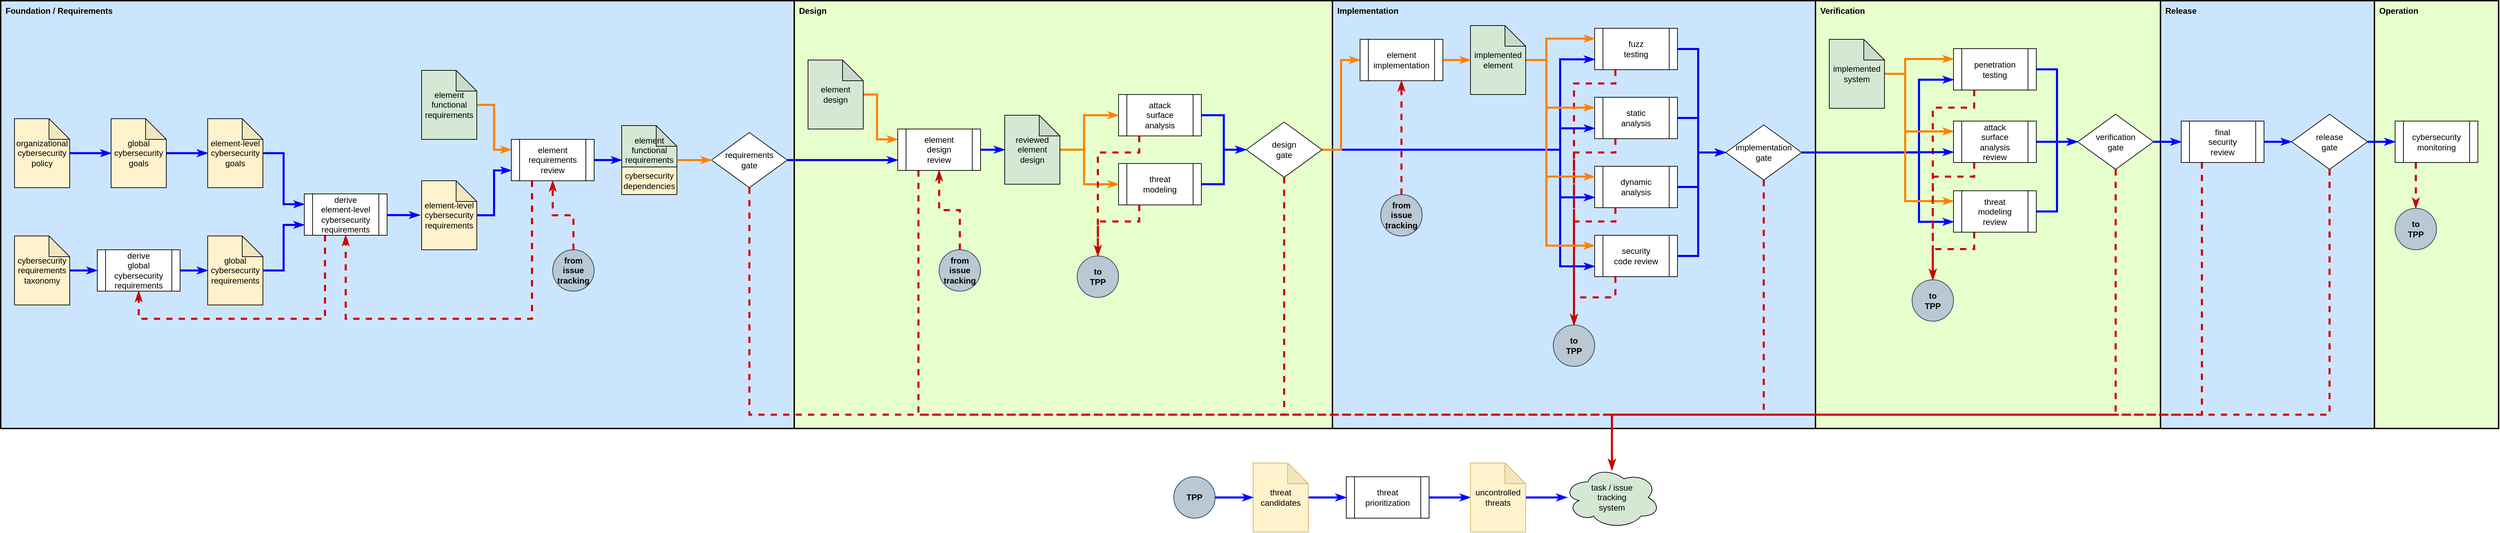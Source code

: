 <mxfile version="26.2.2" pages="7">
  <diagram id="ynBrBc032JeSYuBWYomf" name="master">
    <mxGraphModel dx="3400" dy="1286" grid="1" gridSize="10" guides="1" tooltips="1" connect="1" arrows="1" fold="1" page="0" pageScale="1" pageWidth="850" pageHeight="1100" math="0" shadow="0">
      <root>
        <mxCell id="0" />
        <mxCell id="1" parent="0" />
        <mxCell id="9aB0R8qvESyYUEG60j1E-158" value="" style="rounded=0;whiteSpace=wrap;html=1;labelBackgroundColor=none;fillColor=#CCE5FF;strokeColor=#000000;strokeWidth=2;" parent="1" vertex="1">
          <mxGeometry x="1350" y="600" width="700" height="620" as="geometry" />
        </mxCell>
        <mxCell id="9aB0R8qvESyYUEG60j1E-159" value="" style="rounded=0;whiteSpace=wrap;html=1;labelBackgroundColor=none;fillColor=#CCE5FF;strokeColor=#000000;strokeWidth=2;" parent="1" vertex="1">
          <mxGeometry x="2550" y="600" width="310" height="620" as="geometry" />
        </mxCell>
        <mxCell id="9aB0R8qvESyYUEG60j1E-161" value="" style="rounded=0;whiteSpace=wrap;html=1;labelBackgroundColor=none;fillColor=#E6FFCC;strokeColor=#000000;strokeWidth=2;" parent="1" vertex="1">
          <mxGeometry x="2050" y="600" width="500" height="620" as="geometry" />
        </mxCell>
        <mxCell id="9aB0R8qvESyYUEG60j1E-162" value="" style="rounded=0;whiteSpace=wrap;html=1;labelBackgroundColor=none;fillColor=#E6FFCC;strokeColor=#000000;strokeWidth=2;" parent="1" vertex="1">
          <mxGeometry x="2860" y="600" width="180" height="620" as="geometry" />
        </mxCell>
        <mxCell id="9aB0R8qvESyYUEG60j1E-157" value="" style="rounded=0;whiteSpace=wrap;html=1;labelBackgroundColor=none;fillColor=#E6FFCC;strokeColor=#000000;strokeWidth=2;" parent="1" vertex="1">
          <mxGeometry x="570" y="600" width="780" height="620" as="geometry" />
        </mxCell>
        <mxCell id="9aB0R8qvESyYUEG60j1E-164" value="" style="rounded=0;whiteSpace=wrap;html=1;labelBackgroundColor=none;fillColor=#CCE5FF;strokeColor=#000000;strokeWidth=2;" parent="1" vertex="1">
          <mxGeometry x="-580" y="600" width="1150" height="620" as="geometry" />
        </mxCell>
        <mxCell id="9aB0R8qvESyYUEG60j1E-62" style="edgeStyle=orthogonalEdgeStyle;rounded=0;orthogonalLoop=1;jettySize=auto;html=1;entryX=0;entryY=0.5;entryDx=0;entryDy=0;entryPerimeter=0;endArrow=classicThin;endFill=1;strokeColor=#0000FF;strokeWidth=3;" parent="1" source="9aB0R8qvESyYUEG60j1E-1" target="9aB0R8qvESyYUEG60j1E-2" edge="1">
          <mxGeometry relative="1" as="geometry" />
        </mxCell>
        <mxCell id="9aB0R8qvESyYUEG60j1E-1" value="organizational&lt;br&gt;cybersecurity&lt;br&gt;policy" style="shape=note;whiteSpace=wrap;html=1;backgroundOutline=1;darkOpacity=0.05;fillColor=#fff2cc;strokeColor=#000000;" parent="1" vertex="1">
          <mxGeometry x="-560" y="771" width="80" height="100" as="geometry" />
        </mxCell>
        <mxCell id="9aB0R8qvESyYUEG60j1E-51" style="edgeStyle=orthogonalEdgeStyle;rounded=0;orthogonalLoop=1;jettySize=auto;html=1;entryX=0;entryY=0.5;entryDx=0;entryDy=0;entryPerimeter=0;endArrow=classicThin;endFill=1;strokeColor=#0000FF;strokeWidth=3;" parent="1" source="9aB0R8qvESyYUEG60j1E-2" target="9aB0R8qvESyYUEG60j1E-3" edge="1">
          <mxGeometry relative="1" as="geometry" />
        </mxCell>
        <mxCell id="9aB0R8qvESyYUEG60j1E-2" value="global&lt;br&gt;cybersecurity&lt;br&gt;goals" style="shape=note;whiteSpace=wrap;html=1;backgroundOutline=1;darkOpacity=0.05;fillColor=#fff2cc;strokeColor=#000000;" parent="1" vertex="1">
          <mxGeometry x="-420" y="771" width="80" height="100" as="geometry" />
        </mxCell>
        <mxCell id="9aB0R8qvESyYUEG60j1E-49" style="edgeStyle=orthogonalEdgeStyle;rounded=0;orthogonalLoop=1;jettySize=auto;html=1;entryX=0;entryY=0.25;entryDx=0;entryDy=0;endArrow=classicThin;endFill=1;strokeColor=#0000FF;strokeWidth=3;" parent="1" source="9aB0R8qvESyYUEG60j1E-3" target="9aB0R8qvESyYUEG60j1E-84" edge="1">
          <mxGeometry relative="1" as="geometry">
            <Array as="points">
              <mxPoint x="-170" y="821" />
              <mxPoint x="-170" y="895" />
            </Array>
          </mxGeometry>
        </mxCell>
        <mxCell id="9aB0R8qvESyYUEG60j1E-3" value="element-level&lt;br&gt;cybersecurity&lt;br&gt;goals" style="shape=note;whiteSpace=wrap;html=1;backgroundOutline=1;darkOpacity=0.05;fillColor=#fff2cc;strokeColor=#000000;" parent="1" vertex="1">
          <mxGeometry x="-280" y="771" width="80" height="100" as="geometry" />
        </mxCell>
        <mxCell id="9aB0R8qvESyYUEG60j1E-4" value="global&lt;br&gt;cybersecurity&lt;br&gt;requirements" style="shape=note;whiteSpace=wrap;html=1;backgroundOutline=1;darkOpacity=0.05;fillColor=#fff2cc;strokeColor=#000000;" parent="1" vertex="1">
          <mxGeometry x="-280" y="941" width="80" height="100" as="geometry" />
        </mxCell>
        <mxCell id="9aB0R8qvESyYUEG60j1E-48" style="edgeStyle=orthogonalEdgeStyle;rounded=0;orthogonalLoop=1;jettySize=auto;html=1;entryX=0;entryY=0.75;entryDx=0;entryDy=0;endArrow=classicThin;endFill=1;strokeColor=#0000FF;strokeWidth=3;" parent="1" source="9aB0R8qvESyYUEG60j1E-5" target="9aB0R8qvESyYUEG60j1E-7" edge="1">
          <mxGeometry relative="1" as="geometry" />
        </mxCell>
        <mxCell id="9aB0R8qvESyYUEG60j1E-5" value="element-level&lt;br&gt;cybersecurity&lt;br&gt;requirements" style="shape=note;whiteSpace=wrap;html=1;backgroundOutline=1;darkOpacity=0.05;fillColor=#fff2cc;strokeColor=#000000;" parent="1" vertex="1">
          <mxGeometry x="30" y="861" width="80" height="100" as="geometry" />
        </mxCell>
        <mxCell id="9aB0R8qvESyYUEG60j1E-39" style="edgeStyle=orthogonalEdgeStyle;rounded=0;orthogonalLoop=1;jettySize=auto;html=1;endArrow=classicThin;endFill=1;strokeColor=#FF8000;strokeWidth=3;entryX=0;entryY=0.25;entryDx=0;entryDy=0;" parent="1" source="9aB0R8qvESyYUEG60j1E-6" target="9aB0R8qvESyYUEG60j1E-7" edge="1">
          <mxGeometry relative="1" as="geometry" />
        </mxCell>
        <mxCell id="9aB0R8qvESyYUEG60j1E-6" value="element&lt;br&gt;functional&lt;br&gt;requirements" style="shape=note;whiteSpace=wrap;html=1;backgroundOutline=1;darkOpacity=0.05;fillColor=#d5e8d4;strokeColor=#000000;" parent="1" vertex="1">
          <mxGeometry x="30" y="701" width="80" height="100" as="geometry" />
        </mxCell>
        <mxCell id="9aB0R8qvESyYUEG60j1E-65" style="edgeStyle=orthogonalEdgeStyle;rounded=0;orthogonalLoop=1;jettySize=auto;html=1;entryX=0;entryY=0.5;entryDx=0;entryDy=0;entryPerimeter=0;endArrow=classicThin;endFill=1;strokeColor=#0000FF;strokeWidth=3;" parent="1" source="9aB0R8qvESyYUEG60j1E-7" target="9aB0R8qvESyYUEG60j1E-64" edge="1">
          <mxGeometry relative="1" as="geometry" />
        </mxCell>
        <mxCell id="9aB0R8qvESyYUEG60j1E-83" style="edgeStyle=orthogonalEdgeStyle;rounded=0;orthogonalLoop=1;jettySize=auto;html=1;exitX=0.25;exitY=1;exitDx=0;exitDy=0;endArrow=classicThin;endFill=1;strokeColor=#CC0000;strokeWidth=3;entryX=0.5;entryY=1;entryDx=0;entryDy=0;dashed=1;" parent="1" source="9aB0R8qvESyYUEG60j1E-7" target="9aB0R8qvESyYUEG60j1E-84" edge="1">
          <mxGeometry relative="1" as="geometry">
            <mxPoint x="190" y="1221" as="targetPoint" />
            <Array as="points">
              <mxPoint x="190" y="1061" />
              <mxPoint x="-80" y="1061" />
            </Array>
          </mxGeometry>
        </mxCell>
        <mxCell id="9aB0R8qvESyYUEG60j1E-7" value="element&lt;br&gt;requirements&lt;br&gt;review" style="shape=process;whiteSpace=wrap;html=1;backgroundOutline=1;" parent="1" vertex="1">
          <mxGeometry x="160" y="801" width="120" height="60" as="geometry" />
        </mxCell>
        <mxCell id="9aB0R8qvESyYUEG60j1E-90" style="edgeStyle=orthogonalEdgeStyle;rounded=0;orthogonalLoop=1;jettySize=auto;html=1;endArrow=classicThin;endFill=1;strokeColor=#0000FF;strokeWidth=3;" parent="1" source="9aB0R8qvESyYUEG60j1E-9" target="9aB0R8qvESyYUEG60j1E-77" edge="1">
          <mxGeometry relative="1" as="geometry" />
        </mxCell>
        <mxCell id="9aB0R8qvESyYUEG60j1E-117" style="edgeStyle=orthogonalEdgeStyle;rounded=0;orthogonalLoop=1;jettySize=auto;html=1;exitX=0.25;exitY=1;exitDx=0;exitDy=0;entryX=0.5;entryY=0;entryDx=0;entryDy=0;endArrow=classicThin;endFill=1;strokeColor=#CC0000;strokeWidth=3;dashed=1;" parent="1" source="9aB0R8qvESyYUEG60j1E-9" target="9aB0R8qvESyYUEG60j1E-112" edge="1">
          <mxGeometry relative="1" as="geometry">
            <Array as="points">
              <mxPoint x="1070" y="920" />
              <mxPoint x="1010" y="920" />
            </Array>
          </mxGeometry>
        </mxCell>
        <mxCell id="9aB0R8qvESyYUEG60j1E-9" value="threat&lt;br&gt;modeling" style="shape=process;whiteSpace=wrap;html=1;backgroundOutline=1;" parent="1" vertex="1">
          <mxGeometry x="1040" y="836" width="120" height="60" as="geometry" />
        </mxCell>
        <mxCell id="9aB0R8qvESyYUEG60j1E-30" style="edgeStyle=orthogonalEdgeStyle;rounded=0;orthogonalLoop=1;jettySize=auto;html=1;entryX=0;entryY=0.5;entryDx=0;entryDy=0;entryPerimeter=0;endArrow=classicThin;endFill=1;strokeColor=#0000FF;strokeWidth=3;" parent="1" source="9aB0R8qvESyYUEG60j1E-10" target="9aB0R8qvESyYUEG60j1E-19" edge="1">
          <mxGeometry relative="1" as="geometry" />
        </mxCell>
        <mxCell id="9aB0R8qvESyYUEG60j1E-10" value="threat prioritization" style="shape=process;whiteSpace=wrap;html=1;backgroundOutline=1;" parent="1" vertex="1">
          <mxGeometry x="1370" y="1290" width="120" height="60" as="geometry" />
        </mxCell>
        <mxCell id="9aB0R8qvESyYUEG60j1E-68" style="edgeStyle=orthogonalEdgeStyle;rounded=0;orthogonalLoop=1;jettySize=auto;html=1;entryX=0;entryY=0.25;entryDx=0;entryDy=0;endArrow=classicThin;endFill=1;strokeColor=#FF8000;strokeWidth=3;" parent="1" source="9aB0R8qvESyYUEG60j1E-11" target="9aB0R8qvESyYUEG60j1E-63" edge="1">
          <mxGeometry relative="1" as="geometry">
            <Array as="points">
              <mxPoint x="690" y="736" />
              <mxPoint x="690" y="801" />
            </Array>
          </mxGeometry>
        </mxCell>
        <mxCell id="9aB0R8qvESyYUEG60j1E-11" value="element&lt;br&gt;design" style="shape=note;whiteSpace=wrap;html=1;backgroundOutline=1;darkOpacity=0.05;fillColor=#d5e8d4;strokeColor=#000000;" parent="1" vertex="1">
          <mxGeometry x="590" y="686" width="80" height="100" as="geometry" />
        </mxCell>
        <mxCell id="9aB0R8qvESyYUEG60j1E-103" style="edgeStyle=orthogonalEdgeStyle;rounded=0;orthogonalLoop=1;jettySize=auto;html=1;endArrow=classicThin;endFill=1;strokeColor=#0000FF;strokeWidth=3;" parent="1" source="9aB0R8qvESyYUEG60j1E-13" target="9aB0R8qvESyYUEG60j1E-78" edge="1">
          <mxGeometry relative="1" as="geometry">
            <Array as="points">
              <mxPoint x="1880" y="770" />
              <mxPoint x="1880" y="820" />
            </Array>
          </mxGeometry>
        </mxCell>
        <mxCell id="9aB0R8qvESyYUEG60j1E-123" style="edgeStyle=orthogonalEdgeStyle;rounded=0;orthogonalLoop=1;jettySize=auto;html=1;exitX=0.25;exitY=1;exitDx=0;exitDy=0;entryX=0.5;entryY=0;entryDx=0;entryDy=0;dashed=1;endArrow=classicThin;endFill=1;strokeColor=#CC0000;strokeWidth=3;" parent="1" source="9aB0R8qvESyYUEG60j1E-13" target="9aB0R8qvESyYUEG60j1E-120" edge="1">
          <mxGeometry relative="1" as="geometry">
            <Array as="points">
              <mxPoint x="1760" y="820" />
              <mxPoint x="1700" y="820" />
            </Array>
          </mxGeometry>
        </mxCell>
        <mxCell id="9aB0R8qvESyYUEG60j1E-13" value="static&lt;br&gt;analysis" style="shape=process;whiteSpace=wrap;html=1;backgroundOutline=1;" parent="1" vertex="1">
          <mxGeometry x="1730" y="740" width="120" height="60" as="geometry" />
        </mxCell>
        <mxCell id="9aB0R8qvESyYUEG60j1E-104" style="edgeStyle=orthogonalEdgeStyle;rounded=0;orthogonalLoop=1;jettySize=auto;html=1;endArrow=classicThin;endFill=1;strokeColor=#0000FF;strokeWidth=3;" parent="1" source="9aB0R8qvESyYUEG60j1E-14" target="9aB0R8qvESyYUEG60j1E-78" edge="1">
          <mxGeometry relative="1" as="geometry">
            <Array as="points">
              <mxPoint x="1880" y="870" />
              <mxPoint x="1880" y="820" />
            </Array>
          </mxGeometry>
        </mxCell>
        <mxCell id="9aB0R8qvESyYUEG60j1E-122" style="edgeStyle=orthogonalEdgeStyle;rounded=0;orthogonalLoop=1;jettySize=auto;html=1;exitX=0.25;exitY=1;exitDx=0;exitDy=0;entryX=0.5;entryY=0;entryDx=0;entryDy=0;dashed=1;endArrow=classicThin;endFill=1;strokeColor=#CC0000;strokeWidth=3;" parent="1" source="9aB0R8qvESyYUEG60j1E-14" target="9aB0R8qvESyYUEG60j1E-120" edge="1">
          <mxGeometry relative="1" as="geometry">
            <Array as="points">
              <mxPoint x="1760" y="920" />
              <mxPoint x="1700" y="920" />
            </Array>
          </mxGeometry>
        </mxCell>
        <mxCell id="9aB0R8qvESyYUEG60j1E-14" value="dynamic&lt;br&gt;analysis" style="shape=process;whiteSpace=wrap;html=1;backgroundOutline=1;" parent="1" vertex="1">
          <mxGeometry x="1730" y="840" width="120" height="60" as="geometry" />
        </mxCell>
        <mxCell id="9aB0R8qvESyYUEG60j1E-102" style="edgeStyle=orthogonalEdgeStyle;rounded=0;orthogonalLoop=1;jettySize=auto;html=1;entryX=0;entryY=0.5;entryDx=0;entryDy=0;endArrow=classicThin;endFill=1;strokeColor=#0000FF;strokeWidth=3;" parent="1" source="9aB0R8qvESyYUEG60j1E-15" target="9aB0R8qvESyYUEG60j1E-78" edge="1">
          <mxGeometry relative="1" as="geometry">
            <Array as="points">
              <mxPoint x="1880" y="670" />
              <mxPoint x="1880" y="820" />
            </Array>
          </mxGeometry>
        </mxCell>
        <mxCell id="9aB0R8qvESyYUEG60j1E-125" style="edgeStyle=orthogonalEdgeStyle;rounded=0;orthogonalLoop=1;jettySize=auto;html=1;exitX=0.25;exitY=1;exitDx=0;exitDy=0;dashed=1;endArrow=classicThin;endFill=1;strokeColor=#CC0000;strokeWidth=3;entryX=0.5;entryY=0;entryDx=0;entryDy=0;" parent="1" source="9aB0R8qvESyYUEG60j1E-15" target="9aB0R8qvESyYUEG60j1E-120" edge="1">
          <mxGeometry relative="1" as="geometry">
            <mxPoint x="1575" y="1060.23" as="targetPoint" />
            <Array as="points">
              <mxPoint x="1760" y="720" />
              <mxPoint x="1700" y="720" />
            </Array>
          </mxGeometry>
        </mxCell>
        <mxCell id="9aB0R8qvESyYUEG60j1E-15" value="fuzz&lt;br&gt;testing" style="shape=process;whiteSpace=wrap;html=1;backgroundOutline=1;" parent="1" vertex="1">
          <mxGeometry x="1730" y="640" width="120" height="60" as="geometry" />
        </mxCell>
        <mxCell id="9aB0R8qvESyYUEG60j1E-105" style="edgeStyle=orthogonalEdgeStyle;rounded=0;orthogonalLoop=1;jettySize=auto;html=1;endArrow=classicThin;endFill=1;strokeColor=#0000FF;strokeWidth=3;" parent="1" source="9aB0R8qvESyYUEG60j1E-16" target="9aB0R8qvESyYUEG60j1E-78" edge="1">
          <mxGeometry relative="1" as="geometry">
            <Array as="points">
              <mxPoint x="1880" y="970" />
              <mxPoint x="1880" y="820" />
            </Array>
          </mxGeometry>
        </mxCell>
        <mxCell id="9aB0R8qvESyYUEG60j1E-121" style="edgeStyle=orthogonalEdgeStyle;rounded=0;orthogonalLoop=1;jettySize=auto;html=1;exitX=0.25;exitY=1;exitDx=0;exitDy=0;entryX=0.5;entryY=0;entryDx=0;entryDy=0;dashed=1;endArrow=classicThin;endFill=1;strokeColor=#CC0000;strokeWidth=3;" parent="1" source="9aB0R8qvESyYUEG60j1E-16" target="9aB0R8qvESyYUEG60j1E-120" edge="1">
          <mxGeometry relative="1" as="geometry">
            <Array as="points">
              <mxPoint x="1760" y="1030" />
              <mxPoint x="1700" y="1030" />
            </Array>
          </mxGeometry>
        </mxCell>
        <mxCell id="9aB0R8qvESyYUEG60j1E-16" value="security&lt;br&gt;code review" style="shape=process;whiteSpace=wrap;html=1;backgroundOutline=1;" parent="1" vertex="1">
          <mxGeometry x="1730" y="940" width="120" height="60" as="geometry" />
        </mxCell>
        <mxCell id="9aB0R8qvESyYUEG60j1E-106" style="edgeStyle=orthogonalEdgeStyle;rounded=0;orthogonalLoop=1;jettySize=auto;html=1;entryX=0;entryY=0.5;entryDx=0;entryDy=0;endArrow=classicThin;endFill=1;strokeColor=#0000FF;strokeWidth=3;" parent="1" source="9aB0R8qvESyYUEG60j1E-18" target="9aB0R8qvESyYUEG60j1E-10" edge="1">
          <mxGeometry relative="1" as="geometry" />
        </mxCell>
        <mxCell id="9aB0R8qvESyYUEG60j1E-18" value="threat&lt;br&gt;candidates" style="shape=note;whiteSpace=wrap;html=1;backgroundOutline=1;darkOpacity=0.05;fillColor=#fff2cc;strokeColor=#d6b656;" parent="1" vertex="1">
          <mxGeometry x="1235" y="1270" width="80" height="100" as="geometry" />
        </mxCell>
        <mxCell id="9aB0R8qvESyYUEG60j1E-107" style="edgeStyle=orthogonalEdgeStyle;rounded=0;orthogonalLoop=1;jettySize=auto;html=1;endArrow=classicThin;endFill=1;strokeColor=#0000FF;strokeWidth=3;entryX=0;entryY=0.5;entryDx=0;entryDy=0;" parent="1" source="9aB0R8qvESyYUEG60j1E-19" target="9aB0R8qvESyYUEG60j1E-57" edge="1">
          <mxGeometry relative="1" as="geometry">
            <mxPoint x="1685.0" y="1320" as="targetPoint" />
          </mxGeometry>
        </mxCell>
        <mxCell id="9aB0R8qvESyYUEG60j1E-19" value="uncontrolled&lt;br&gt;threats" style="shape=note;whiteSpace=wrap;html=1;backgroundOutline=1;darkOpacity=0.05;fillColor=#fff2cc;strokeColor=#d6b656;" parent="1" vertex="1">
          <mxGeometry x="1550" y="1270" width="80" height="100" as="geometry" />
        </mxCell>
        <mxCell id="9aB0R8qvESyYUEG60j1E-129" style="edgeStyle=orthogonalEdgeStyle;rounded=0;orthogonalLoop=1;jettySize=auto;html=1;exitX=0.25;exitY=1;exitDx=0;exitDy=0;entryX=0.5;entryY=0;entryDx=0;entryDy=0;endArrow=classicThin;endFill=1;strokeColor=#CC0000;strokeWidth=3;dashed=1;" parent="1" source="9aB0R8qvESyYUEG60j1E-21" target="9aB0R8qvESyYUEG60j1E-115" edge="1">
          <mxGeometry relative="1" as="geometry">
            <Array as="points">
              <mxPoint x="2280" y="755" />
              <mxPoint x="2220" y="755" />
            </Array>
          </mxGeometry>
        </mxCell>
        <mxCell id="9aB0R8qvESyYUEG60j1E-130" style="edgeStyle=orthogonalEdgeStyle;rounded=0;orthogonalLoop=1;jettySize=auto;html=1;entryX=0;entryY=0.5;entryDx=0;entryDy=0;endArrow=classicThin;endFill=1;strokeColor=#0000FF;strokeWidth=3;" parent="1" source="9aB0R8qvESyYUEG60j1E-21" target="9aB0R8qvESyYUEG60j1E-79" edge="1">
          <mxGeometry relative="1" as="geometry">
            <mxPoint x="2405" y="811" as="targetPoint" />
          </mxGeometry>
        </mxCell>
        <mxCell id="9aB0R8qvESyYUEG60j1E-21" value="penetration&lt;br&gt;testing" style="shape=process;whiteSpace=wrap;html=1;backgroundOutline=1;" parent="1" vertex="1">
          <mxGeometry x="2250" y="669.5" width="120" height="60" as="geometry" />
        </mxCell>
        <mxCell id="9aB0R8qvESyYUEG60j1E-156" style="edgeStyle=orthogonalEdgeStyle;rounded=0;orthogonalLoop=1;jettySize=auto;html=1;exitX=0.25;exitY=1;exitDx=0;exitDy=0;entryX=0.5;entryY=0;entryDx=0;entryDy=0;endArrow=classicThin;endFill=1;strokeColor=#CC0000;strokeWidth=3;dashed=1;" parent="1" source="9aB0R8qvESyYUEG60j1E-22" target="9aB0R8qvESyYUEG60j1E-155" edge="1">
          <mxGeometry relative="1" as="geometry" />
        </mxCell>
        <mxCell id="9aB0R8qvESyYUEG60j1E-22" value="cybersecurity&lt;br&gt;monitoring" style="shape=process;whiteSpace=wrap;html=1;backgroundOutline=1;" parent="1" vertex="1">
          <mxGeometry x="2890" y="774.5" width="120" height="60" as="geometry" />
        </mxCell>
        <mxCell id="9aB0R8qvESyYUEG60j1E-89" style="edgeStyle=orthogonalEdgeStyle;rounded=0;orthogonalLoop=1;jettySize=auto;html=1;entryX=0;entryY=0.5;entryDx=0;entryDy=0;endArrow=classicThin;endFill=1;strokeColor=#0000FF;strokeWidth=3;" parent="1" source="9aB0R8qvESyYUEG60j1E-42" target="9aB0R8qvESyYUEG60j1E-77" edge="1">
          <mxGeometry relative="1" as="geometry" />
        </mxCell>
        <mxCell id="9aB0R8qvESyYUEG60j1E-42" value="attack&lt;br&gt;surface&lt;br&gt;analysis" style="shape=process;whiteSpace=wrap;html=1;backgroundOutline=1;" parent="1" vertex="1">
          <mxGeometry x="1040" y="736" width="120" height="60" as="geometry" />
        </mxCell>
        <mxCell id="9aB0R8qvESyYUEG60j1E-54" style="edgeStyle=orthogonalEdgeStyle;rounded=0;orthogonalLoop=1;jettySize=auto;html=1;entryX=0;entryY=0.5;entryDx=0;entryDy=0;entryPerimeter=0;endArrow=classicThin;endFill=1;strokeColor=#0000FF;strokeWidth=3;startArrow=none;" parent="1" source="9aB0R8qvESyYUEG60j1E-86" target="9aB0R8qvESyYUEG60j1E-4" edge="1">
          <mxGeometry relative="1" as="geometry" />
        </mxCell>
        <mxCell id="9aB0R8qvESyYUEG60j1E-53" value="cybersecurity&lt;br&gt;requirements&lt;br&gt;taxonomy" style="shape=note;whiteSpace=wrap;html=1;backgroundOutline=1;darkOpacity=0.05;fillColor=#fff2cc;strokeColor=#000000;" parent="1" vertex="1">
          <mxGeometry x="-560" y="941" width="80" height="100" as="geometry" />
        </mxCell>
        <mxCell id="9aB0R8qvESyYUEG60j1E-58" value="" style="group" parent="1" vertex="1" connectable="0">
          <mxGeometry x="1685" y="1275" width="140" height="90" as="geometry" />
        </mxCell>
        <mxCell id="9aB0R8qvESyYUEG60j1E-57" value="" style="rounded=0;whiteSpace=wrap;html=1;fillColor=none;strokeColor=none;" parent="9aB0R8qvESyYUEG60j1E-58" vertex="1">
          <mxGeometry x="5" y="5" width="130" height="80" as="geometry" />
        </mxCell>
        <mxCell id="9aB0R8qvESyYUEG60j1E-20" value="&lt;span style=&quot;color: rgb(0, 0, 0); font-family: Helvetica; font-size: 12px; font-style: normal; font-variant-ligatures: normal; font-variant-caps: normal; font-weight: 400; letter-spacing: normal; orphans: 2; text-align: center; text-indent: 0px; text-transform: none; widows: 2; word-spacing: 0px; -webkit-text-stroke-width: 0px; text-decoration-thickness: initial; text-decoration-style: initial; text-decoration-color: initial; float: none; display: inline !important;&quot;&gt;task / issue&lt;/span&gt;&lt;br style=&quot;color: rgb(0, 0, 0); font-family: Helvetica; font-size: 12px; font-style: normal; font-variant-ligatures: normal; font-variant-caps: normal; font-weight: 400; letter-spacing: normal; orphans: 2; text-align: center; text-indent: 0px; text-transform: none; widows: 2; word-spacing: 0px; -webkit-text-stroke-width: 0px; text-decoration-thickness: initial; text-decoration-style: initial; text-decoration-color: initial;&quot;&gt;&lt;span style=&quot;color: rgb(0, 0, 0); font-family: Helvetica; font-size: 12px; font-style: normal; font-variant-ligatures: normal; font-variant-caps: normal; font-weight: 400; letter-spacing: normal; orphans: 2; text-align: center; text-indent: 0px; text-transform: none; widows: 2; word-spacing: 0px; -webkit-text-stroke-width: 0px; text-decoration-thickness: initial; text-decoration-style: initial; text-decoration-color: initial; float: none; display: inline !important;&quot;&gt;tracking&lt;/span&gt;&lt;br style=&quot;color: rgb(0, 0, 0); font-family: Helvetica; font-size: 12px; font-style: normal; font-variant-ligatures: normal; font-variant-caps: normal; font-weight: 400; letter-spacing: normal; orphans: 2; text-align: center; text-indent: 0px; text-transform: none; widows: 2; word-spacing: 0px; -webkit-text-stroke-width: 0px; text-decoration-thickness: initial; text-decoration-style: initial; text-decoration-color: initial;&quot;&gt;&lt;span style=&quot;color: rgb(0, 0, 0); font-family: Helvetica; font-size: 12px; font-style: normal; font-variant-ligatures: normal; font-variant-caps: normal; font-weight: 400; letter-spacing: normal; orphans: 2; text-align: center; text-indent: 0px; text-transform: none; widows: 2; word-spacing: 0px; -webkit-text-stroke-width: 0px; text-decoration-thickness: initial; text-decoration-style: initial; text-decoration-color: initial; float: none; display: inline !important;&quot;&gt;system&lt;/span&gt;" style="ellipse;shape=cloud;whiteSpace=wrap;html=1;fillColor=#D5E8D4;" parent="9aB0R8qvESyYUEG60j1E-58" vertex="1">
          <mxGeometry width="140" height="90" as="geometry" />
        </mxCell>
        <mxCell id="9aB0R8qvESyYUEG60j1E-70" style="edgeStyle=orthogonalEdgeStyle;rounded=0;orthogonalLoop=1;jettySize=auto;html=1;entryX=0.5;entryY=0;entryDx=0;entryDy=0;endArrow=classicThin;endFill=1;strokeColor=#CC0000;strokeWidth=3;dashed=1;exitX=0.25;exitY=1;exitDx=0;exitDy=0;" parent="1" source="9aB0R8qvESyYUEG60j1E-63" target="9aB0R8qvESyYUEG60j1E-57" edge="1">
          <mxGeometry relative="1" as="geometry">
            <Array as="points">
              <mxPoint x="750" y="1200" />
              <mxPoint x="1755" y="1200" />
            </Array>
          </mxGeometry>
        </mxCell>
        <mxCell id="9aB0R8qvESyYUEG60j1E-73" style="edgeStyle=orthogonalEdgeStyle;rounded=0;orthogonalLoop=1;jettySize=auto;html=1;entryX=0;entryY=0.5;entryDx=0;entryDy=0;entryPerimeter=0;endArrow=classicThin;endFill=1;strokeColor=#0000FF;strokeWidth=3;" parent="1" source="9aB0R8qvESyYUEG60j1E-63" target="9aB0R8qvESyYUEG60j1E-71" edge="1">
          <mxGeometry relative="1" as="geometry" />
        </mxCell>
        <mxCell id="9aB0R8qvESyYUEG60j1E-63" value="element&lt;br&gt;design&lt;br&gt;review" style="shape=process;whiteSpace=wrap;html=1;backgroundOutline=1;" parent="1" vertex="1">
          <mxGeometry x="720" y="786" width="120" height="60" as="geometry" />
        </mxCell>
        <mxCell id="9aB0R8qvESyYUEG60j1E-67" style="edgeStyle=orthogonalEdgeStyle;rounded=0;orthogonalLoop=1;jettySize=auto;html=1;entryX=0;entryY=0.75;entryDx=0;entryDy=0;endArrow=classicThin;endFill=1;strokeColor=#0000FF;strokeWidth=3;startArrow=none;" parent="1" source="9aB0R8qvESyYUEG60j1E-76" target="9aB0R8qvESyYUEG60j1E-63" edge="1">
          <mxGeometry relative="1" as="geometry" />
        </mxCell>
        <mxCell id="9aB0R8qvESyYUEG60j1E-64" value="element&lt;br&gt;functional&lt;br&gt;requirements&lt;br&gt;&lt;br&gt;&lt;br&gt;" style="shape=note;whiteSpace=wrap;html=1;backgroundOutline=1;darkOpacity=0.05;fillColor=#d5e8d4;strokeColor=#000000;" parent="1" vertex="1">
          <mxGeometry x="320" y="781" width="80" height="100" as="geometry" />
        </mxCell>
        <mxCell id="9aB0R8qvESyYUEG60j1E-66" value="cybersecurity&lt;br&gt;dependencies" style="rounded=0;whiteSpace=wrap;html=1;fillColor=#fff2cc;strokeColor=#000000;" parent="1" vertex="1">
          <mxGeometry x="320" y="841" width="80" height="40" as="geometry" />
        </mxCell>
        <mxCell id="9aB0R8qvESyYUEG60j1E-74" style="edgeStyle=orthogonalEdgeStyle;rounded=0;orthogonalLoop=1;jettySize=auto;html=1;entryX=0;entryY=0.5;entryDx=0;entryDy=0;endArrow=classicThin;endFill=1;strokeColor=#FF8000;strokeWidth=3;" parent="1" source="9aB0R8qvESyYUEG60j1E-71" target="9aB0R8qvESyYUEG60j1E-42" edge="1">
          <mxGeometry relative="1" as="geometry">
            <Array as="points">
              <mxPoint x="990" y="816" />
              <mxPoint x="990" y="766" />
            </Array>
          </mxGeometry>
        </mxCell>
        <mxCell id="9aB0R8qvESyYUEG60j1E-75" style="edgeStyle=orthogonalEdgeStyle;rounded=0;orthogonalLoop=1;jettySize=auto;html=1;entryX=0;entryY=0.5;entryDx=0;entryDy=0;endArrow=classicThin;endFill=1;strokeColor=#FF8000;strokeWidth=3;" parent="1" source="9aB0R8qvESyYUEG60j1E-71" target="9aB0R8qvESyYUEG60j1E-9" edge="1">
          <mxGeometry relative="1" as="geometry">
            <Array as="points">
              <mxPoint x="990" y="816" />
              <mxPoint x="990" y="866" />
            </Array>
          </mxGeometry>
        </mxCell>
        <mxCell id="9aB0R8qvESyYUEG60j1E-71" value="reviewed&lt;br&gt;element&lt;br&gt;design" style="shape=note;whiteSpace=wrap;html=1;backgroundOutline=1;darkOpacity=0.05;fillColor=#d5e8d4;strokeColor=#000000;" parent="1" vertex="1">
          <mxGeometry x="875" y="766" width="80" height="100" as="geometry" />
        </mxCell>
        <mxCell id="9aB0R8qvESyYUEG60j1E-91" style="edgeStyle=orthogonalEdgeStyle;rounded=0;orthogonalLoop=1;jettySize=auto;html=1;entryX=0.5;entryY=0;entryDx=0;entryDy=0;endArrow=classicThin;endFill=1;strokeColor=#CC0000;strokeWidth=3;dashed=1;exitX=0.5;exitY=1;exitDx=0;exitDy=0;" parent="1" source="9aB0R8qvESyYUEG60j1E-77" target="9aB0R8qvESyYUEG60j1E-57" edge="1">
          <mxGeometry relative="1" as="geometry">
            <Array as="points">
              <mxPoint x="1280" y="1200" />
              <mxPoint x="1755" y="1200" />
            </Array>
          </mxGeometry>
        </mxCell>
        <mxCell id="9aB0R8qvESyYUEG60j1E-93" style="edgeStyle=orthogonalEdgeStyle;rounded=0;orthogonalLoop=1;jettySize=auto;html=1;entryX=0;entryY=0.75;entryDx=0;entryDy=0;endArrow=classicThin;endFill=1;strokeColor=#0000FF;strokeWidth=3;" parent="1" source="9aB0R8qvESyYUEG60j1E-77" target="9aB0R8qvESyYUEG60j1E-14" edge="1">
          <mxGeometry relative="1" as="geometry">
            <Array as="points">
              <mxPoint x="1680" y="816" />
              <mxPoint x="1680" y="885" />
            </Array>
          </mxGeometry>
        </mxCell>
        <mxCell id="9aB0R8qvESyYUEG60j1E-94" style="edgeStyle=orthogonalEdgeStyle;rounded=0;orthogonalLoop=1;jettySize=auto;html=1;entryX=0;entryY=0.75;entryDx=0;entryDy=0;endArrow=classicThin;endFill=1;strokeColor=#0000FF;strokeWidth=3;" parent="1" source="9aB0R8qvESyYUEG60j1E-77" target="9aB0R8qvESyYUEG60j1E-16" edge="1">
          <mxGeometry relative="1" as="geometry">
            <Array as="points">
              <mxPoint x="1680" y="816" />
              <mxPoint x="1680" y="985" />
            </Array>
          </mxGeometry>
        </mxCell>
        <mxCell id="9aB0R8qvESyYUEG60j1E-95" style="edgeStyle=orthogonalEdgeStyle;rounded=0;orthogonalLoop=1;jettySize=auto;html=1;entryX=0;entryY=0.75;entryDx=0;entryDy=0;endArrow=classicThin;endFill=1;strokeColor=#0000FF;strokeWidth=3;" parent="1" source="9aB0R8qvESyYUEG60j1E-77" target="9aB0R8qvESyYUEG60j1E-13" edge="1">
          <mxGeometry relative="1" as="geometry">
            <Array as="points">
              <mxPoint x="1680" y="816" />
              <mxPoint x="1680" y="785" />
            </Array>
          </mxGeometry>
        </mxCell>
        <mxCell id="9aB0R8qvESyYUEG60j1E-96" style="edgeStyle=orthogonalEdgeStyle;rounded=0;orthogonalLoop=1;jettySize=auto;html=1;entryX=0;entryY=0.75;entryDx=0;entryDy=0;endArrow=classicThin;endFill=1;strokeColor=#0000FF;strokeWidth=3;" parent="1" source="9aB0R8qvESyYUEG60j1E-77" target="9aB0R8qvESyYUEG60j1E-15" edge="1">
          <mxGeometry relative="1" as="geometry">
            <Array as="points">
              <mxPoint x="1680" y="816" />
              <mxPoint x="1680" y="685" />
            </Array>
          </mxGeometry>
        </mxCell>
        <mxCell id="9aB0R8qvESyYUEG60j1E-136" style="edgeStyle=orthogonalEdgeStyle;rounded=0;orthogonalLoop=1;jettySize=auto;html=1;exitX=1;exitY=0.5;exitDx=0;exitDy=0;entryX=0;entryY=0.5;entryDx=0;entryDy=0;endArrow=classicThin;endFill=1;strokeColor=#FF8000;strokeWidth=3;" parent="1" source="9aB0R8qvESyYUEG60j1E-77" target="9aB0R8qvESyYUEG60j1E-134" edge="1">
          <mxGeometry relative="1" as="geometry" />
        </mxCell>
        <mxCell id="9aB0R8qvESyYUEG60j1E-77" value="design&lt;br&gt;gate" style="rhombus;whiteSpace=wrap;html=1;fillColor=default;" parent="1" vertex="1">
          <mxGeometry x="1225" y="776" width="110" height="80" as="geometry" />
        </mxCell>
        <mxCell id="9aB0R8qvESyYUEG60j1E-127" style="edgeStyle=orthogonalEdgeStyle;rounded=0;orthogonalLoop=1;jettySize=auto;html=1;endArrow=classicThin;endFill=1;strokeColor=#0000FF;strokeWidth=3;entryX=0;entryY=0.75;entryDx=0;entryDy=0;" parent="1" source="9aB0R8qvESyYUEG60j1E-78" target="9aB0R8qvESyYUEG60j1E-21" edge="1">
          <mxGeometry relative="1" as="geometry">
            <Array as="points">
              <mxPoint x="2200" y="820" />
              <mxPoint x="2200" y="714" />
            </Array>
          </mxGeometry>
        </mxCell>
        <mxCell id="9aB0R8qvESyYUEG60j1E-137" style="edgeStyle=orthogonalEdgeStyle;rounded=0;orthogonalLoop=1;jettySize=auto;html=1;endArrow=classicThin;endFill=1;strokeColor=#CC0000;strokeWidth=3;entryX=0.5;entryY=0;entryDx=0;entryDy=0;dashed=1;" parent="1" source="9aB0R8qvESyYUEG60j1E-78" target="9aB0R8qvESyYUEG60j1E-57" edge="1">
          <mxGeometry relative="1" as="geometry">
            <mxPoint x="1985" y="1180" as="targetPoint" />
            <Array as="points">
              <mxPoint x="1975" y="1200" />
              <mxPoint x="1755" y="1200" />
            </Array>
          </mxGeometry>
        </mxCell>
        <mxCell id="9aB0R8qvESyYUEG60j1E-144" style="edgeStyle=orthogonalEdgeStyle;rounded=0;orthogonalLoop=1;jettySize=auto;html=1;entryX=0;entryY=0.75;entryDx=0;entryDy=0;endArrow=classicThin;endFill=1;strokeColor=#0000FF;strokeWidth=3;" parent="1" source="9aB0R8qvESyYUEG60j1E-78" target="9aB0R8qvESyYUEG60j1E-140" edge="1">
          <mxGeometry relative="1" as="geometry" />
        </mxCell>
        <mxCell id="9aB0R8qvESyYUEG60j1E-145" style="edgeStyle=orthogonalEdgeStyle;rounded=0;orthogonalLoop=1;jettySize=auto;html=1;entryX=0;entryY=0.75;entryDx=0;entryDy=0;endArrow=classicThin;endFill=1;strokeColor=#0000FF;strokeWidth=3;" parent="1" source="9aB0R8qvESyYUEG60j1E-78" target="9aB0R8qvESyYUEG60j1E-141" edge="1">
          <mxGeometry relative="1" as="geometry">
            <Array as="points">
              <mxPoint x="2200" y="820" />
              <mxPoint x="2200" y="920" />
            </Array>
          </mxGeometry>
        </mxCell>
        <mxCell id="9aB0R8qvESyYUEG60j1E-78" value="implementation&lt;br&gt;gate" style="rhombus;whiteSpace=wrap;html=1;fillColor=default;" parent="1" vertex="1">
          <mxGeometry x="1920" y="780" width="110" height="80" as="geometry" />
        </mxCell>
        <mxCell id="9aB0R8qvESyYUEG60j1E-132" style="edgeStyle=orthogonalEdgeStyle;rounded=0;orthogonalLoop=1;jettySize=auto;html=1;exitX=1;exitY=0.5;exitDx=0;exitDy=0;entryX=0;entryY=0.5;entryDx=0;entryDy=0;endArrow=classicThin;endFill=1;strokeColor=#0000FF;strokeWidth=3;" parent="1" source="9aB0R8qvESyYUEG60j1E-79" target="9aB0R8qvESyYUEG60j1E-131" edge="1">
          <mxGeometry relative="1" as="geometry" />
        </mxCell>
        <mxCell id="9aB0R8qvESyYUEG60j1E-150" style="edgeStyle=orthogonalEdgeStyle;rounded=0;orthogonalLoop=1;jettySize=auto;html=1;entryX=0.5;entryY=0;entryDx=0;entryDy=0;endArrow=classicThin;endFill=1;strokeColor=#CC0000;strokeWidth=3;dashed=1;" parent="1" source="9aB0R8qvESyYUEG60j1E-79" target="9aB0R8qvESyYUEG60j1E-57" edge="1">
          <mxGeometry relative="1" as="geometry">
            <Array as="points">
              <mxPoint x="2485" y="1200" />
              <mxPoint x="1755" y="1200" />
            </Array>
          </mxGeometry>
        </mxCell>
        <mxCell id="9aB0R8qvESyYUEG60j1E-79" value="verification&lt;br&gt;gate" style="rhombus;whiteSpace=wrap;html=1;fillColor=default;" parent="1" vertex="1">
          <mxGeometry x="2430" y="764.5" width="110" height="80" as="geometry" />
        </mxCell>
        <mxCell id="9aB0R8qvESyYUEG60j1E-151" style="edgeStyle=orthogonalEdgeStyle;rounded=0;orthogonalLoop=1;jettySize=auto;html=1;entryX=0.5;entryY=0;entryDx=0;entryDy=0;dashed=1;endArrow=classicThin;endFill=1;strokeColor=#CC0000;strokeWidth=3;" parent="1" source="9aB0R8qvESyYUEG60j1E-80" target="9aB0R8qvESyYUEG60j1E-57" edge="1">
          <mxGeometry relative="1" as="geometry">
            <Array as="points">
              <mxPoint x="2795" y="1200" />
              <mxPoint x="1755" y="1200" />
            </Array>
          </mxGeometry>
        </mxCell>
        <mxCell id="9aB0R8qvESyYUEG60j1E-153" style="edgeStyle=orthogonalEdgeStyle;rounded=0;orthogonalLoop=1;jettySize=auto;html=1;exitX=1;exitY=0.5;exitDx=0;exitDy=0;entryX=0;entryY=0.5;entryDx=0;entryDy=0;endArrow=classicThin;endFill=1;strokeColor=#0000FF;strokeWidth=3;" parent="1" source="9aB0R8qvESyYUEG60j1E-80" target="9aB0R8qvESyYUEG60j1E-22" edge="1">
          <mxGeometry relative="1" as="geometry" />
        </mxCell>
        <mxCell id="9aB0R8qvESyYUEG60j1E-80" value="release&lt;br&gt;gate" style="rhombus;whiteSpace=wrap;html=1;fillColor=default;" parent="1" vertex="1">
          <mxGeometry x="2740" y="764.5" width="110" height="80" as="geometry" />
        </mxCell>
        <mxCell id="9aB0R8qvESyYUEG60j1E-76" value="requirements&lt;br&gt;gate" style="rhombus;whiteSpace=wrap;html=1;fillColor=default;" parent="1" vertex="1">
          <mxGeometry x="450" y="791" width="110" height="80" as="geometry" />
        </mxCell>
        <mxCell id="9aB0R8qvESyYUEG60j1E-81" value="" style="edgeStyle=orthogonalEdgeStyle;rounded=0;orthogonalLoop=1;jettySize=auto;html=1;entryX=0;entryY=0.5;entryDx=0;entryDy=0;entryPerimeter=0;endArrow=classicThin;endFill=1;strokeColor=#FF8000;strokeWidth=3;" parent="1" source="9aB0R8qvESyYUEG60j1E-64" target="9aB0R8qvESyYUEG60j1E-76" edge="1">
          <mxGeometry relative="1" as="geometry">
            <mxPoint x="400" y="831" as="sourcePoint" />
            <mxPoint x="620" y="831" as="targetPoint" />
          </mxGeometry>
        </mxCell>
        <mxCell id="9aB0R8qvESyYUEG60j1E-82" style="edgeStyle=orthogonalEdgeStyle;rounded=0;orthogonalLoop=1;jettySize=auto;html=1;entryX=0.5;entryY=0;entryDx=0;entryDy=0;endArrow=classicThin;endFill=1;strokeColor=#CC0000;strokeWidth=3;dashed=1;exitX=0.5;exitY=1;exitDx=0;exitDy=0;" parent="1" source="9aB0R8qvESyYUEG60j1E-76" target="9aB0R8qvESyYUEG60j1E-57" edge="1">
          <mxGeometry relative="1" as="geometry">
            <mxPoint x="750" y="871" as="sourcePoint" />
            <mxPoint x="230" y="871" as="targetPoint" />
            <Array as="points">
              <mxPoint x="505" y="1200" />
              <mxPoint x="1755" y="1200" />
            </Array>
          </mxGeometry>
        </mxCell>
        <mxCell id="9aB0R8qvESyYUEG60j1E-88" style="edgeStyle=orthogonalEdgeStyle;rounded=0;orthogonalLoop=1;jettySize=auto;html=1;exitX=0.25;exitY=1;exitDx=0;exitDy=0;entryX=0.5;entryY=1;entryDx=0;entryDy=0;dashed=1;endArrow=classicThin;endFill=1;strokeColor=#CC0000;strokeWidth=3;" parent="1" source="9aB0R8qvESyYUEG60j1E-84" target="9aB0R8qvESyYUEG60j1E-86" edge="1">
          <mxGeometry relative="1" as="geometry">
            <Array as="points">
              <mxPoint x="-110" y="1061" />
              <mxPoint x="-380" y="1061" />
            </Array>
          </mxGeometry>
        </mxCell>
        <mxCell id="wjJPjudO2dNIYp9lCnby-3" style="edgeStyle=orthogonalEdgeStyle;rounded=0;orthogonalLoop=1;jettySize=auto;html=1;entryX=-0.031;entryY=0.497;entryDx=0;entryDy=0;entryPerimeter=0;endArrow=classicThin;endFill=1;strokeColor=#0000FF;strokeWidth=3;" parent="1" source="9aB0R8qvESyYUEG60j1E-84" target="9aB0R8qvESyYUEG60j1E-5" edge="1">
          <mxGeometry relative="1" as="geometry">
            <Array as="points">
              <mxPoint x="-5" y="910" />
            </Array>
          </mxGeometry>
        </mxCell>
        <mxCell id="9aB0R8qvESyYUEG60j1E-84" value="derive&lt;br&gt;element-level&lt;br&gt;cybersecurity&lt;br&gt;requirements" style="shape=process;whiteSpace=wrap;html=1;backgroundOutline=1;" parent="1" vertex="1">
          <mxGeometry x="-140" y="880" width="120" height="60" as="geometry" />
        </mxCell>
        <mxCell id="9aB0R8qvESyYUEG60j1E-85" value="" style="edgeStyle=orthogonalEdgeStyle;rounded=0;orthogonalLoop=1;jettySize=auto;html=1;endArrow=classicThin;endFill=1;strokeColor=#0000FF;strokeWidth=3;entryX=0;entryY=0.75;entryDx=0;entryDy=0;" parent="1" source="9aB0R8qvESyYUEG60j1E-4" target="9aB0R8qvESyYUEG60j1E-84" edge="1">
          <mxGeometry relative="1" as="geometry">
            <mxPoint x="-200" y="991" as="sourcePoint" />
            <mxPoint x="-160" y="991" as="targetPoint" />
            <Array as="points">
              <mxPoint x="-170" y="991" />
              <mxPoint x="-170" y="925" />
            </Array>
          </mxGeometry>
        </mxCell>
        <mxCell id="9aB0R8qvESyYUEG60j1E-86" value="derive&lt;br&gt;global&lt;br&gt;cybersecurity&lt;br&gt;requirements" style="shape=process;whiteSpace=wrap;html=1;backgroundOutline=1;" parent="1" vertex="1">
          <mxGeometry x="-440" y="961" width="120" height="60" as="geometry" />
        </mxCell>
        <mxCell id="9aB0R8qvESyYUEG60j1E-87" value="" style="edgeStyle=orthogonalEdgeStyle;rounded=0;orthogonalLoop=1;jettySize=auto;html=1;entryX=0;entryY=0.5;entryDx=0;entryDy=0;entryPerimeter=0;endArrow=classicThin;endFill=1;strokeColor=#0000FF;strokeWidth=3;" parent="1" source="9aB0R8qvESyYUEG60j1E-53" target="9aB0R8qvESyYUEG60j1E-86" edge="1">
          <mxGeometry relative="1" as="geometry">
            <mxPoint x="-480" y="991" as="sourcePoint" />
            <mxPoint x="-280" y="991" as="targetPoint" />
          </mxGeometry>
        </mxCell>
        <mxCell id="9aB0R8qvESyYUEG60j1E-98" style="edgeStyle=orthogonalEdgeStyle;rounded=0;orthogonalLoop=1;jettySize=auto;html=1;entryX=0;entryY=0.25;entryDx=0;entryDy=0;endArrow=classicThin;endFill=1;strokeColor=#FF8000;strokeWidth=3;" parent="1" source="9aB0R8qvESyYUEG60j1E-92" target="9aB0R8qvESyYUEG60j1E-15" edge="1">
          <mxGeometry relative="1" as="geometry">
            <Array as="points">
              <mxPoint x="1660" y="686" />
              <mxPoint x="1660" y="655" />
            </Array>
          </mxGeometry>
        </mxCell>
        <mxCell id="9aB0R8qvESyYUEG60j1E-99" style="edgeStyle=orthogonalEdgeStyle;rounded=0;orthogonalLoop=1;jettySize=auto;html=1;entryX=0;entryY=0.25;entryDx=0;entryDy=0;endArrow=classicThin;endFill=1;strokeColor=#FF8000;strokeWidth=3;" parent="1" source="9aB0R8qvESyYUEG60j1E-92" target="9aB0R8qvESyYUEG60j1E-13" edge="1">
          <mxGeometry relative="1" as="geometry">
            <Array as="points">
              <mxPoint x="1660" y="686" />
              <mxPoint x="1660" y="755" />
            </Array>
          </mxGeometry>
        </mxCell>
        <mxCell id="9aB0R8qvESyYUEG60j1E-100" style="edgeStyle=orthogonalEdgeStyle;rounded=0;orthogonalLoop=1;jettySize=auto;html=1;entryX=0;entryY=0.25;entryDx=0;entryDy=0;endArrow=classicThin;endFill=1;strokeColor=#FF8000;strokeWidth=3;" parent="1" source="9aB0R8qvESyYUEG60j1E-92" target="9aB0R8qvESyYUEG60j1E-14" edge="1">
          <mxGeometry relative="1" as="geometry">
            <Array as="points">
              <mxPoint x="1660" y="686" />
              <mxPoint x="1660" y="855" />
            </Array>
          </mxGeometry>
        </mxCell>
        <mxCell id="9aB0R8qvESyYUEG60j1E-101" style="edgeStyle=orthogonalEdgeStyle;rounded=0;orthogonalLoop=1;jettySize=auto;html=1;entryX=0;entryY=0.25;entryDx=0;entryDy=0;endArrow=classicThin;endFill=1;strokeColor=#FF8000;strokeWidth=3;" parent="1" source="9aB0R8qvESyYUEG60j1E-92" target="9aB0R8qvESyYUEG60j1E-16" edge="1">
          <mxGeometry relative="1" as="geometry">
            <Array as="points">
              <mxPoint x="1660" y="686" />
              <mxPoint x="1660" y="955" />
            </Array>
          </mxGeometry>
        </mxCell>
        <mxCell id="9aB0R8qvESyYUEG60j1E-92" value="implemented&lt;br&gt;element" style="shape=note;whiteSpace=wrap;html=1;backgroundOutline=1;darkOpacity=0.05;fillColor=#d5e8d4;strokeColor=#000000;" parent="1" vertex="1">
          <mxGeometry x="1550" y="636" width="80" height="100" as="geometry" />
        </mxCell>
        <mxCell id="9aB0R8qvESyYUEG60j1E-109" style="edgeStyle=orthogonalEdgeStyle;rounded=0;orthogonalLoop=1;jettySize=auto;html=1;entryX=0.5;entryY=1;entryDx=0;entryDy=0;endArrow=classicThin;endFill=1;strokeColor=#CC0000;strokeWidth=3;dashed=1;" parent="1" source="9aB0R8qvESyYUEG60j1E-108" target="9aB0R8qvESyYUEG60j1E-7" edge="1">
          <mxGeometry relative="1" as="geometry" />
        </mxCell>
        <mxCell id="9aB0R8qvESyYUEG60j1E-108" value="&lt;b&gt;from&lt;br&gt;issue&lt;br&gt;tracking&lt;/b&gt;" style="ellipse;whiteSpace=wrap;html=1;aspect=fixed;fillColor=#bac8d3;strokeColor=#23445d;" parent="1" vertex="1">
          <mxGeometry x="220" y="961" width="60" height="60" as="geometry" />
        </mxCell>
        <mxCell id="9aB0R8qvESyYUEG60j1E-111" style="edgeStyle=orthogonalEdgeStyle;rounded=0;orthogonalLoop=1;jettySize=auto;html=1;entryX=0.5;entryY=1;entryDx=0;entryDy=0;dashed=1;endArrow=classicThin;endFill=1;strokeColor=#CC0000;strokeWidth=3;" parent="1" source="9aB0R8qvESyYUEG60j1E-110" target="9aB0R8qvESyYUEG60j1E-63" edge="1">
          <mxGeometry relative="1" as="geometry" />
        </mxCell>
        <mxCell id="9aB0R8qvESyYUEG60j1E-110" value="&lt;b&gt;from&lt;br&gt;issue&lt;br&gt;tracking&lt;/b&gt;" style="ellipse;whiteSpace=wrap;html=1;aspect=fixed;fillColor=#bac8d3;strokeColor=#23445d;" parent="1" vertex="1">
          <mxGeometry x="780" y="961" width="60" height="60" as="geometry" />
        </mxCell>
        <mxCell id="9aB0R8qvESyYUEG60j1E-112" value="&lt;b&gt;to&lt;br&gt;TPP&lt;br&gt;&lt;/b&gt;" style="ellipse;whiteSpace=wrap;html=1;aspect=fixed;fillColor=#bac8d3;strokeColor=#23445d;" parent="1" vertex="1">
          <mxGeometry x="980" y="970" width="60" height="60" as="geometry" />
        </mxCell>
        <mxCell id="9aB0R8qvESyYUEG60j1E-114" style="edgeStyle=orthogonalEdgeStyle;rounded=0;orthogonalLoop=1;jettySize=auto;html=1;entryX=0;entryY=0.5;entryDx=0;entryDy=0;entryPerimeter=0;endArrow=classicThin;endFill=1;strokeColor=#0000FF;strokeWidth=3;" parent="1" source="9aB0R8qvESyYUEG60j1E-113" target="9aB0R8qvESyYUEG60j1E-18" edge="1">
          <mxGeometry relative="1" as="geometry" />
        </mxCell>
        <mxCell id="9aB0R8qvESyYUEG60j1E-113" value="&lt;b&gt;TPP&lt;br&gt;&lt;/b&gt;" style="ellipse;whiteSpace=wrap;html=1;aspect=fixed;fillColor=#bac8d3;strokeColor=#23445d;" parent="1" vertex="1">
          <mxGeometry x="1120" y="1290" width="60" height="60" as="geometry" />
        </mxCell>
        <mxCell id="9aB0R8qvESyYUEG60j1E-115" value="&lt;b&gt;to&lt;br&gt;TPP&lt;br&gt;&lt;/b&gt;" style="ellipse;whiteSpace=wrap;html=1;aspect=fixed;fillColor=#bac8d3;strokeColor=#23445d;" parent="1" vertex="1">
          <mxGeometry x="2190" y="1004.5" width="60" height="60" as="geometry" />
        </mxCell>
        <mxCell id="9aB0R8qvESyYUEG60j1E-119" style="edgeStyle=orthogonalEdgeStyle;rounded=0;orthogonalLoop=1;jettySize=auto;html=1;exitX=0.25;exitY=1;exitDx=0;exitDy=0;entryX=0.5;entryY=0;entryDx=0;entryDy=0;endArrow=classicThin;endFill=1;strokeColor=#CC0000;strokeWidth=3;dashed=1;" parent="1" source="9aB0R8qvESyYUEG60j1E-42" target="9aB0R8qvESyYUEG60j1E-112" edge="1">
          <mxGeometry relative="1" as="geometry">
            <mxPoint x="1070" y="796" as="sourcePoint" />
            <mxPoint x="945.0" y="980.0" as="targetPoint" />
            <Array as="points">
              <mxPoint x="1070" y="820" />
              <mxPoint x="1010" y="820" />
            </Array>
          </mxGeometry>
        </mxCell>
        <mxCell id="9aB0R8qvESyYUEG60j1E-120" value="&lt;b&gt;to&lt;br&gt;TPP&lt;br&gt;&lt;/b&gt;" style="ellipse;whiteSpace=wrap;html=1;aspect=fixed;fillColor=#bac8d3;strokeColor=#23445d;" parent="1" vertex="1">
          <mxGeometry x="1670" y="1070" width="60" height="60" as="geometry" />
        </mxCell>
        <mxCell id="9aB0R8qvESyYUEG60j1E-128" style="edgeStyle=orthogonalEdgeStyle;rounded=0;orthogonalLoop=1;jettySize=auto;html=1;entryX=0;entryY=0.25;entryDx=0;entryDy=0;endArrow=classicThin;endFill=1;strokeColor=#FF8000;strokeWidth=3;" parent="1" source="9aB0R8qvESyYUEG60j1E-126" target="9aB0R8qvESyYUEG60j1E-21" edge="1">
          <mxGeometry relative="1" as="geometry">
            <Array as="points">
              <mxPoint x="2180" y="706" />
              <mxPoint x="2180" y="685" />
            </Array>
          </mxGeometry>
        </mxCell>
        <mxCell id="9aB0R8qvESyYUEG60j1E-146" style="edgeStyle=orthogonalEdgeStyle;rounded=0;orthogonalLoop=1;jettySize=auto;html=1;entryX=0;entryY=0.25;entryDx=0;entryDy=0;endArrow=classicThin;endFill=1;strokeColor=#FF8000;strokeWidth=3;" parent="1" source="9aB0R8qvESyYUEG60j1E-126" target="9aB0R8qvESyYUEG60j1E-140" edge="1">
          <mxGeometry relative="1" as="geometry">
            <Array as="points">
              <mxPoint x="2180" y="706" />
              <mxPoint x="2180" y="790" />
            </Array>
          </mxGeometry>
        </mxCell>
        <mxCell id="9aB0R8qvESyYUEG60j1E-147" style="edgeStyle=orthogonalEdgeStyle;rounded=0;orthogonalLoop=1;jettySize=auto;html=1;entryX=0;entryY=0.25;entryDx=0;entryDy=0;endArrow=classicThin;endFill=1;strokeColor=#FF8000;strokeWidth=3;" parent="1" source="9aB0R8qvESyYUEG60j1E-126" target="9aB0R8qvESyYUEG60j1E-141" edge="1">
          <mxGeometry relative="1" as="geometry">
            <Array as="points">
              <mxPoint x="2180" y="706" />
              <mxPoint x="2180" y="891" />
            </Array>
          </mxGeometry>
        </mxCell>
        <mxCell id="9aB0R8qvESyYUEG60j1E-126" value="implemented&lt;br&gt;system" style="shape=note;whiteSpace=wrap;html=1;backgroundOutline=1;darkOpacity=0.05;fillColor=#d5e8d4;strokeColor=#000000;" parent="1" vertex="1">
          <mxGeometry x="2070" y="656" width="80" height="100" as="geometry" />
        </mxCell>
        <mxCell id="9aB0R8qvESyYUEG60j1E-133" style="edgeStyle=orthogonalEdgeStyle;rounded=0;orthogonalLoop=1;jettySize=auto;html=1;exitX=1;exitY=0.5;exitDx=0;exitDy=0;entryX=0;entryY=0.5;entryDx=0;entryDy=0;endArrow=classicThin;endFill=1;strokeColor=#0000FF;strokeWidth=3;" parent="1" source="9aB0R8qvESyYUEG60j1E-131" target="9aB0R8qvESyYUEG60j1E-80" edge="1">
          <mxGeometry relative="1" as="geometry" />
        </mxCell>
        <mxCell id="9aB0R8qvESyYUEG60j1E-152" style="edgeStyle=orthogonalEdgeStyle;rounded=0;orthogonalLoop=1;jettySize=auto;html=1;exitX=0.25;exitY=1;exitDx=0;exitDy=0;entryX=0.5;entryY=0;entryDx=0;entryDy=0;dashed=1;endArrow=classicThin;endFill=1;strokeColor=#CC0000;strokeWidth=3;" parent="1" source="9aB0R8qvESyYUEG60j1E-131" target="9aB0R8qvESyYUEG60j1E-57" edge="1">
          <mxGeometry relative="1" as="geometry">
            <Array as="points">
              <mxPoint x="2610" y="1200" />
              <mxPoint x="1755" y="1200" />
            </Array>
          </mxGeometry>
        </mxCell>
        <mxCell id="9aB0R8qvESyYUEG60j1E-131" value="final&lt;br&gt;security&lt;br&gt;review" style="shape=process;whiteSpace=wrap;html=1;backgroundOutline=1;" parent="1" vertex="1">
          <mxGeometry x="2580" y="774.5" width="120" height="60" as="geometry" />
        </mxCell>
        <mxCell id="9aB0R8qvESyYUEG60j1E-135" style="edgeStyle=orthogonalEdgeStyle;rounded=0;orthogonalLoop=1;jettySize=auto;html=1;entryX=0;entryY=0.5;entryDx=0;entryDy=0;entryPerimeter=0;endArrow=classicThin;endFill=1;strokeColor=#FF8000;strokeWidth=3;" parent="1" source="9aB0R8qvESyYUEG60j1E-134" target="9aB0R8qvESyYUEG60j1E-92" edge="1">
          <mxGeometry relative="1" as="geometry" />
        </mxCell>
        <mxCell id="9aB0R8qvESyYUEG60j1E-134" value="element&lt;br&gt;implementation" style="shape=process;whiteSpace=wrap;html=1;backgroundOutline=1;" parent="1" vertex="1">
          <mxGeometry x="1390" y="656" width="120" height="60" as="geometry" />
        </mxCell>
        <mxCell id="9aB0R8qvESyYUEG60j1E-139" style="edgeStyle=orthogonalEdgeStyle;rounded=0;orthogonalLoop=1;jettySize=auto;html=1;entryX=0.5;entryY=1;entryDx=0;entryDy=0;dashed=1;endArrow=classicThin;endFill=1;strokeColor=#CC0000;strokeWidth=3;" parent="1" source="9aB0R8qvESyYUEG60j1E-138" target="9aB0R8qvESyYUEG60j1E-134" edge="1">
          <mxGeometry relative="1" as="geometry" />
        </mxCell>
        <mxCell id="9aB0R8qvESyYUEG60j1E-138" value="&lt;b&gt;from&lt;br&gt;issue&lt;br&gt;tracking&lt;/b&gt;" style="ellipse;whiteSpace=wrap;html=1;aspect=fixed;fillColor=#bac8d3;strokeColor=#23445d;" parent="1" vertex="1">
          <mxGeometry x="1420" y="881" width="60" height="60" as="geometry" />
        </mxCell>
        <mxCell id="9aB0R8qvESyYUEG60j1E-142" style="edgeStyle=orthogonalEdgeStyle;rounded=0;orthogonalLoop=1;jettySize=auto;html=1;exitX=0.25;exitY=1;exitDx=0;exitDy=0;dashed=1;endArrow=classicThin;endFill=1;strokeColor=#CC0000;strokeWidth=3;" parent="1" source="9aB0R8qvESyYUEG60j1E-140" target="9aB0R8qvESyYUEG60j1E-115" edge="1">
          <mxGeometry relative="1" as="geometry">
            <Array as="points">
              <mxPoint x="2280" y="855" />
              <mxPoint x="2220" y="855" />
            </Array>
          </mxGeometry>
        </mxCell>
        <mxCell id="9aB0R8qvESyYUEG60j1E-148" style="edgeStyle=orthogonalEdgeStyle;rounded=0;orthogonalLoop=1;jettySize=auto;html=1;entryX=0;entryY=0.5;entryDx=0;entryDy=0;endArrow=classicThin;endFill=1;strokeColor=#0000FF;strokeWidth=3;" parent="1" source="9aB0R8qvESyYUEG60j1E-140" target="9aB0R8qvESyYUEG60j1E-79" edge="1">
          <mxGeometry relative="1" as="geometry" />
        </mxCell>
        <mxCell id="9aB0R8qvESyYUEG60j1E-140" value="attack&lt;br&gt;surface&lt;br&gt;analysis&lt;br&gt;review" style="shape=process;whiteSpace=wrap;html=1;backgroundOutline=1;" parent="1" vertex="1">
          <mxGeometry x="2250" y="774.5" width="120" height="60" as="geometry" />
        </mxCell>
        <mxCell id="9aB0R8qvESyYUEG60j1E-143" style="edgeStyle=orthogonalEdgeStyle;rounded=0;orthogonalLoop=1;jettySize=auto;html=1;exitX=0.25;exitY=1;exitDx=0;exitDy=0;dashed=1;endArrow=classicThin;endFill=1;strokeColor=#CC0000;strokeWidth=3;entryX=0.5;entryY=0;entryDx=0;entryDy=0;" parent="1" source="9aB0R8qvESyYUEG60j1E-141" target="9aB0R8qvESyYUEG60j1E-115" edge="1">
          <mxGeometry relative="1" as="geometry">
            <mxPoint x="2280" y="1004.5" as="targetPoint" />
            <Array as="points">
              <mxPoint x="2280" y="960" />
              <mxPoint x="2220" y="960" />
            </Array>
          </mxGeometry>
        </mxCell>
        <mxCell id="9aB0R8qvESyYUEG60j1E-149" style="edgeStyle=orthogonalEdgeStyle;rounded=0;orthogonalLoop=1;jettySize=auto;html=1;entryX=0;entryY=0.5;entryDx=0;entryDy=0;endArrow=classicThin;endFill=1;strokeColor=#0000FF;strokeWidth=3;" parent="1" source="9aB0R8qvESyYUEG60j1E-141" target="9aB0R8qvESyYUEG60j1E-79" edge="1">
          <mxGeometry relative="1" as="geometry" />
        </mxCell>
        <mxCell id="9aB0R8qvESyYUEG60j1E-141" value="threat&lt;br&gt;modeling&lt;br&gt;review" style="shape=process;whiteSpace=wrap;html=1;backgroundOutline=1;" parent="1" vertex="1">
          <mxGeometry x="2250" y="875.5" width="120" height="60" as="geometry" />
        </mxCell>
        <mxCell id="9aB0R8qvESyYUEG60j1E-155" value="&lt;b&gt;to&lt;br&gt;TPP&lt;br&gt;&lt;/b&gt;" style="ellipse;whiteSpace=wrap;html=1;aspect=fixed;fillColor=#bac8d3;strokeColor=#23445d;" parent="1" vertex="1">
          <mxGeometry x="2890" y="901" width="60" height="60" as="geometry" />
        </mxCell>
        <mxCell id="CXqIgiOAqXT4uIimk3Gj-1" value="&lt;b&gt;Foundation / Requirements&lt;/b&gt;" style="text;html=1;strokeColor=none;fillColor=none;align=left;verticalAlign=middle;whiteSpace=wrap;rounded=0;labelBackgroundColor=none;spacingLeft=5;" parent="1" vertex="1">
          <mxGeometry x="-580" y="600" width="170" height="30" as="geometry" />
        </mxCell>
        <mxCell id="CXqIgiOAqXT4uIimk3Gj-2" value="&lt;b&gt;Design&lt;/b&gt;" style="text;html=1;strokeColor=none;fillColor=none;align=left;verticalAlign=middle;whiteSpace=wrap;rounded=0;labelBackgroundColor=none;spacingLeft=5;" parent="1" vertex="1">
          <mxGeometry x="570" y="600" width="170" height="30" as="geometry" />
        </mxCell>
        <mxCell id="CXqIgiOAqXT4uIimk3Gj-3" value="&lt;b&gt;Implementation&lt;/b&gt;" style="text;html=1;strokeColor=none;fillColor=none;align=left;verticalAlign=middle;whiteSpace=wrap;rounded=0;labelBackgroundColor=none;spacingLeft=5;" parent="1" vertex="1">
          <mxGeometry x="1350" y="600" width="170" height="30" as="geometry" />
        </mxCell>
        <mxCell id="CXqIgiOAqXT4uIimk3Gj-4" value="&lt;b&gt;Verification&lt;/b&gt;" style="text;html=1;strokeColor=none;fillColor=none;align=left;verticalAlign=middle;whiteSpace=wrap;rounded=0;labelBackgroundColor=none;spacingLeft=5;" parent="1" vertex="1">
          <mxGeometry x="2050" y="600" width="170" height="30" as="geometry" />
        </mxCell>
        <mxCell id="CXqIgiOAqXT4uIimk3Gj-5" value="&lt;b&gt;Release&lt;/b&gt;" style="text;html=1;strokeColor=none;fillColor=none;align=left;verticalAlign=middle;whiteSpace=wrap;rounded=0;labelBackgroundColor=none;spacingLeft=5;" parent="1" vertex="1">
          <mxGeometry x="2550" y="600" width="170" height="30" as="geometry" />
        </mxCell>
        <mxCell id="CXqIgiOAqXT4uIimk3Gj-6" value="&lt;b&gt;Operation&lt;/b&gt;" style="text;html=1;strokeColor=none;fillColor=none;align=left;verticalAlign=middle;whiteSpace=wrap;rounded=0;labelBackgroundColor=none;spacingLeft=5;" parent="1" vertex="1">
          <mxGeometry x="2860" y="600" width="170" height="30" as="geometry" />
        </mxCell>
      </root>
    </mxGraphModel>
  </diagram>
  <diagram name="foundation - requirements" id="Vt1JNJVVeyVEod88A2z-">
    <mxGraphModel dx="3400" dy="1286" grid="1" gridSize="10" guides="1" tooltips="1" connect="1" arrows="1" fold="1" page="0" pageScale="1" pageWidth="850" pageHeight="1100" math="0" shadow="0">
      <root>
        <mxCell id="CF6AhSzEZPevdR6mjJSh-0" />
        <mxCell id="CF6AhSzEZPevdR6mjJSh-1" parent="CF6AhSzEZPevdR6mjJSh-0" />
        <mxCell id="QknwqENfdDLIOd7SM4lb-30" value="" style="rounded=0;whiteSpace=wrap;html=1;labelBackgroundColor=none;fillColor=#CCE5FF;strokeColor=#000000;strokeWidth=2;" parent="CF6AhSzEZPevdR6mjJSh-1" vertex="1">
          <mxGeometry x="-590" y="602" width="1150" height="620" as="geometry" />
        </mxCell>
        <mxCell id="QknwqENfdDLIOd7SM4lb-31" style="edgeStyle=orthogonalEdgeStyle;rounded=0;orthogonalLoop=1;jettySize=auto;html=1;entryX=0;entryY=0.5;entryDx=0;entryDy=0;entryPerimeter=0;endArrow=classicThin;endFill=1;strokeColor=#0000FF;strokeWidth=3;" parent="CF6AhSzEZPevdR6mjJSh-1" source="QknwqENfdDLIOd7SM4lb-32" target="QknwqENfdDLIOd7SM4lb-34" edge="1">
          <mxGeometry relative="1" as="geometry" />
        </mxCell>
        <mxCell id="QknwqENfdDLIOd7SM4lb-32" value="organizational&lt;br&gt;cybersecurity&lt;br&gt;policy" style="shape=note;whiteSpace=wrap;html=1;backgroundOutline=1;darkOpacity=0.05;fillColor=#fff2cc;strokeColor=#000000;" parent="CF6AhSzEZPevdR6mjJSh-1" vertex="1">
          <mxGeometry x="-570" y="773" width="80" height="100" as="geometry" />
        </mxCell>
        <mxCell id="QknwqENfdDLIOd7SM4lb-33" style="edgeStyle=orthogonalEdgeStyle;rounded=0;orthogonalLoop=1;jettySize=auto;html=1;entryX=0;entryY=0.5;entryDx=0;entryDy=0;entryPerimeter=0;endArrow=classicThin;endFill=1;strokeColor=#0000FF;strokeWidth=3;" parent="CF6AhSzEZPevdR6mjJSh-1" source="QknwqENfdDLIOd7SM4lb-34" target="QknwqENfdDLIOd7SM4lb-36" edge="1">
          <mxGeometry relative="1" as="geometry" />
        </mxCell>
        <mxCell id="QknwqENfdDLIOd7SM4lb-34" value="global&lt;br&gt;cybersecurity&lt;br&gt;goals" style="shape=note;whiteSpace=wrap;html=1;backgroundOutline=1;darkOpacity=0.05;fillColor=#fff2cc;strokeColor=#000000;" parent="CF6AhSzEZPevdR6mjJSh-1" vertex="1">
          <mxGeometry x="-430" y="773" width="80" height="100" as="geometry" />
        </mxCell>
        <mxCell id="QknwqENfdDLIOd7SM4lb-35" style="edgeStyle=orthogonalEdgeStyle;rounded=0;orthogonalLoop=1;jettySize=auto;html=1;entryX=0;entryY=0.25;entryDx=0;entryDy=0;endArrow=classicThin;endFill=1;strokeColor=#0000FF;strokeWidth=3;" parent="CF6AhSzEZPevdR6mjJSh-1" source="QknwqENfdDLIOd7SM4lb-36" target="QknwqENfdDLIOd7SM4lb-53" edge="1">
          <mxGeometry relative="1" as="geometry">
            <Array as="points">
              <mxPoint x="-180" y="823" />
              <mxPoint x="-180" y="897" />
            </Array>
          </mxGeometry>
        </mxCell>
        <mxCell id="QknwqENfdDLIOd7SM4lb-36" value="element-level&lt;br&gt;cybersecurity&lt;br&gt;goals" style="shape=note;whiteSpace=wrap;html=1;backgroundOutline=1;darkOpacity=0.05;fillColor=#fff2cc;strokeColor=#000000;" parent="CF6AhSzEZPevdR6mjJSh-1" vertex="1">
          <mxGeometry x="-290" y="773" width="80" height="100" as="geometry" />
        </mxCell>
        <mxCell id="QknwqENfdDLIOd7SM4lb-37" value="global&lt;br&gt;cybersecurity&lt;br&gt;requirements" style="shape=note;whiteSpace=wrap;html=1;backgroundOutline=1;darkOpacity=0.05;fillColor=#fff2cc;strokeColor=#000000;" parent="CF6AhSzEZPevdR6mjJSh-1" vertex="1">
          <mxGeometry x="-290" y="943" width="80" height="100" as="geometry" />
        </mxCell>
        <mxCell id="QknwqENfdDLIOd7SM4lb-38" style="edgeStyle=orthogonalEdgeStyle;rounded=0;orthogonalLoop=1;jettySize=auto;html=1;entryX=0;entryY=0.75;entryDx=0;entryDy=0;endArrow=classicThin;endFill=1;strokeColor=#0000FF;strokeWidth=3;" parent="CF6AhSzEZPevdR6mjJSh-1" source="QknwqENfdDLIOd7SM4lb-39" target="QknwqENfdDLIOd7SM4lb-44" edge="1">
          <mxGeometry relative="1" as="geometry" />
        </mxCell>
        <mxCell id="QknwqENfdDLIOd7SM4lb-39" value="element-level&lt;br&gt;cybersecurity&lt;br&gt;requirements" style="shape=note;whiteSpace=wrap;html=1;backgroundOutline=1;darkOpacity=0.05;fillColor=#fff2cc;strokeColor=#000000;" parent="CF6AhSzEZPevdR6mjJSh-1" vertex="1">
          <mxGeometry x="20" y="863" width="80" height="100" as="geometry" />
        </mxCell>
        <mxCell id="QknwqENfdDLIOd7SM4lb-40" style="edgeStyle=orthogonalEdgeStyle;rounded=0;orthogonalLoop=1;jettySize=auto;html=1;endArrow=classicThin;endFill=1;strokeColor=#FF8000;strokeWidth=3;entryX=0;entryY=0.25;entryDx=0;entryDy=0;" parent="CF6AhSzEZPevdR6mjJSh-1" source="QknwqENfdDLIOd7SM4lb-41" target="QknwqENfdDLIOd7SM4lb-44" edge="1">
          <mxGeometry relative="1" as="geometry" />
        </mxCell>
        <mxCell id="QknwqENfdDLIOd7SM4lb-41" value="element&lt;br&gt;functional&lt;br&gt;requirements" style="shape=note;whiteSpace=wrap;html=1;backgroundOutline=1;darkOpacity=0.05;fillColor=#d5e8d4;strokeColor=#000000;" parent="CF6AhSzEZPevdR6mjJSh-1" vertex="1">
          <mxGeometry x="20" y="703" width="80" height="100" as="geometry" />
        </mxCell>
        <mxCell id="QknwqENfdDLIOd7SM4lb-42" style="edgeStyle=orthogonalEdgeStyle;rounded=0;orthogonalLoop=1;jettySize=auto;html=1;entryX=0;entryY=0.5;entryDx=0;entryDy=0;entryPerimeter=0;endArrow=classicThin;endFill=1;strokeColor=#0000FF;strokeWidth=3;" parent="CF6AhSzEZPevdR6mjJSh-1" source="QknwqENfdDLIOd7SM4lb-44" target="QknwqENfdDLIOd7SM4lb-47" edge="1">
          <mxGeometry relative="1" as="geometry" />
        </mxCell>
        <mxCell id="QknwqENfdDLIOd7SM4lb-43" style="edgeStyle=orthogonalEdgeStyle;rounded=0;orthogonalLoop=1;jettySize=auto;html=1;exitX=0.25;exitY=1;exitDx=0;exitDy=0;endArrow=classicThin;endFill=1;strokeColor=#CC0000;strokeWidth=3;entryX=0.5;entryY=1;entryDx=0;entryDy=0;dashed=1;" parent="CF6AhSzEZPevdR6mjJSh-1" source="QknwqENfdDLIOd7SM4lb-44" target="QknwqENfdDLIOd7SM4lb-53" edge="1">
          <mxGeometry relative="1" as="geometry">
            <mxPoint x="180" y="1223" as="targetPoint" />
            <Array as="points">
              <mxPoint x="180" y="1063" />
              <mxPoint x="-90" y="1063" />
            </Array>
          </mxGeometry>
        </mxCell>
        <mxCell id="QknwqENfdDLIOd7SM4lb-44" value="element&lt;br&gt;requirements&lt;br&gt;review" style="shape=process;whiteSpace=wrap;html=1;backgroundOutline=1;" parent="CF6AhSzEZPevdR6mjJSh-1" vertex="1">
          <mxGeometry x="150" y="803" width="120" height="60" as="geometry" />
        </mxCell>
        <mxCell id="QknwqENfdDLIOd7SM4lb-45" style="edgeStyle=orthogonalEdgeStyle;rounded=0;orthogonalLoop=1;jettySize=auto;html=1;entryX=0;entryY=0.5;entryDx=0;entryDy=0;entryPerimeter=0;endArrow=classicThin;endFill=1;strokeColor=#0000FF;strokeWidth=3;startArrow=none;" parent="CF6AhSzEZPevdR6mjJSh-1" source="QknwqENfdDLIOd7SM4lb-55" target="QknwqENfdDLIOd7SM4lb-37" edge="1">
          <mxGeometry relative="1" as="geometry" />
        </mxCell>
        <mxCell id="QknwqENfdDLIOd7SM4lb-46" value="cybersecurity&lt;br&gt;requirements&lt;br&gt;taxonomy" style="shape=note;whiteSpace=wrap;html=1;backgroundOutline=1;darkOpacity=0.05;fillColor=#fff2cc;strokeColor=#000000;" parent="CF6AhSzEZPevdR6mjJSh-1" vertex="1">
          <mxGeometry x="-570" y="943" width="80" height="100" as="geometry" />
        </mxCell>
        <mxCell id="QknwqENfdDLIOd7SM4lb-47" value="element&lt;br&gt;functional&lt;br&gt;requirements&lt;br&gt;&lt;br&gt;&lt;br&gt;" style="shape=note;whiteSpace=wrap;html=1;backgroundOutline=1;darkOpacity=0.05;fillColor=#d5e8d4;strokeColor=#000000;" parent="CF6AhSzEZPevdR6mjJSh-1" vertex="1">
          <mxGeometry x="310" y="783" width="80" height="100" as="geometry" />
        </mxCell>
        <mxCell id="QknwqENfdDLIOd7SM4lb-48" value="cybersecurity&lt;br&gt;dependencies" style="rounded=0;whiteSpace=wrap;html=1;fillColor=#fff2cc;strokeColor=#000000;" parent="CF6AhSzEZPevdR6mjJSh-1" vertex="1">
          <mxGeometry x="310" y="843" width="80" height="40" as="geometry" />
        </mxCell>
        <mxCell id="QknwqENfdDLIOd7SM4lb-49" value="requirements&lt;br&gt;gate" style="rhombus;whiteSpace=wrap;html=1;fillColor=default;" parent="CF6AhSzEZPevdR6mjJSh-1" vertex="1">
          <mxGeometry x="440" y="793" width="110" height="80" as="geometry" />
        </mxCell>
        <mxCell id="QknwqENfdDLIOd7SM4lb-50" value="" style="edgeStyle=orthogonalEdgeStyle;rounded=0;orthogonalLoop=1;jettySize=auto;html=1;entryX=0;entryY=0.5;entryDx=0;entryDy=0;entryPerimeter=0;endArrow=classicThin;endFill=1;strokeColor=#FF8000;strokeWidth=3;" parent="CF6AhSzEZPevdR6mjJSh-1" source="QknwqENfdDLIOd7SM4lb-47" target="QknwqENfdDLIOd7SM4lb-49" edge="1">
          <mxGeometry relative="1" as="geometry">
            <mxPoint x="390" y="833" as="sourcePoint" />
            <mxPoint x="610" y="833" as="targetPoint" />
          </mxGeometry>
        </mxCell>
        <mxCell id="QknwqENfdDLIOd7SM4lb-51" style="edgeStyle=orthogonalEdgeStyle;rounded=0;orthogonalLoop=1;jettySize=auto;html=1;exitX=0.25;exitY=1;exitDx=0;exitDy=0;entryX=0.5;entryY=1;entryDx=0;entryDy=0;dashed=1;endArrow=classicThin;endFill=1;strokeColor=#CC0000;strokeWidth=3;" parent="CF6AhSzEZPevdR6mjJSh-1" source="QknwqENfdDLIOd7SM4lb-53" target="QknwqENfdDLIOd7SM4lb-55" edge="1">
          <mxGeometry relative="1" as="geometry">
            <Array as="points">
              <mxPoint x="-120" y="1063" />
              <mxPoint x="-390" y="1063" />
            </Array>
          </mxGeometry>
        </mxCell>
        <mxCell id="QknwqENfdDLIOd7SM4lb-52" style="edgeStyle=orthogonalEdgeStyle;rounded=0;orthogonalLoop=1;jettySize=auto;html=1;entryX=-0.031;entryY=0.497;entryDx=0;entryDy=0;entryPerimeter=0;endArrow=classicThin;endFill=1;strokeColor=#0000FF;strokeWidth=3;" parent="CF6AhSzEZPevdR6mjJSh-1" source="QknwqENfdDLIOd7SM4lb-53" target="QknwqENfdDLIOd7SM4lb-39" edge="1">
          <mxGeometry relative="1" as="geometry">
            <Array as="points">
              <mxPoint x="-15" y="912" />
            </Array>
          </mxGeometry>
        </mxCell>
        <mxCell id="QknwqENfdDLIOd7SM4lb-53" value="derive&lt;br&gt;element-level&lt;br&gt;cybersecurity&lt;br&gt;requirements" style="shape=process;whiteSpace=wrap;html=1;backgroundOutline=1;" parent="CF6AhSzEZPevdR6mjJSh-1" vertex="1">
          <mxGeometry x="-150" y="882" width="120" height="60" as="geometry" />
        </mxCell>
        <mxCell id="QknwqENfdDLIOd7SM4lb-54" value="" style="edgeStyle=orthogonalEdgeStyle;rounded=0;orthogonalLoop=1;jettySize=auto;html=1;endArrow=classicThin;endFill=1;strokeColor=#0000FF;strokeWidth=3;entryX=0;entryY=0.75;entryDx=0;entryDy=0;" parent="CF6AhSzEZPevdR6mjJSh-1" source="QknwqENfdDLIOd7SM4lb-37" target="QknwqENfdDLIOd7SM4lb-53" edge="1">
          <mxGeometry relative="1" as="geometry">
            <mxPoint x="-210" y="993" as="sourcePoint" />
            <mxPoint x="-170" y="993" as="targetPoint" />
            <Array as="points">
              <mxPoint x="-180" y="993" />
              <mxPoint x="-180" y="927" />
            </Array>
          </mxGeometry>
        </mxCell>
        <mxCell id="QknwqENfdDLIOd7SM4lb-55" value="derive&lt;br&gt;global&lt;br&gt;cybersecurity&lt;br&gt;requirements" style="shape=process;whiteSpace=wrap;html=1;backgroundOutline=1;" parent="CF6AhSzEZPevdR6mjJSh-1" vertex="1">
          <mxGeometry x="-450" y="963" width="120" height="60" as="geometry" />
        </mxCell>
        <mxCell id="QknwqENfdDLIOd7SM4lb-56" value="" style="edgeStyle=orthogonalEdgeStyle;rounded=0;orthogonalLoop=1;jettySize=auto;html=1;entryX=0;entryY=0.5;entryDx=0;entryDy=0;entryPerimeter=0;endArrow=classicThin;endFill=1;strokeColor=#0000FF;strokeWidth=3;" parent="CF6AhSzEZPevdR6mjJSh-1" source="QknwqENfdDLIOd7SM4lb-46" target="QknwqENfdDLIOd7SM4lb-55" edge="1">
          <mxGeometry relative="1" as="geometry">
            <mxPoint x="-490" y="993" as="sourcePoint" />
            <mxPoint x="-290" y="993" as="targetPoint" />
          </mxGeometry>
        </mxCell>
        <mxCell id="QknwqENfdDLIOd7SM4lb-57" style="edgeStyle=orthogonalEdgeStyle;rounded=0;orthogonalLoop=1;jettySize=auto;html=1;entryX=0.5;entryY=1;entryDx=0;entryDy=0;endArrow=classicThin;endFill=1;strokeColor=#CC0000;strokeWidth=3;dashed=1;" parent="CF6AhSzEZPevdR6mjJSh-1" source="QknwqENfdDLIOd7SM4lb-58" target="QknwqENfdDLIOd7SM4lb-44" edge="1">
          <mxGeometry relative="1" as="geometry" />
        </mxCell>
        <mxCell id="QknwqENfdDLIOd7SM4lb-58" value="&lt;b&gt;from&lt;br&gt;issue&lt;br&gt;tracking&lt;/b&gt;" style="ellipse;whiteSpace=wrap;html=1;aspect=fixed;fillColor=#bac8d3;strokeColor=#23445d;" parent="CF6AhSzEZPevdR6mjJSh-1" vertex="1">
          <mxGeometry x="210" y="963" width="60" height="60" as="geometry" />
        </mxCell>
        <mxCell id="QknwqENfdDLIOd7SM4lb-59" value="&lt;b&gt;Foundation / Requirements&lt;/b&gt;" style="text;html=1;strokeColor=none;fillColor=none;align=left;verticalAlign=middle;whiteSpace=wrap;rounded=0;labelBackgroundColor=none;spacingLeft=5;" parent="CF6AhSzEZPevdR6mjJSh-1" vertex="1">
          <mxGeometry x="-590" y="602" width="170" height="30" as="geometry" />
        </mxCell>
        <mxCell id="CF6AhSzEZPevdR6mjJSh-55" value="" style="group" parent="CF6AhSzEZPevdR6mjJSh-1" vertex="1" connectable="0">
          <mxGeometry x="425" y="1250" width="140" height="90" as="geometry" />
        </mxCell>
        <mxCell id="CF6AhSzEZPevdR6mjJSh-56" value="" style="rounded=0;whiteSpace=wrap;html=1;fillColor=none;strokeColor=none;" parent="CF6AhSzEZPevdR6mjJSh-55" vertex="1">
          <mxGeometry x="5" y="5" width="130" height="80" as="geometry" />
        </mxCell>
        <mxCell id="CF6AhSzEZPevdR6mjJSh-57" value="&lt;span style=&quot;color: rgb(0, 0, 0); font-family: Helvetica; font-size: 12px; font-style: normal; font-variant-ligatures: normal; font-variant-caps: normal; font-weight: 400; letter-spacing: normal; orphans: 2; text-align: center; text-indent: 0px; text-transform: none; widows: 2; word-spacing: 0px; -webkit-text-stroke-width: 0px; text-decoration-thickness: initial; text-decoration-style: initial; text-decoration-color: initial; float: none; display: inline !important;&quot;&gt;task / issue&lt;/span&gt;&lt;br style=&quot;color: rgb(0, 0, 0); font-family: Helvetica; font-size: 12px; font-style: normal; font-variant-ligatures: normal; font-variant-caps: normal; font-weight: 400; letter-spacing: normal; orphans: 2; text-align: center; text-indent: 0px; text-transform: none; widows: 2; word-spacing: 0px; -webkit-text-stroke-width: 0px; text-decoration-thickness: initial; text-decoration-style: initial; text-decoration-color: initial;&quot;&gt;&lt;span style=&quot;color: rgb(0, 0, 0); font-family: Helvetica; font-size: 12px; font-style: normal; font-variant-ligatures: normal; font-variant-caps: normal; font-weight: 400; letter-spacing: normal; orphans: 2; text-align: center; text-indent: 0px; text-transform: none; widows: 2; word-spacing: 0px; -webkit-text-stroke-width: 0px; text-decoration-thickness: initial; text-decoration-style: initial; text-decoration-color: initial; float: none; display: inline !important;&quot;&gt;tracking&lt;/span&gt;&lt;br style=&quot;color: rgb(0, 0, 0); font-family: Helvetica; font-size: 12px; font-style: normal; font-variant-ligatures: normal; font-variant-caps: normal; font-weight: 400; letter-spacing: normal; orphans: 2; text-align: center; text-indent: 0px; text-transform: none; widows: 2; word-spacing: 0px; -webkit-text-stroke-width: 0px; text-decoration-thickness: initial; text-decoration-style: initial; text-decoration-color: initial;&quot;&gt;&lt;span style=&quot;color: rgb(0, 0, 0); font-family: Helvetica; font-size: 12px; font-style: normal; font-variant-ligatures: normal; font-variant-caps: normal; font-weight: 400; letter-spacing: normal; orphans: 2; text-align: center; text-indent: 0px; text-transform: none; widows: 2; word-spacing: 0px; -webkit-text-stroke-width: 0px; text-decoration-thickness: initial; text-decoration-style: initial; text-decoration-color: initial; float: none; display: inline !important;&quot;&gt;system&lt;/span&gt;" style="ellipse;shape=cloud;whiteSpace=wrap;html=1;fillColor=#D5E8D4;" parent="CF6AhSzEZPevdR6mjJSh-55" vertex="1">
          <mxGeometry width="140" height="90" as="geometry" />
        </mxCell>
        <mxCell id="CF6AhSzEZPevdR6mjJSh-87" style="edgeStyle=orthogonalEdgeStyle;rounded=0;orthogonalLoop=1;jettySize=auto;html=1;endArrow=classicThin;endFill=1;strokeColor=#CC0000;strokeWidth=3;dashed=1;entryX=0.5;entryY=0;entryDx=0;entryDy=0;exitX=0.5;exitY=1;exitDx=0;exitDy=0;" parent="CF6AhSzEZPevdR6mjJSh-1" source="QknwqENfdDLIOd7SM4lb-49" target="CF6AhSzEZPevdR6mjJSh-56" edge="1">
          <mxGeometry relative="1" as="geometry">
            <mxPoint x="770" y="980" as="sourcePoint" />
            <mxPoint x="410" y="1260" as="targetPoint" />
            <Array as="points">
              <mxPoint x="495" y="1060" />
              <mxPoint x="495" y="1060" />
            </Array>
          </mxGeometry>
        </mxCell>
      </root>
    </mxGraphModel>
  </diagram>
  <diagram name="design" id="F3YS5UW4txAYoXvbelSV">
    <mxGraphModel dx="2640" dy="795" grid="1" gridSize="10" guides="1" tooltips="1" connect="1" arrows="1" fold="1" page="0" pageScale="1" pageWidth="850" pageHeight="1100" math="0" shadow="0">
      <root>
        <mxCell id="LZnFgQrRC7rvuZ8w4eYE-0" />
        <mxCell id="LZnFgQrRC7rvuZ8w4eYE-1" parent="LZnFgQrRC7rvuZ8w4eYE-0" />
        <mxCell id="BMHtMF0gy9L06jLl3o9K-0" value="" style="rounded=0;whiteSpace=wrap;html=1;labelBackgroundColor=none;fillColor=#CCE5FF;strokeColor=#000000;strokeWidth=2;" vertex="1" parent="LZnFgQrRC7rvuZ8w4eYE-1">
          <mxGeometry x="260" y="600" width="310" height="620" as="geometry" />
        </mxCell>
        <mxCell id="BMHtMF0gy9L06jLl3o9K-1" value="element&lt;br&gt;requirements&lt;br&gt;review" style="shape=process;whiteSpace=wrap;html=1;backgroundOutline=1;" vertex="1" parent="LZnFgQrRC7rvuZ8w4eYE-1">
          <mxGeometry x="285" y="800" width="120" height="60" as="geometry" />
        </mxCell>
        <mxCell id="BMHtMF0gy9L06jLl3o9K-2" style="edgeStyle=orthogonalEdgeStyle;rounded=0;orthogonalLoop=1;jettySize=auto;html=1;entryX=0.5;entryY=1;entryDx=0;entryDy=0;endArrow=classicThin;endFill=1;strokeColor=#CC0000;strokeWidth=3;dashed=1;" edge="1" parent="LZnFgQrRC7rvuZ8w4eYE-1" source="BMHtMF0gy9L06jLl3o9K-3" target="BMHtMF0gy9L06jLl3o9K-1">
          <mxGeometry relative="1" as="geometry" />
        </mxCell>
        <mxCell id="BMHtMF0gy9L06jLl3o9K-3" value="&lt;b&gt;from&lt;br&gt;issue&lt;br&gt;tracking&lt;/b&gt;" style="ellipse;whiteSpace=wrap;html=1;aspect=fixed;fillColor=#bac8d3;strokeColor=#23445d;" vertex="1" parent="LZnFgQrRC7rvuZ8w4eYE-1">
          <mxGeometry x="315" y="960" width="60" height="60" as="geometry" />
        </mxCell>
        <mxCell id="BMHtMF0gy9L06jLl3o9K-4" value="&lt;b&gt;Foundation / Requirements&lt;/b&gt;" style="text;html=1;strokeColor=none;fillColor=none;align=left;verticalAlign=middle;whiteSpace=wrap;rounded=0;labelBackgroundColor=none;spacingLeft=5;" vertex="1" parent="LZnFgQrRC7rvuZ8w4eYE-1">
          <mxGeometry x="260" y="600" width="170" height="30" as="geometry" />
        </mxCell>
        <mxCell id="LZnFgQrRC7rvuZ8w4eYE-6" value="" style="rounded=0;whiteSpace=wrap;html=1;labelBackgroundColor=none;fillColor=#E6FFCC;strokeColor=#000000;strokeWidth=2;" vertex="1" parent="LZnFgQrRC7rvuZ8w4eYE-1">
          <mxGeometry x="570" y="600" width="780" height="620" as="geometry" />
        </mxCell>
        <mxCell id="LZnFgQrRC7rvuZ8w4eYE-23" style="edgeStyle=orthogonalEdgeStyle;rounded=0;orthogonalLoop=1;jettySize=auto;html=1;endArrow=classicThin;endFill=1;strokeColor=#0000FF;strokeWidth=3;" edge="1" parent="LZnFgQrRC7rvuZ8w4eYE-1" source="LZnFgQrRC7rvuZ8w4eYE-25" target="LZnFgQrRC7rvuZ8w4eYE-73">
          <mxGeometry relative="1" as="geometry" />
        </mxCell>
        <mxCell id="LZnFgQrRC7rvuZ8w4eYE-24" style="edgeStyle=orthogonalEdgeStyle;rounded=0;orthogonalLoop=1;jettySize=auto;html=1;exitX=0.25;exitY=1;exitDx=0;exitDy=0;entryX=0.5;entryY=0;entryDx=0;entryDy=0;endArrow=classicThin;endFill=1;strokeColor=#CC0000;strokeWidth=3;dashed=1;" edge="1" parent="LZnFgQrRC7rvuZ8w4eYE-1" source="LZnFgQrRC7rvuZ8w4eYE-25" target="LZnFgQrRC7rvuZ8w4eYE-102">
          <mxGeometry relative="1" as="geometry">
            <Array as="points">
              <mxPoint x="1070" y="920" />
              <mxPoint x="1010" y="920" />
            </Array>
          </mxGeometry>
        </mxCell>
        <mxCell id="LZnFgQrRC7rvuZ8w4eYE-25" value="threat&lt;br&gt;modeling" style="shape=process;whiteSpace=wrap;html=1;backgroundOutline=1;" vertex="1" parent="LZnFgQrRC7rvuZ8w4eYE-1">
          <mxGeometry x="1040" y="836" width="120" height="60" as="geometry" />
        </mxCell>
        <mxCell id="LZnFgQrRC7rvuZ8w4eYE-26" style="edgeStyle=orthogonalEdgeStyle;rounded=0;orthogonalLoop=1;jettySize=auto;html=1;entryX=0;entryY=0.5;entryDx=0;entryDy=0;entryPerimeter=0;endArrow=classicThin;endFill=1;strokeColor=#0000FF;strokeWidth=3;" edge="1" parent="LZnFgQrRC7rvuZ8w4eYE-1" source="LZnFgQrRC7rvuZ8w4eYE-27" target="LZnFgQrRC7rvuZ8w4eYE-45">
          <mxGeometry relative="1" as="geometry" />
        </mxCell>
        <mxCell id="LZnFgQrRC7rvuZ8w4eYE-27" value="threat prioritization" style="shape=process;whiteSpace=wrap;html=1;backgroundOutline=1;" vertex="1" parent="LZnFgQrRC7rvuZ8w4eYE-1">
          <mxGeometry x="890" y="1290" width="120" height="60" as="geometry" />
        </mxCell>
        <mxCell id="LZnFgQrRC7rvuZ8w4eYE-28" style="edgeStyle=orthogonalEdgeStyle;rounded=0;orthogonalLoop=1;jettySize=auto;html=1;entryX=0;entryY=0.25;entryDx=0;entryDy=0;endArrow=classicThin;endFill=1;strokeColor=#FF8000;strokeWidth=3;" edge="1" parent="LZnFgQrRC7rvuZ8w4eYE-1" source="LZnFgQrRC7rvuZ8w4eYE-29" target="LZnFgQrRC7rvuZ8w4eYE-60">
          <mxGeometry relative="1" as="geometry">
            <Array as="points">
              <mxPoint x="690" y="736" />
              <mxPoint x="690" y="801" />
            </Array>
          </mxGeometry>
        </mxCell>
        <mxCell id="LZnFgQrRC7rvuZ8w4eYE-29" value="element&lt;br&gt;design" style="shape=note;whiteSpace=wrap;html=1;backgroundOutline=1;darkOpacity=0.05;fillColor=#d5e8d4;strokeColor=#000000;" vertex="1" parent="LZnFgQrRC7rvuZ8w4eYE-1">
          <mxGeometry x="590" y="686" width="80" height="100" as="geometry" />
        </mxCell>
        <mxCell id="LZnFgQrRC7rvuZ8w4eYE-42" style="edgeStyle=orthogonalEdgeStyle;rounded=0;orthogonalLoop=1;jettySize=auto;html=1;entryX=0;entryY=0.5;entryDx=0;entryDy=0;endArrow=classicThin;endFill=1;strokeColor=#0000FF;strokeWidth=3;" edge="1" parent="LZnFgQrRC7rvuZ8w4eYE-1" source="LZnFgQrRC7rvuZ8w4eYE-43" target="LZnFgQrRC7rvuZ8w4eYE-27">
          <mxGeometry relative="1" as="geometry" />
        </mxCell>
        <mxCell id="LZnFgQrRC7rvuZ8w4eYE-43" value="threat&lt;br&gt;candidates" style="shape=note;whiteSpace=wrap;html=1;backgroundOutline=1;darkOpacity=0.05;fillColor=#fff2cc;strokeColor=#d6b656;" vertex="1" parent="LZnFgQrRC7rvuZ8w4eYE-1">
          <mxGeometry x="755" y="1270" width="80" height="100" as="geometry" />
        </mxCell>
        <mxCell id="LZnFgQrRC7rvuZ8w4eYE-44" style="edgeStyle=orthogonalEdgeStyle;rounded=0;orthogonalLoop=1;jettySize=auto;html=1;endArrow=classicThin;endFill=1;strokeColor=#0000FF;strokeWidth=3;entryX=0;entryY=0.5;entryDx=0;entryDy=0;" edge="1" parent="LZnFgQrRC7rvuZ8w4eYE-1" source="LZnFgQrRC7rvuZ8w4eYE-45" target="LZnFgQrRC7rvuZ8w4eYE-56">
          <mxGeometry relative="1" as="geometry">
            <mxPoint x="1205.0" y="1320" as="targetPoint" />
          </mxGeometry>
        </mxCell>
        <mxCell id="LZnFgQrRC7rvuZ8w4eYE-45" value="uncontrolled&lt;br&gt;threats" style="shape=note;whiteSpace=wrap;html=1;backgroundOutline=1;darkOpacity=0.05;fillColor=#fff2cc;strokeColor=#d6b656;" vertex="1" parent="LZnFgQrRC7rvuZ8w4eYE-1">
          <mxGeometry x="1070" y="1270" width="80" height="100" as="geometry" />
        </mxCell>
        <mxCell id="LZnFgQrRC7rvuZ8w4eYE-51" style="edgeStyle=orthogonalEdgeStyle;rounded=0;orthogonalLoop=1;jettySize=auto;html=1;entryX=0;entryY=0.5;entryDx=0;entryDy=0;endArrow=classicThin;endFill=1;strokeColor=#0000FF;strokeWidth=3;" edge="1" parent="LZnFgQrRC7rvuZ8w4eYE-1" source="LZnFgQrRC7rvuZ8w4eYE-52" target="LZnFgQrRC7rvuZ8w4eYE-73">
          <mxGeometry relative="1" as="geometry" />
        </mxCell>
        <mxCell id="LZnFgQrRC7rvuZ8w4eYE-52" value="attack&lt;br&gt;surface&lt;br&gt;analysis" style="shape=process;whiteSpace=wrap;html=1;backgroundOutline=1;" vertex="1" parent="LZnFgQrRC7rvuZ8w4eYE-1">
          <mxGeometry x="1040" y="736" width="120" height="60" as="geometry" />
        </mxCell>
        <mxCell id="LZnFgQrRC7rvuZ8w4eYE-55" value="" style="group" vertex="1" connectable="0" parent="LZnFgQrRC7rvuZ8w4eYE-1">
          <mxGeometry x="1209" y="1275" width="140" height="90" as="geometry" />
        </mxCell>
        <mxCell id="LZnFgQrRC7rvuZ8w4eYE-56" value="" style="rounded=0;whiteSpace=wrap;html=1;fillColor=none;strokeColor=none;" vertex="1" parent="LZnFgQrRC7rvuZ8w4eYE-55">
          <mxGeometry x="5" y="5" width="130" height="80" as="geometry" />
        </mxCell>
        <mxCell id="LZnFgQrRC7rvuZ8w4eYE-57" value="&lt;span style=&quot;color: rgb(0, 0, 0); font-family: Helvetica; font-size: 12px; font-style: normal; font-variant-ligatures: normal; font-variant-caps: normal; font-weight: 400; letter-spacing: normal; orphans: 2; text-align: center; text-indent: 0px; text-transform: none; widows: 2; word-spacing: 0px; -webkit-text-stroke-width: 0px; text-decoration-thickness: initial; text-decoration-style: initial; text-decoration-color: initial; float: none; display: inline !important;&quot;&gt;task / issue&lt;/span&gt;&lt;br style=&quot;color: rgb(0, 0, 0); font-family: Helvetica; font-size: 12px; font-style: normal; font-variant-ligatures: normal; font-variant-caps: normal; font-weight: 400; letter-spacing: normal; orphans: 2; text-align: center; text-indent: 0px; text-transform: none; widows: 2; word-spacing: 0px; -webkit-text-stroke-width: 0px; text-decoration-thickness: initial; text-decoration-style: initial; text-decoration-color: initial;&quot;&gt;&lt;span style=&quot;color: rgb(0, 0, 0); font-family: Helvetica; font-size: 12px; font-style: normal; font-variant-ligatures: normal; font-variant-caps: normal; font-weight: 400; letter-spacing: normal; orphans: 2; text-align: center; text-indent: 0px; text-transform: none; widows: 2; word-spacing: 0px; -webkit-text-stroke-width: 0px; text-decoration-thickness: initial; text-decoration-style: initial; text-decoration-color: initial; float: none; display: inline !important;&quot;&gt;tracking&lt;/span&gt;&lt;br style=&quot;color: rgb(0, 0, 0); font-family: Helvetica; font-size: 12px; font-style: normal; font-variant-ligatures: normal; font-variant-caps: normal; font-weight: 400; letter-spacing: normal; orphans: 2; text-align: center; text-indent: 0px; text-transform: none; widows: 2; word-spacing: 0px; -webkit-text-stroke-width: 0px; text-decoration-thickness: initial; text-decoration-style: initial; text-decoration-color: initial;&quot;&gt;&lt;span style=&quot;color: rgb(0, 0, 0); font-family: Helvetica; font-size: 12px; font-style: normal; font-variant-ligatures: normal; font-variant-caps: normal; font-weight: 400; letter-spacing: normal; orphans: 2; text-align: center; text-indent: 0px; text-transform: none; widows: 2; word-spacing: 0px; -webkit-text-stroke-width: 0px; text-decoration-thickness: initial; text-decoration-style: initial; text-decoration-color: initial; float: none; display: inline !important;&quot;&gt;system&lt;/span&gt;" style="ellipse;shape=cloud;whiteSpace=wrap;html=1;fillColor=#D5E8D4;" vertex="1" parent="LZnFgQrRC7rvuZ8w4eYE-55">
          <mxGeometry width="140" height="90" as="geometry" />
        </mxCell>
        <mxCell id="LZnFgQrRC7rvuZ8w4eYE-58" style="edgeStyle=orthogonalEdgeStyle;rounded=0;orthogonalLoop=1;jettySize=auto;html=1;entryX=0.5;entryY=0;entryDx=0;entryDy=0;endArrow=classicThin;endFill=1;strokeColor=#CC0000;strokeWidth=3;dashed=1;exitX=0.25;exitY=1;exitDx=0;exitDy=0;" edge="1" parent="LZnFgQrRC7rvuZ8w4eYE-1" source="LZnFgQrRC7rvuZ8w4eYE-60" target="LZnFgQrRC7rvuZ8w4eYE-56">
          <mxGeometry relative="1" as="geometry">
            <Array as="points">
              <mxPoint x="750" y="1200" />
              <mxPoint x="1280" y="1200" />
              <mxPoint x="1280" y="1280" />
            </Array>
          </mxGeometry>
        </mxCell>
        <mxCell id="LZnFgQrRC7rvuZ8w4eYE-59" style="edgeStyle=orthogonalEdgeStyle;rounded=0;orthogonalLoop=1;jettySize=auto;html=1;entryX=0;entryY=0.5;entryDx=0;entryDy=0;entryPerimeter=0;endArrow=classicThin;endFill=1;strokeColor=#0000FF;strokeWidth=3;" edge="1" parent="LZnFgQrRC7rvuZ8w4eYE-1" source="LZnFgQrRC7rvuZ8w4eYE-60" target="LZnFgQrRC7rvuZ8w4eYE-66">
          <mxGeometry relative="1" as="geometry" />
        </mxCell>
        <mxCell id="LZnFgQrRC7rvuZ8w4eYE-60" value="element&lt;br&gt;design&lt;br&gt;review" style="shape=process;whiteSpace=wrap;html=1;backgroundOutline=1;" vertex="1" parent="LZnFgQrRC7rvuZ8w4eYE-1">
          <mxGeometry x="720" y="786" width="120" height="60" as="geometry" />
        </mxCell>
        <mxCell id="LZnFgQrRC7rvuZ8w4eYE-61" style="edgeStyle=orthogonalEdgeStyle;rounded=0;orthogonalLoop=1;jettySize=auto;html=1;entryX=0;entryY=0.75;entryDx=0;entryDy=0;endArrow=classicThin;endFill=1;strokeColor=#0000FF;strokeWidth=3;startArrow=none;" edge="1" parent="LZnFgQrRC7rvuZ8w4eYE-1" source="LZnFgQrRC7rvuZ8w4eYE-85" target="LZnFgQrRC7rvuZ8w4eYE-60">
          <mxGeometry relative="1" as="geometry" />
        </mxCell>
        <mxCell id="LZnFgQrRC7rvuZ8w4eYE-64" style="edgeStyle=orthogonalEdgeStyle;rounded=0;orthogonalLoop=1;jettySize=auto;html=1;entryX=0;entryY=0.5;entryDx=0;entryDy=0;endArrow=classicThin;endFill=1;strokeColor=#FF8000;strokeWidth=3;" edge="1" parent="LZnFgQrRC7rvuZ8w4eYE-1" source="LZnFgQrRC7rvuZ8w4eYE-66" target="LZnFgQrRC7rvuZ8w4eYE-52">
          <mxGeometry relative="1" as="geometry">
            <Array as="points">
              <mxPoint x="990" y="816" />
              <mxPoint x="990" y="766" />
            </Array>
          </mxGeometry>
        </mxCell>
        <mxCell id="LZnFgQrRC7rvuZ8w4eYE-65" style="edgeStyle=orthogonalEdgeStyle;rounded=0;orthogonalLoop=1;jettySize=auto;html=1;entryX=0;entryY=0.5;entryDx=0;entryDy=0;endArrow=classicThin;endFill=1;strokeColor=#FF8000;strokeWidth=3;" edge="1" parent="LZnFgQrRC7rvuZ8w4eYE-1" source="LZnFgQrRC7rvuZ8w4eYE-66" target="LZnFgQrRC7rvuZ8w4eYE-25">
          <mxGeometry relative="1" as="geometry">
            <Array as="points">
              <mxPoint x="990" y="816" />
              <mxPoint x="990" y="866" />
            </Array>
          </mxGeometry>
        </mxCell>
        <mxCell id="LZnFgQrRC7rvuZ8w4eYE-66" value="reviewed&lt;br&gt;element&lt;br&gt;design" style="shape=note;whiteSpace=wrap;html=1;backgroundOutline=1;darkOpacity=0.05;fillColor=#d5e8d4;strokeColor=#000000;" vertex="1" parent="LZnFgQrRC7rvuZ8w4eYE-1">
          <mxGeometry x="875" y="766" width="80" height="100" as="geometry" />
        </mxCell>
        <mxCell id="LZnFgQrRC7rvuZ8w4eYE-67" style="edgeStyle=orthogonalEdgeStyle;rounded=0;orthogonalLoop=1;jettySize=auto;html=1;entryX=0.5;entryY=0;entryDx=0;entryDy=0;endArrow=classicThin;endFill=1;strokeColor=#CC0000;strokeWidth=3;dashed=1;exitX=0.5;exitY=1;exitDx=0;exitDy=0;" edge="1" parent="LZnFgQrRC7rvuZ8w4eYE-1" source="LZnFgQrRC7rvuZ8w4eYE-73" target="LZnFgQrRC7rvuZ8w4eYE-56">
          <mxGeometry relative="1" as="geometry">
            <Array as="points">
              <mxPoint x="1280" y="1280" />
            </Array>
          </mxGeometry>
        </mxCell>
        <mxCell id="LZnFgQrRC7rvuZ8w4eYE-73" value="design&lt;br&gt;gate" style="rhombus;whiteSpace=wrap;html=1;fillColor=default;" vertex="1" parent="LZnFgQrRC7rvuZ8w4eYE-1">
          <mxGeometry x="1225" y="776" width="110" height="80" as="geometry" />
        </mxCell>
        <mxCell id="LZnFgQrRC7rvuZ8w4eYE-85" value="requirements&lt;br&gt;gate" style="rhombus;whiteSpace=wrap;html=1;fillColor=default;" vertex="1" parent="LZnFgQrRC7rvuZ8w4eYE-1">
          <mxGeometry x="450" y="791" width="110" height="80" as="geometry" />
        </mxCell>
        <mxCell id="LZnFgQrRC7rvuZ8w4eYE-100" style="edgeStyle=orthogonalEdgeStyle;rounded=0;orthogonalLoop=1;jettySize=auto;html=1;entryX=0.5;entryY=1;entryDx=0;entryDy=0;dashed=1;endArrow=classicThin;endFill=1;strokeColor=#CC0000;strokeWidth=3;" edge="1" parent="LZnFgQrRC7rvuZ8w4eYE-1" source="LZnFgQrRC7rvuZ8w4eYE-101" target="LZnFgQrRC7rvuZ8w4eYE-60">
          <mxGeometry relative="1" as="geometry" />
        </mxCell>
        <mxCell id="LZnFgQrRC7rvuZ8w4eYE-101" value="&lt;b&gt;from&lt;br&gt;issue&lt;br&gt;tracking&lt;/b&gt;" style="ellipse;whiteSpace=wrap;html=1;aspect=fixed;fillColor=#bac8d3;strokeColor=#23445d;" vertex="1" parent="LZnFgQrRC7rvuZ8w4eYE-1">
          <mxGeometry x="780" y="961" width="60" height="60" as="geometry" />
        </mxCell>
        <mxCell id="LZnFgQrRC7rvuZ8w4eYE-102" value="&lt;b&gt;to&lt;br&gt;TPP&lt;br&gt;&lt;/b&gt;" style="ellipse;whiteSpace=wrap;html=1;aspect=fixed;fillColor=#bac8d3;strokeColor=#23445d;" vertex="1" parent="LZnFgQrRC7rvuZ8w4eYE-1">
          <mxGeometry x="980" y="970" width="60" height="60" as="geometry" />
        </mxCell>
        <mxCell id="LZnFgQrRC7rvuZ8w4eYE-103" style="edgeStyle=orthogonalEdgeStyle;rounded=0;orthogonalLoop=1;jettySize=auto;html=1;entryX=0;entryY=0.5;entryDx=0;entryDy=0;entryPerimeter=0;endArrow=classicThin;endFill=1;strokeColor=#0000FF;strokeWidth=3;" edge="1" parent="LZnFgQrRC7rvuZ8w4eYE-1" source="LZnFgQrRC7rvuZ8w4eYE-104" target="LZnFgQrRC7rvuZ8w4eYE-43">
          <mxGeometry relative="1" as="geometry" />
        </mxCell>
        <mxCell id="LZnFgQrRC7rvuZ8w4eYE-104" value="&lt;b&gt;TPP&lt;br&gt;&lt;/b&gt;" style="ellipse;whiteSpace=wrap;html=1;aspect=fixed;fillColor=#bac8d3;strokeColor=#23445d;" vertex="1" parent="LZnFgQrRC7rvuZ8w4eYE-1">
          <mxGeometry x="640" y="1290" width="60" height="60" as="geometry" />
        </mxCell>
        <mxCell id="LZnFgQrRC7rvuZ8w4eYE-106" style="edgeStyle=orthogonalEdgeStyle;rounded=0;orthogonalLoop=1;jettySize=auto;html=1;exitX=0.25;exitY=1;exitDx=0;exitDy=0;entryX=0.5;entryY=0;entryDx=0;entryDy=0;endArrow=classicThin;endFill=1;strokeColor=#CC0000;strokeWidth=3;dashed=1;" edge="1" parent="LZnFgQrRC7rvuZ8w4eYE-1" source="LZnFgQrRC7rvuZ8w4eYE-52" target="LZnFgQrRC7rvuZ8w4eYE-102">
          <mxGeometry relative="1" as="geometry">
            <mxPoint x="1070" y="796" as="sourcePoint" />
            <mxPoint x="945.0" y="980.0" as="targetPoint" />
            <Array as="points">
              <mxPoint x="1070" y="820" />
              <mxPoint x="1010" y="820" />
            </Array>
          </mxGeometry>
        </mxCell>
        <mxCell id="LZnFgQrRC7rvuZ8w4eYE-127" value="&lt;b&gt;Design&lt;/b&gt;" style="text;html=1;strokeColor=none;fillColor=none;align=left;verticalAlign=middle;whiteSpace=wrap;rounded=0;labelBackgroundColor=none;spacingLeft=5;" vertex="1" parent="LZnFgQrRC7rvuZ8w4eYE-1">
          <mxGeometry x="570" y="600" width="170" height="30" as="geometry" />
        </mxCell>
      </root>
    </mxGraphModel>
  </diagram>
  <diagram name="implementation" id="8PArwKQRG5Qt43IpOmYM">
    <mxGraphModel dx="1840" dy="795" grid="1" gridSize="10" guides="1" tooltips="1" connect="1" arrows="1" fold="1" page="0" pageScale="1" pageWidth="850" pageHeight="1100" math="0" shadow="0">
      <root>
        <mxCell id="obkJ-EoX20HhRhTZhNiV-0" />
        <mxCell id="obkJ-EoX20HhRhTZhNiV-1" parent="obkJ-EoX20HhRhTZhNiV-0" />
        <mxCell id="64it0TD6pUiTb1dnGZ68-5" value="" style="rounded=0;whiteSpace=wrap;html=1;labelBackgroundColor=none;fillColor=#E6FFCC;strokeColor=#000000;strokeWidth=2;" vertex="1" parent="obkJ-EoX20HhRhTZhNiV-1">
          <mxGeometry x="1050" y="600" width="300" height="620" as="geometry" />
        </mxCell>
        <mxCell id="obkJ-EoX20HhRhTZhNiV-2" value="" style="rounded=0;whiteSpace=wrap;html=1;labelBackgroundColor=none;fillColor=#CCE5FF;strokeColor=#000000;strokeWidth=2;" vertex="1" parent="obkJ-EoX20HhRhTZhNiV-1">
          <mxGeometry x="1350" y="600" width="700" height="620" as="geometry" />
        </mxCell>
        <mxCell id="obkJ-EoX20HhRhTZhNiV-26" style="edgeStyle=orthogonalEdgeStyle;rounded=0;orthogonalLoop=1;jettySize=auto;html=1;entryX=0;entryY=0.5;entryDx=0;entryDy=0;entryPerimeter=0;endArrow=classicThin;endFill=1;strokeColor=#0000FF;strokeWidth=3;" edge="1" parent="obkJ-EoX20HhRhTZhNiV-1" source="obkJ-EoX20HhRhTZhNiV-27" target="obkJ-EoX20HhRhTZhNiV-45">
          <mxGeometry relative="1" as="geometry" />
        </mxCell>
        <mxCell id="obkJ-EoX20HhRhTZhNiV-27" value="threat prioritization" style="shape=process;whiteSpace=wrap;html=1;backgroundOutline=1;" vertex="1" parent="obkJ-EoX20HhRhTZhNiV-1">
          <mxGeometry x="1590" y="1290" width="120" height="60" as="geometry" />
        </mxCell>
        <mxCell id="obkJ-EoX20HhRhTZhNiV-30" style="edgeStyle=orthogonalEdgeStyle;rounded=0;orthogonalLoop=1;jettySize=auto;html=1;endArrow=classicThin;endFill=1;strokeColor=#0000FF;strokeWidth=3;" edge="1" parent="obkJ-EoX20HhRhTZhNiV-1" source="obkJ-EoX20HhRhTZhNiV-32" target="obkJ-EoX20HhRhTZhNiV-78">
          <mxGeometry relative="1" as="geometry">
            <Array as="points">
              <mxPoint x="1880" y="770" />
              <mxPoint x="1880" y="820" />
            </Array>
          </mxGeometry>
        </mxCell>
        <mxCell id="obkJ-EoX20HhRhTZhNiV-31" style="edgeStyle=orthogonalEdgeStyle;rounded=0;orthogonalLoop=1;jettySize=auto;html=1;exitX=0.25;exitY=1;exitDx=0;exitDy=0;entryX=0.5;entryY=0;entryDx=0;entryDy=0;dashed=1;endArrow=classicThin;endFill=1;strokeColor=#CC0000;strokeWidth=3;" edge="1" parent="obkJ-EoX20HhRhTZhNiV-1" source="obkJ-EoX20HhRhTZhNiV-32" target="obkJ-EoX20HhRhTZhNiV-107">
          <mxGeometry relative="1" as="geometry">
            <Array as="points">
              <mxPoint x="1760" y="820" />
              <mxPoint x="1700" y="820" />
            </Array>
          </mxGeometry>
        </mxCell>
        <mxCell id="obkJ-EoX20HhRhTZhNiV-32" value="static&lt;br&gt;analysis" style="shape=process;whiteSpace=wrap;html=1;backgroundOutline=1;" vertex="1" parent="obkJ-EoX20HhRhTZhNiV-1">
          <mxGeometry x="1730" y="740" width="120" height="60" as="geometry" />
        </mxCell>
        <mxCell id="obkJ-EoX20HhRhTZhNiV-33" style="edgeStyle=orthogonalEdgeStyle;rounded=0;orthogonalLoop=1;jettySize=auto;html=1;endArrow=classicThin;endFill=1;strokeColor=#0000FF;strokeWidth=3;" edge="1" parent="obkJ-EoX20HhRhTZhNiV-1" source="obkJ-EoX20HhRhTZhNiV-35" target="obkJ-EoX20HhRhTZhNiV-78">
          <mxGeometry relative="1" as="geometry">
            <Array as="points">
              <mxPoint x="1880" y="870" />
              <mxPoint x="1880" y="820" />
            </Array>
          </mxGeometry>
        </mxCell>
        <mxCell id="obkJ-EoX20HhRhTZhNiV-34" style="edgeStyle=orthogonalEdgeStyle;rounded=0;orthogonalLoop=1;jettySize=auto;html=1;exitX=0.25;exitY=1;exitDx=0;exitDy=0;entryX=0.5;entryY=0;entryDx=0;entryDy=0;dashed=1;endArrow=classicThin;endFill=1;strokeColor=#CC0000;strokeWidth=3;" edge="1" parent="obkJ-EoX20HhRhTZhNiV-1" source="obkJ-EoX20HhRhTZhNiV-35" target="obkJ-EoX20HhRhTZhNiV-107">
          <mxGeometry relative="1" as="geometry">
            <Array as="points">
              <mxPoint x="1760" y="920" />
              <mxPoint x="1700" y="920" />
            </Array>
          </mxGeometry>
        </mxCell>
        <mxCell id="obkJ-EoX20HhRhTZhNiV-35" value="dynamic&lt;br&gt;analysis" style="shape=process;whiteSpace=wrap;html=1;backgroundOutline=1;" vertex="1" parent="obkJ-EoX20HhRhTZhNiV-1">
          <mxGeometry x="1730" y="840" width="120" height="60" as="geometry" />
        </mxCell>
        <mxCell id="obkJ-EoX20HhRhTZhNiV-36" style="edgeStyle=orthogonalEdgeStyle;rounded=0;orthogonalLoop=1;jettySize=auto;html=1;entryX=0;entryY=0.5;entryDx=0;entryDy=0;endArrow=classicThin;endFill=1;strokeColor=#0000FF;strokeWidth=3;" edge="1" parent="obkJ-EoX20HhRhTZhNiV-1" source="obkJ-EoX20HhRhTZhNiV-38" target="obkJ-EoX20HhRhTZhNiV-78">
          <mxGeometry relative="1" as="geometry">
            <Array as="points">
              <mxPoint x="1880" y="670" />
              <mxPoint x="1880" y="820" />
            </Array>
          </mxGeometry>
        </mxCell>
        <mxCell id="obkJ-EoX20HhRhTZhNiV-37" style="edgeStyle=orthogonalEdgeStyle;rounded=0;orthogonalLoop=1;jettySize=auto;html=1;exitX=0.25;exitY=1;exitDx=0;exitDy=0;dashed=1;endArrow=classicThin;endFill=1;strokeColor=#CC0000;strokeWidth=3;entryX=0.5;entryY=0;entryDx=0;entryDy=0;" edge="1" parent="obkJ-EoX20HhRhTZhNiV-1" source="obkJ-EoX20HhRhTZhNiV-38" target="obkJ-EoX20HhRhTZhNiV-107">
          <mxGeometry relative="1" as="geometry">
            <mxPoint x="1575" y="1060.23" as="targetPoint" />
            <Array as="points">
              <mxPoint x="1760" y="720" />
              <mxPoint x="1700" y="720" />
            </Array>
          </mxGeometry>
        </mxCell>
        <mxCell id="obkJ-EoX20HhRhTZhNiV-38" value="fuzz&lt;br&gt;testing" style="shape=process;whiteSpace=wrap;html=1;backgroundOutline=1;" vertex="1" parent="obkJ-EoX20HhRhTZhNiV-1">
          <mxGeometry x="1730" y="640" width="120" height="60" as="geometry" />
        </mxCell>
        <mxCell id="obkJ-EoX20HhRhTZhNiV-39" style="edgeStyle=orthogonalEdgeStyle;rounded=0;orthogonalLoop=1;jettySize=auto;html=1;endArrow=classicThin;endFill=1;strokeColor=#0000FF;strokeWidth=3;" edge="1" parent="obkJ-EoX20HhRhTZhNiV-1" source="obkJ-EoX20HhRhTZhNiV-41" target="obkJ-EoX20HhRhTZhNiV-78">
          <mxGeometry relative="1" as="geometry">
            <Array as="points">
              <mxPoint x="1880" y="970" />
              <mxPoint x="1880" y="820" />
            </Array>
          </mxGeometry>
        </mxCell>
        <mxCell id="obkJ-EoX20HhRhTZhNiV-40" style="edgeStyle=orthogonalEdgeStyle;rounded=0;orthogonalLoop=1;jettySize=auto;html=1;exitX=0.25;exitY=1;exitDx=0;exitDy=0;entryX=0.5;entryY=0;entryDx=0;entryDy=0;dashed=1;endArrow=classicThin;endFill=1;strokeColor=#CC0000;strokeWidth=3;" edge="1" parent="obkJ-EoX20HhRhTZhNiV-1" source="obkJ-EoX20HhRhTZhNiV-41" target="obkJ-EoX20HhRhTZhNiV-107">
          <mxGeometry relative="1" as="geometry">
            <Array as="points">
              <mxPoint x="1760" y="1030" />
              <mxPoint x="1700" y="1030" />
            </Array>
          </mxGeometry>
        </mxCell>
        <mxCell id="obkJ-EoX20HhRhTZhNiV-41" value="security&lt;br&gt;code review" style="shape=process;whiteSpace=wrap;html=1;backgroundOutline=1;" vertex="1" parent="obkJ-EoX20HhRhTZhNiV-1">
          <mxGeometry x="1730" y="940" width="120" height="60" as="geometry" />
        </mxCell>
        <mxCell id="obkJ-EoX20HhRhTZhNiV-42" style="edgeStyle=orthogonalEdgeStyle;rounded=0;orthogonalLoop=1;jettySize=auto;html=1;entryX=0;entryY=0.5;entryDx=0;entryDy=0;endArrow=classicThin;endFill=1;strokeColor=#0000FF;strokeWidth=3;" edge="1" parent="obkJ-EoX20HhRhTZhNiV-1" source="obkJ-EoX20HhRhTZhNiV-43" target="obkJ-EoX20HhRhTZhNiV-27">
          <mxGeometry relative="1" as="geometry" />
        </mxCell>
        <mxCell id="obkJ-EoX20HhRhTZhNiV-43" value="threat&lt;br&gt;candidates" style="shape=note;whiteSpace=wrap;html=1;backgroundOutline=1;darkOpacity=0.05;fillColor=#fff2cc;strokeColor=#d6b656;" vertex="1" parent="obkJ-EoX20HhRhTZhNiV-1">
          <mxGeometry x="1455" y="1270" width="80" height="100" as="geometry" />
        </mxCell>
        <mxCell id="obkJ-EoX20HhRhTZhNiV-44" style="edgeStyle=orthogonalEdgeStyle;rounded=0;orthogonalLoop=1;jettySize=auto;html=1;endArrow=classicThin;endFill=1;strokeColor=#0000FF;strokeWidth=3;entryX=0;entryY=0.5;entryDx=0;entryDy=0;" edge="1" parent="obkJ-EoX20HhRhTZhNiV-1" source="obkJ-EoX20HhRhTZhNiV-45" target="obkJ-EoX20HhRhTZhNiV-56">
          <mxGeometry relative="1" as="geometry">
            <mxPoint x="1905.0" y="1320" as="targetPoint" />
          </mxGeometry>
        </mxCell>
        <mxCell id="obkJ-EoX20HhRhTZhNiV-45" value="uncontrolled&lt;br&gt;threats" style="shape=note;whiteSpace=wrap;html=1;backgroundOutline=1;darkOpacity=0.05;fillColor=#fff2cc;strokeColor=#d6b656;" vertex="1" parent="obkJ-EoX20HhRhTZhNiV-1">
          <mxGeometry x="1770" y="1270" width="80" height="100" as="geometry" />
        </mxCell>
        <mxCell id="obkJ-EoX20HhRhTZhNiV-55" value="" style="group" vertex="1" connectable="0" parent="obkJ-EoX20HhRhTZhNiV-1">
          <mxGeometry x="1905" y="1275" width="140" height="90" as="geometry" />
        </mxCell>
        <mxCell id="obkJ-EoX20HhRhTZhNiV-56" value="" style="rounded=0;whiteSpace=wrap;html=1;fillColor=none;strokeColor=none;" vertex="1" parent="obkJ-EoX20HhRhTZhNiV-55">
          <mxGeometry x="5" y="5" width="130" height="80" as="geometry" />
        </mxCell>
        <mxCell id="obkJ-EoX20HhRhTZhNiV-57" value="&lt;span style=&quot;color: rgb(0, 0, 0); font-family: Helvetica; font-size: 12px; font-style: normal; font-variant-ligatures: normal; font-variant-caps: normal; font-weight: 400; letter-spacing: normal; orphans: 2; text-align: center; text-indent: 0px; text-transform: none; widows: 2; word-spacing: 0px; -webkit-text-stroke-width: 0px; text-decoration-thickness: initial; text-decoration-style: initial; text-decoration-color: initial; float: none; display: inline !important;&quot;&gt;task / issue&lt;/span&gt;&lt;br style=&quot;color: rgb(0, 0, 0); font-family: Helvetica; font-size: 12px; font-style: normal; font-variant-ligatures: normal; font-variant-caps: normal; font-weight: 400; letter-spacing: normal; orphans: 2; text-align: center; text-indent: 0px; text-transform: none; widows: 2; word-spacing: 0px; -webkit-text-stroke-width: 0px; text-decoration-thickness: initial; text-decoration-style: initial; text-decoration-color: initial;&quot;&gt;&lt;span style=&quot;color: rgb(0, 0, 0); font-family: Helvetica; font-size: 12px; font-style: normal; font-variant-ligatures: normal; font-variant-caps: normal; font-weight: 400; letter-spacing: normal; orphans: 2; text-align: center; text-indent: 0px; text-transform: none; widows: 2; word-spacing: 0px; -webkit-text-stroke-width: 0px; text-decoration-thickness: initial; text-decoration-style: initial; text-decoration-color: initial; float: none; display: inline !important;&quot;&gt;tracking&lt;/span&gt;&lt;br style=&quot;color: rgb(0, 0, 0); font-family: Helvetica; font-size: 12px; font-style: normal; font-variant-ligatures: normal; font-variant-caps: normal; font-weight: 400; letter-spacing: normal; orphans: 2; text-align: center; text-indent: 0px; text-transform: none; widows: 2; word-spacing: 0px; -webkit-text-stroke-width: 0px; text-decoration-thickness: initial; text-decoration-style: initial; text-decoration-color: initial;&quot;&gt;&lt;span style=&quot;color: rgb(0, 0, 0); font-family: Helvetica; font-size: 12px; font-style: normal; font-variant-ligatures: normal; font-variant-caps: normal; font-weight: 400; letter-spacing: normal; orphans: 2; text-align: center; text-indent: 0px; text-transform: none; widows: 2; word-spacing: 0px; -webkit-text-stroke-width: 0px; text-decoration-thickness: initial; text-decoration-style: initial; text-decoration-color: initial; float: none; display: inline !important;&quot;&gt;system&lt;/span&gt;" style="ellipse;shape=cloud;whiteSpace=wrap;html=1;fillColor=#D5E8D4;" vertex="1" parent="obkJ-EoX20HhRhTZhNiV-55">
          <mxGeometry width="140" height="90" as="geometry" />
        </mxCell>
        <mxCell id="obkJ-EoX20HhRhTZhNiV-68" style="edgeStyle=orthogonalEdgeStyle;rounded=0;orthogonalLoop=1;jettySize=auto;html=1;entryX=0;entryY=0.75;entryDx=0;entryDy=0;endArrow=classicThin;endFill=1;strokeColor=#0000FF;strokeWidth=3;" edge="1" parent="obkJ-EoX20HhRhTZhNiV-1" source="obkJ-EoX20HhRhTZhNiV-73" target="obkJ-EoX20HhRhTZhNiV-35">
          <mxGeometry relative="1" as="geometry">
            <Array as="points">
              <mxPoint x="1680" y="816" />
              <mxPoint x="1680" y="885" />
            </Array>
          </mxGeometry>
        </mxCell>
        <mxCell id="obkJ-EoX20HhRhTZhNiV-69" style="edgeStyle=orthogonalEdgeStyle;rounded=0;orthogonalLoop=1;jettySize=auto;html=1;entryX=0;entryY=0.75;entryDx=0;entryDy=0;endArrow=classicThin;endFill=1;strokeColor=#0000FF;strokeWidth=3;" edge="1" parent="obkJ-EoX20HhRhTZhNiV-1" source="obkJ-EoX20HhRhTZhNiV-73" target="obkJ-EoX20HhRhTZhNiV-41">
          <mxGeometry relative="1" as="geometry">
            <Array as="points">
              <mxPoint x="1680" y="816" />
              <mxPoint x="1680" y="985" />
            </Array>
          </mxGeometry>
        </mxCell>
        <mxCell id="obkJ-EoX20HhRhTZhNiV-70" style="edgeStyle=orthogonalEdgeStyle;rounded=0;orthogonalLoop=1;jettySize=auto;html=1;entryX=0;entryY=0.75;entryDx=0;entryDy=0;endArrow=classicThin;endFill=1;strokeColor=#0000FF;strokeWidth=3;" edge="1" parent="obkJ-EoX20HhRhTZhNiV-1" source="obkJ-EoX20HhRhTZhNiV-73" target="obkJ-EoX20HhRhTZhNiV-32">
          <mxGeometry relative="1" as="geometry">
            <Array as="points">
              <mxPoint x="1680" y="816" />
              <mxPoint x="1680" y="785" />
            </Array>
          </mxGeometry>
        </mxCell>
        <mxCell id="obkJ-EoX20HhRhTZhNiV-71" style="edgeStyle=orthogonalEdgeStyle;rounded=0;orthogonalLoop=1;jettySize=auto;html=1;entryX=0;entryY=0.75;entryDx=0;entryDy=0;endArrow=classicThin;endFill=1;strokeColor=#0000FF;strokeWidth=3;" edge="1" parent="obkJ-EoX20HhRhTZhNiV-1" source="obkJ-EoX20HhRhTZhNiV-73" target="obkJ-EoX20HhRhTZhNiV-38">
          <mxGeometry relative="1" as="geometry">
            <Array as="points">
              <mxPoint x="1680" y="816" />
              <mxPoint x="1680" y="685" />
            </Array>
          </mxGeometry>
        </mxCell>
        <mxCell id="obkJ-EoX20HhRhTZhNiV-72" style="edgeStyle=orthogonalEdgeStyle;rounded=0;orthogonalLoop=1;jettySize=auto;html=1;exitX=1;exitY=0.5;exitDx=0;exitDy=0;entryX=0;entryY=0.5;entryDx=0;entryDy=0;endArrow=classicThin;endFill=1;strokeColor=#FF8000;strokeWidth=3;" edge="1" parent="obkJ-EoX20HhRhTZhNiV-1" source="obkJ-EoX20HhRhTZhNiV-73" target="obkJ-EoX20HhRhTZhNiV-116">
          <mxGeometry relative="1" as="geometry" />
        </mxCell>
        <mxCell id="obkJ-EoX20HhRhTZhNiV-73" value="design&lt;br&gt;gate" style="rhombus;whiteSpace=wrap;html=1;fillColor=default;" vertex="1" parent="obkJ-EoX20HhRhTZhNiV-1">
          <mxGeometry x="1225" y="776" width="110" height="80" as="geometry" />
        </mxCell>
        <mxCell id="obkJ-EoX20HhRhTZhNiV-75" style="edgeStyle=orthogonalEdgeStyle;rounded=0;orthogonalLoop=1;jettySize=auto;html=1;endArrow=classicThin;endFill=1;strokeColor=#CC0000;strokeWidth=3;entryX=0.5;entryY=0;entryDx=0;entryDy=0;dashed=1;" edge="1" parent="obkJ-EoX20HhRhTZhNiV-1" source="obkJ-EoX20HhRhTZhNiV-78" target="obkJ-EoX20HhRhTZhNiV-56">
          <mxGeometry relative="1" as="geometry">
            <mxPoint x="1985" y="1180" as="targetPoint" />
            <Array as="points">
              <mxPoint x="1975" y="1240" />
              <mxPoint x="1975" y="1240" />
            </Array>
          </mxGeometry>
        </mxCell>
        <mxCell id="obkJ-EoX20HhRhTZhNiV-78" value="implementation&lt;br&gt;gate" style="rhombus;whiteSpace=wrap;html=1;fillColor=default;" vertex="1" parent="obkJ-EoX20HhRhTZhNiV-1">
          <mxGeometry x="1920" y="780" width="110" height="80" as="geometry" />
        </mxCell>
        <mxCell id="obkJ-EoX20HhRhTZhNiV-93" style="edgeStyle=orthogonalEdgeStyle;rounded=0;orthogonalLoop=1;jettySize=auto;html=1;entryX=0;entryY=0.25;entryDx=0;entryDy=0;endArrow=classicThin;endFill=1;strokeColor=#FF8000;strokeWidth=3;" edge="1" parent="obkJ-EoX20HhRhTZhNiV-1" source="obkJ-EoX20HhRhTZhNiV-97" target="obkJ-EoX20HhRhTZhNiV-38">
          <mxGeometry relative="1" as="geometry">
            <Array as="points">
              <mxPoint x="1660" y="686" />
              <mxPoint x="1660" y="655" />
            </Array>
          </mxGeometry>
        </mxCell>
        <mxCell id="obkJ-EoX20HhRhTZhNiV-94" style="edgeStyle=orthogonalEdgeStyle;rounded=0;orthogonalLoop=1;jettySize=auto;html=1;entryX=0;entryY=0.25;entryDx=0;entryDy=0;endArrow=classicThin;endFill=1;strokeColor=#FF8000;strokeWidth=3;" edge="1" parent="obkJ-EoX20HhRhTZhNiV-1" source="obkJ-EoX20HhRhTZhNiV-97" target="obkJ-EoX20HhRhTZhNiV-32">
          <mxGeometry relative="1" as="geometry">
            <Array as="points">
              <mxPoint x="1660" y="686" />
              <mxPoint x="1660" y="755" />
            </Array>
          </mxGeometry>
        </mxCell>
        <mxCell id="obkJ-EoX20HhRhTZhNiV-95" style="edgeStyle=orthogonalEdgeStyle;rounded=0;orthogonalLoop=1;jettySize=auto;html=1;entryX=0;entryY=0.25;entryDx=0;entryDy=0;endArrow=classicThin;endFill=1;strokeColor=#FF8000;strokeWidth=3;" edge="1" parent="obkJ-EoX20HhRhTZhNiV-1" source="obkJ-EoX20HhRhTZhNiV-97" target="obkJ-EoX20HhRhTZhNiV-35">
          <mxGeometry relative="1" as="geometry">
            <Array as="points">
              <mxPoint x="1660" y="686" />
              <mxPoint x="1660" y="855" />
            </Array>
          </mxGeometry>
        </mxCell>
        <mxCell id="obkJ-EoX20HhRhTZhNiV-96" style="edgeStyle=orthogonalEdgeStyle;rounded=0;orthogonalLoop=1;jettySize=auto;html=1;entryX=0;entryY=0.25;entryDx=0;entryDy=0;endArrow=classicThin;endFill=1;strokeColor=#FF8000;strokeWidth=3;" edge="1" parent="obkJ-EoX20HhRhTZhNiV-1" source="obkJ-EoX20HhRhTZhNiV-97" target="obkJ-EoX20HhRhTZhNiV-41">
          <mxGeometry relative="1" as="geometry">
            <Array as="points">
              <mxPoint x="1660" y="686" />
              <mxPoint x="1660" y="955" />
            </Array>
          </mxGeometry>
        </mxCell>
        <mxCell id="obkJ-EoX20HhRhTZhNiV-97" value="implemented&lt;br&gt;element" style="shape=note;whiteSpace=wrap;html=1;backgroundOutline=1;darkOpacity=0.05;fillColor=#d5e8d4;strokeColor=#000000;" vertex="1" parent="obkJ-EoX20HhRhTZhNiV-1">
          <mxGeometry x="1550" y="636" width="80" height="100" as="geometry" />
        </mxCell>
        <mxCell id="obkJ-EoX20HhRhTZhNiV-103" style="edgeStyle=orthogonalEdgeStyle;rounded=0;orthogonalLoop=1;jettySize=auto;html=1;entryX=0;entryY=0.5;entryDx=0;entryDy=0;entryPerimeter=0;endArrow=classicThin;endFill=1;strokeColor=#0000FF;strokeWidth=3;" edge="1" parent="obkJ-EoX20HhRhTZhNiV-1" source="obkJ-EoX20HhRhTZhNiV-104" target="obkJ-EoX20HhRhTZhNiV-43">
          <mxGeometry relative="1" as="geometry" />
        </mxCell>
        <mxCell id="obkJ-EoX20HhRhTZhNiV-104" value="&lt;b&gt;TPP&lt;br&gt;&lt;/b&gt;" style="ellipse;whiteSpace=wrap;html=1;aspect=fixed;fillColor=#bac8d3;strokeColor=#23445d;" vertex="1" parent="obkJ-EoX20HhRhTZhNiV-1">
          <mxGeometry x="1340" y="1290" width="60" height="60" as="geometry" />
        </mxCell>
        <mxCell id="obkJ-EoX20HhRhTZhNiV-107" value="&lt;b&gt;to&lt;br&gt;TPP&lt;br&gt;&lt;/b&gt;" style="ellipse;whiteSpace=wrap;html=1;aspect=fixed;fillColor=#bac8d3;strokeColor=#23445d;" vertex="1" parent="obkJ-EoX20HhRhTZhNiV-1">
          <mxGeometry x="1670" y="1070" width="60" height="60" as="geometry" />
        </mxCell>
        <mxCell id="obkJ-EoX20HhRhTZhNiV-115" style="edgeStyle=orthogonalEdgeStyle;rounded=0;orthogonalLoop=1;jettySize=auto;html=1;entryX=0;entryY=0.5;entryDx=0;entryDy=0;entryPerimeter=0;endArrow=classicThin;endFill=1;strokeColor=#FF8000;strokeWidth=3;" edge="1" parent="obkJ-EoX20HhRhTZhNiV-1" source="obkJ-EoX20HhRhTZhNiV-116" target="obkJ-EoX20HhRhTZhNiV-97">
          <mxGeometry relative="1" as="geometry" />
        </mxCell>
        <mxCell id="obkJ-EoX20HhRhTZhNiV-116" value="element&lt;br&gt;implementation" style="shape=process;whiteSpace=wrap;html=1;backgroundOutline=1;" vertex="1" parent="obkJ-EoX20HhRhTZhNiV-1">
          <mxGeometry x="1390" y="656" width="120" height="60" as="geometry" />
        </mxCell>
        <mxCell id="obkJ-EoX20HhRhTZhNiV-117" style="edgeStyle=orthogonalEdgeStyle;rounded=0;orthogonalLoop=1;jettySize=auto;html=1;entryX=0.5;entryY=1;entryDx=0;entryDy=0;dashed=1;endArrow=classicThin;endFill=1;strokeColor=#CC0000;strokeWidth=3;" edge="1" parent="obkJ-EoX20HhRhTZhNiV-1" source="obkJ-EoX20HhRhTZhNiV-118" target="obkJ-EoX20HhRhTZhNiV-116">
          <mxGeometry relative="1" as="geometry" />
        </mxCell>
        <mxCell id="obkJ-EoX20HhRhTZhNiV-118" value="&lt;b&gt;from&lt;br&gt;issue&lt;br&gt;tracking&lt;/b&gt;" style="ellipse;whiteSpace=wrap;html=1;aspect=fixed;fillColor=#bac8d3;strokeColor=#23445d;" vertex="1" parent="obkJ-EoX20HhRhTZhNiV-1">
          <mxGeometry x="1420" y="881" width="60" height="60" as="geometry" />
        </mxCell>
        <mxCell id="obkJ-EoX20HhRhTZhNiV-128" value="&lt;b&gt;Implementation&lt;/b&gt;" style="text;html=1;strokeColor=none;fillColor=none;align=left;verticalAlign=middle;whiteSpace=wrap;rounded=0;labelBackgroundColor=none;spacingLeft=5;" vertex="1" parent="obkJ-EoX20HhRhTZhNiV-1">
          <mxGeometry x="1350" y="600" width="170" height="30" as="geometry" />
        </mxCell>
        <mxCell id="64it0TD6pUiTb1dnGZ68-0" value="" style="rounded=0;whiteSpace=wrap;html=1;labelBackgroundColor=none;fillColor=#CCE5FF;strokeColor=#000000;strokeWidth=2;" vertex="1" parent="obkJ-EoX20HhRhTZhNiV-1">
          <mxGeometry x="870" y="600" width="180" height="620" as="geometry" />
        </mxCell>
        <mxCell id="64it0TD6pUiTb1dnGZ68-1" value="element&lt;br&gt;requirements&lt;br&gt;review" style="shape=process;whiteSpace=wrap;html=1;backgroundOutline=1;" vertex="1" parent="obkJ-EoX20HhRhTZhNiV-1">
          <mxGeometry x="900" y="789" width="120" height="60" as="geometry" />
        </mxCell>
        <mxCell id="64it0TD6pUiTb1dnGZ68-2" style="edgeStyle=orthogonalEdgeStyle;rounded=0;orthogonalLoop=1;jettySize=auto;html=1;entryX=0.5;entryY=1;entryDx=0;entryDy=0;endArrow=classicThin;endFill=1;strokeColor=#CC0000;strokeWidth=3;dashed=1;" edge="1" parent="obkJ-EoX20HhRhTZhNiV-1" source="64it0TD6pUiTb1dnGZ68-3" target="64it0TD6pUiTb1dnGZ68-1">
          <mxGeometry relative="1" as="geometry" />
        </mxCell>
        <mxCell id="64it0TD6pUiTb1dnGZ68-3" value="&lt;b&gt;from&lt;br&gt;issue&lt;br&gt;tracking&lt;/b&gt;" style="ellipse;whiteSpace=wrap;html=1;aspect=fixed;fillColor=#bac8d3;strokeColor=#23445d;" vertex="1" parent="obkJ-EoX20HhRhTZhNiV-1">
          <mxGeometry x="930" y="961" width="60" height="60" as="geometry" />
        </mxCell>
        <mxCell id="64it0TD6pUiTb1dnGZ68-4" value="&lt;b&gt;Foundation / Requirements&lt;/b&gt;" style="text;html=1;strokeColor=none;fillColor=none;align=left;verticalAlign=middle;whiteSpace=wrap;rounded=0;labelBackgroundColor=none;spacingLeft=5;" vertex="1" parent="obkJ-EoX20HhRhTZhNiV-1">
          <mxGeometry x="870" y="600" width="170" height="30" as="geometry" />
        </mxCell>
        <mxCell id="64it0TD6pUiTb1dnGZ68-14" value="element&lt;br&gt;design&lt;br&gt;review" style="shape=process;whiteSpace=wrap;html=1;backgroundOutline=1;" vertex="1" parent="obkJ-EoX20HhRhTZhNiV-1">
          <mxGeometry x="1075" y="786" width="120" height="60" as="geometry" />
        </mxCell>
        <mxCell id="64it0TD6pUiTb1dnGZ68-21" style="edgeStyle=orthogonalEdgeStyle;rounded=0;orthogonalLoop=1;jettySize=auto;html=1;entryX=0.5;entryY=1;entryDx=0;entryDy=0;dashed=1;endArrow=classicThin;endFill=1;strokeColor=#CC0000;strokeWidth=3;" edge="1" parent="obkJ-EoX20HhRhTZhNiV-1" source="64it0TD6pUiTb1dnGZ68-22" target="64it0TD6pUiTb1dnGZ68-14">
          <mxGeometry relative="1" as="geometry" />
        </mxCell>
        <mxCell id="64it0TD6pUiTb1dnGZ68-22" value="&lt;b&gt;from&lt;br&gt;issue&lt;br&gt;tracking&lt;/b&gt;" style="ellipse;whiteSpace=wrap;html=1;aspect=fixed;fillColor=#bac8d3;strokeColor=#23445d;" vertex="1" parent="obkJ-EoX20HhRhTZhNiV-1">
          <mxGeometry x="1105" y="961" width="60" height="60" as="geometry" />
        </mxCell>
        <mxCell id="64it0TD6pUiTb1dnGZ68-25" value="&lt;b&gt;Design&lt;/b&gt;" style="text;html=1;strokeColor=none;fillColor=none;align=left;verticalAlign=middle;whiteSpace=wrap;rounded=0;labelBackgroundColor=none;spacingLeft=5;" vertex="1" parent="obkJ-EoX20HhRhTZhNiV-1">
          <mxGeometry x="1050" y="600" width="170" height="30" as="geometry" />
        </mxCell>
      </root>
    </mxGraphModel>
  </diagram>
  <diagram name="verification" id="h51fJPRrCWL-fUX1UL0K">
    <mxGraphModel dx="1440" dy="795" grid="1" gridSize="10" guides="1" tooltips="1" connect="1" arrows="1" fold="1" page="0" pageScale="1" pageWidth="850" pageHeight="1100" math="0" shadow="0">
      <root>
        <mxCell id="LwbonqlfiIYp6EQKqU-A-0" />
        <mxCell id="LwbonqlfiIYp6EQKqU-A-1" parent="LwbonqlfiIYp6EQKqU-A-0" />
        <mxCell id="dWZ6aa4SPFK1_BUpSnmk-0" value="" style="rounded=0;whiteSpace=wrap;html=1;labelBackgroundColor=none;fillColor=#E6FFCC;strokeColor=#000000;strokeWidth=2;" vertex="1" parent="LwbonqlfiIYp6EQKqU-A-1">
          <mxGeometry x="1540" y="600" width="170" height="620" as="geometry" />
        </mxCell>
        <mxCell id="dWZ6aa4SPFK1_BUpSnmk-1" value="" style="rounded=0;whiteSpace=wrap;html=1;labelBackgroundColor=none;fillColor=#CCE5FF;strokeColor=#000000;strokeWidth=2;" vertex="1" parent="LwbonqlfiIYp6EQKqU-A-1">
          <mxGeometry x="1710" y="600" width="340" height="620" as="geometry" />
        </mxCell>
        <mxCell id="dWZ6aa4SPFK1_BUpSnmk-28" value="element&lt;br&gt;implementation" style="shape=process;whiteSpace=wrap;html=1;backgroundOutline=1;" vertex="1" parent="LwbonqlfiIYp6EQKqU-A-1">
          <mxGeometry x="1750" y="786" width="120" height="60" as="geometry" />
        </mxCell>
        <mxCell id="dWZ6aa4SPFK1_BUpSnmk-29" style="edgeStyle=orthogonalEdgeStyle;rounded=0;orthogonalLoop=1;jettySize=auto;html=1;entryX=0.5;entryY=1;entryDx=0;entryDy=0;dashed=1;endArrow=classicThin;endFill=1;strokeColor=#CC0000;strokeWidth=3;" edge="1" parent="LwbonqlfiIYp6EQKqU-A-1" source="dWZ6aa4SPFK1_BUpSnmk-30" target="dWZ6aa4SPFK1_BUpSnmk-28">
          <mxGeometry relative="1" as="geometry" />
        </mxCell>
        <mxCell id="dWZ6aa4SPFK1_BUpSnmk-30" value="&lt;b&gt;from&lt;br&gt;issue&lt;br&gt;tracking&lt;/b&gt;" style="ellipse;whiteSpace=wrap;html=1;aspect=fixed;fillColor=#bac8d3;strokeColor=#23445d;" vertex="1" parent="LwbonqlfiIYp6EQKqU-A-1">
          <mxGeometry x="1780" y="961" width="60" height="60" as="geometry" />
        </mxCell>
        <mxCell id="dWZ6aa4SPFK1_BUpSnmk-31" value="&lt;b&gt;Implementation&lt;/b&gt;" style="text;html=1;strokeColor=none;fillColor=none;align=left;verticalAlign=middle;whiteSpace=wrap;rounded=0;labelBackgroundColor=none;spacingLeft=5;" vertex="1" parent="LwbonqlfiIYp6EQKqU-A-1">
          <mxGeometry x="1710" y="600" width="170" height="30" as="geometry" />
        </mxCell>
        <mxCell id="dWZ6aa4SPFK1_BUpSnmk-32" value="" style="rounded=0;whiteSpace=wrap;html=1;labelBackgroundColor=none;fillColor=#CCE5FF;strokeColor=#000000;strokeWidth=2;" vertex="1" parent="LwbonqlfiIYp6EQKqU-A-1">
          <mxGeometry x="1360" y="600" width="180" height="620" as="geometry" />
        </mxCell>
        <mxCell id="dWZ6aa4SPFK1_BUpSnmk-33" value="element&lt;br&gt;requirements&lt;br&gt;review" style="shape=process;whiteSpace=wrap;html=1;backgroundOutline=1;" vertex="1" parent="LwbonqlfiIYp6EQKqU-A-1">
          <mxGeometry x="1390" y="786" width="120" height="60" as="geometry" />
        </mxCell>
        <mxCell id="dWZ6aa4SPFK1_BUpSnmk-34" style="edgeStyle=orthogonalEdgeStyle;rounded=0;orthogonalLoop=1;jettySize=auto;html=1;entryX=0.5;entryY=1;entryDx=0;entryDy=0;endArrow=classicThin;endFill=1;strokeColor=#CC0000;strokeWidth=3;dashed=1;" edge="1" parent="LwbonqlfiIYp6EQKqU-A-1" source="dWZ6aa4SPFK1_BUpSnmk-35" target="dWZ6aa4SPFK1_BUpSnmk-33">
          <mxGeometry relative="1" as="geometry" />
        </mxCell>
        <mxCell id="dWZ6aa4SPFK1_BUpSnmk-35" value="&lt;b&gt;from&lt;br&gt;issue&lt;br&gt;tracking&lt;/b&gt;" style="ellipse;whiteSpace=wrap;html=1;aspect=fixed;fillColor=#bac8d3;strokeColor=#23445d;" vertex="1" parent="LwbonqlfiIYp6EQKqU-A-1">
          <mxGeometry x="1420" y="961" width="60" height="60" as="geometry" />
        </mxCell>
        <mxCell id="dWZ6aa4SPFK1_BUpSnmk-36" value="&lt;b&gt;Foundation / Requirements&lt;/b&gt;" style="text;html=1;strokeColor=none;fillColor=none;align=left;verticalAlign=middle;whiteSpace=wrap;rounded=0;labelBackgroundColor=none;spacingLeft=5;" vertex="1" parent="LwbonqlfiIYp6EQKqU-A-1">
          <mxGeometry x="1360" y="600" width="170" height="30" as="geometry" />
        </mxCell>
        <mxCell id="dWZ6aa4SPFK1_BUpSnmk-37" value="element&lt;br&gt;design&lt;br&gt;review" style="shape=process;whiteSpace=wrap;html=1;backgroundOutline=1;" vertex="1" parent="LwbonqlfiIYp6EQKqU-A-1">
          <mxGeometry x="1565" y="786" width="120" height="60" as="geometry" />
        </mxCell>
        <mxCell id="dWZ6aa4SPFK1_BUpSnmk-38" style="edgeStyle=orthogonalEdgeStyle;rounded=0;orthogonalLoop=1;jettySize=auto;html=1;entryX=0.5;entryY=1;entryDx=0;entryDy=0;dashed=1;endArrow=classicThin;endFill=1;strokeColor=#CC0000;strokeWidth=3;" edge="1" parent="LwbonqlfiIYp6EQKqU-A-1" source="dWZ6aa4SPFK1_BUpSnmk-39" target="dWZ6aa4SPFK1_BUpSnmk-37">
          <mxGeometry relative="1" as="geometry" />
        </mxCell>
        <mxCell id="dWZ6aa4SPFK1_BUpSnmk-39" value="&lt;b&gt;from&lt;br&gt;issue&lt;br&gt;tracking&lt;/b&gt;" style="ellipse;whiteSpace=wrap;html=1;aspect=fixed;fillColor=#bac8d3;strokeColor=#23445d;" vertex="1" parent="LwbonqlfiIYp6EQKqU-A-1">
          <mxGeometry x="1595" y="961" width="60" height="60" as="geometry" />
        </mxCell>
        <mxCell id="dWZ6aa4SPFK1_BUpSnmk-40" value="&lt;b&gt;Design&lt;/b&gt;" style="text;html=1;strokeColor=none;fillColor=none;align=left;verticalAlign=middle;whiteSpace=wrap;rounded=0;labelBackgroundColor=none;spacingLeft=5;" vertex="1" parent="LwbonqlfiIYp6EQKqU-A-1">
          <mxGeometry x="1540" y="600" width="170" height="30" as="geometry" />
        </mxCell>
        <mxCell id="LwbonqlfiIYp6EQKqU-A-4" value="" style="rounded=0;whiteSpace=wrap;html=1;labelBackgroundColor=none;fillColor=#E6FFCC;strokeColor=#000000;strokeWidth=2;" vertex="1" parent="LwbonqlfiIYp6EQKqU-A-1">
          <mxGeometry x="2050" y="600" width="500" height="620" as="geometry" />
        </mxCell>
        <mxCell id="LwbonqlfiIYp6EQKqU-A-26" style="edgeStyle=orthogonalEdgeStyle;rounded=0;orthogonalLoop=1;jettySize=auto;html=1;entryX=0;entryY=0.5;entryDx=0;entryDy=0;entryPerimeter=0;endArrow=classicThin;endFill=1;strokeColor=#0000FF;strokeWidth=3;" edge="1" parent="LwbonqlfiIYp6EQKqU-A-1" source="LwbonqlfiIYp6EQKqU-A-27" target="LwbonqlfiIYp6EQKqU-A-45">
          <mxGeometry relative="1" as="geometry" />
        </mxCell>
        <mxCell id="LwbonqlfiIYp6EQKqU-A-27" value="threat prioritization" style="shape=process;whiteSpace=wrap;html=1;backgroundOutline=1;" vertex="1" parent="LwbonqlfiIYp6EQKqU-A-1">
          <mxGeometry x="2100" y="1290" width="120" height="60" as="geometry" />
        </mxCell>
        <mxCell id="LwbonqlfiIYp6EQKqU-A-42" style="edgeStyle=orthogonalEdgeStyle;rounded=0;orthogonalLoop=1;jettySize=auto;html=1;entryX=0;entryY=0.5;entryDx=0;entryDy=0;endArrow=classicThin;endFill=1;strokeColor=#0000FF;strokeWidth=3;" edge="1" parent="LwbonqlfiIYp6EQKqU-A-1" source="LwbonqlfiIYp6EQKqU-A-43" target="LwbonqlfiIYp6EQKqU-A-27">
          <mxGeometry relative="1" as="geometry" />
        </mxCell>
        <mxCell id="LwbonqlfiIYp6EQKqU-A-43" value="threat&lt;br&gt;candidates" style="shape=note;whiteSpace=wrap;html=1;backgroundOutline=1;darkOpacity=0.05;fillColor=#fff2cc;strokeColor=#d6b656;" vertex="1" parent="LwbonqlfiIYp6EQKqU-A-1">
          <mxGeometry x="1965" y="1270" width="80" height="100" as="geometry" />
        </mxCell>
        <mxCell id="LwbonqlfiIYp6EQKqU-A-44" style="edgeStyle=orthogonalEdgeStyle;rounded=0;orthogonalLoop=1;jettySize=auto;html=1;endArrow=classicThin;endFill=1;strokeColor=#0000FF;strokeWidth=3;entryX=0;entryY=0.5;entryDx=0;entryDy=0;" edge="1" parent="LwbonqlfiIYp6EQKqU-A-1" source="LwbonqlfiIYp6EQKqU-A-45" target="LwbonqlfiIYp6EQKqU-A-56">
          <mxGeometry relative="1" as="geometry">
            <mxPoint x="2415.0" y="1320" as="targetPoint" />
          </mxGeometry>
        </mxCell>
        <mxCell id="LwbonqlfiIYp6EQKqU-A-45" value="uncontrolled&lt;br&gt;threats" style="shape=note;whiteSpace=wrap;html=1;backgroundOutline=1;darkOpacity=0.05;fillColor=#fff2cc;strokeColor=#d6b656;" vertex="1" parent="LwbonqlfiIYp6EQKqU-A-1">
          <mxGeometry x="2280" y="1270" width="80" height="100" as="geometry" />
        </mxCell>
        <mxCell id="LwbonqlfiIYp6EQKqU-A-46" style="edgeStyle=orthogonalEdgeStyle;rounded=0;orthogonalLoop=1;jettySize=auto;html=1;exitX=0.25;exitY=1;exitDx=0;exitDy=0;entryX=0.5;entryY=0;entryDx=0;entryDy=0;endArrow=classicThin;endFill=1;strokeColor=#CC0000;strokeWidth=3;dashed=1;" edge="1" parent="LwbonqlfiIYp6EQKqU-A-1" source="LwbonqlfiIYp6EQKqU-A-48" target="LwbonqlfiIYp6EQKqU-A-105">
          <mxGeometry relative="1" as="geometry">
            <Array as="points">
              <mxPoint x="2280" y="755" />
              <mxPoint x="2220" y="755" />
            </Array>
          </mxGeometry>
        </mxCell>
        <mxCell id="LwbonqlfiIYp6EQKqU-A-47" style="edgeStyle=orthogonalEdgeStyle;rounded=0;orthogonalLoop=1;jettySize=auto;html=1;entryX=0;entryY=0.5;entryDx=0;entryDy=0;endArrow=classicThin;endFill=1;strokeColor=#0000FF;strokeWidth=3;" edge="1" parent="LwbonqlfiIYp6EQKqU-A-1" source="LwbonqlfiIYp6EQKqU-A-48" target="LwbonqlfiIYp6EQKqU-A-81">
          <mxGeometry relative="1" as="geometry">
            <mxPoint x="2405" y="811" as="targetPoint" />
          </mxGeometry>
        </mxCell>
        <mxCell id="LwbonqlfiIYp6EQKqU-A-48" value="penetration&lt;br&gt;testing" style="shape=process;whiteSpace=wrap;html=1;backgroundOutline=1;" vertex="1" parent="LwbonqlfiIYp6EQKqU-A-1">
          <mxGeometry x="2250" y="669.5" width="120" height="60" as="geometry" />
        </mxCell>
        <mxCell id="LwbonqlfiIYp6EQKqU-A-55" value="" style="group" vertex="1" connectable="0" parent="LwbonqlfiIYp6EQKqU-A-1">
          <mxGeometry x="2415" y="1275" width="140" height="90" as="geometry" />
        </mxCell>
        <mxCell id="LwbonqlfiIYp6EQKqU-A-56" value="" style="rounded=0;whiteSpace=wrap;html=1;fillColor=none;strokeColor=none;" vertex="1" parent="LwbonqlfiIYp6EQKqU-A-55">
          <mxGeometry x="5" y="5" width="130" height="80" as="geometry" />
        </mxCell>
        <mxCell id="LwbonqlfiIYp6EQKqU-A-57" value="&lt;span style=&quot;color: rgb(0, 0, 0); font-family: Helvetica; font-size: 12px; font-style: normal; font-variant-ligatures: normal; font-variant-caps: normal; font-weight: 400; letter-spacing: normal; orphans: 2; text-align: center; text-indent: 0px; text-transform: none; widows: 2; word-spacing: 0px; -webkit-text-stroke-width: 0px; text-decoration-thickness: initial; text-decoration-style: initial; text-decoration-color: initial; float: none; display: inline !important;&quot;&gt;task / issue&lt;/span&gt;&lt;br style=&quot;color: rgb(0, 0, 0); font-family: Helvetica; font-size: 12px; font-style: normal; font-variant-ligatures: normal; font-variant-caps: normal; font-weight: 400; letter-spacing: normal; orphans: 2; text-align: center; text-indent: 0px; text-transform: none; widows: 2; word-spacing: 0px; -webkit-text-stroke-width: 0px; text-decoration-thickness: initial; text-decoration-style: initial; text-decoration-color: initial;&quot;&gt;&lt;span style=&quot;color: rgb(0, 0, 0); font-family: Helvetica; font-size: 12px; font-style: normal; font-variant-ligatures: normal; font-variant-caps: normal; font-weight: 400; letter-spacing: normal; orphans: 2; text-align: center; text-indent: 0px; text-transform: none; widows: 2; word-spacing: 0px; -webkit-text-stroke-width: 0px; text-decoration-thickness: initial; text-decoration-style: initial; text-decoration-color: initial; float: none; display: inline !important;&quot;&gt;tracking&lt;/span&gt;&lt;br style=&quot;color: rgb(0, 0, 0); font-family: Helvetica; font-size: 12px; font-style: normal; font-variant-ligatures: normal; font-variant-caps: normal; font-weight: 400; letter-spacing: normal; orphans: 2; text-align: center; text-indent: 0px; text-transform: none; widows: 2; word-spacing: 0px; -webkit-text-stroke-width: 0px; text-decoration-thickness: initial; text-decoration-style: initial; text-decoration-color: initial;&quot;&gt;&lt;span style=&quot;color: rgb(0, 0, 0); font-family: Helvetica; font-size: 12px; font-style: normal; font-variant-ligatures: normal; font-variant-caps: normal; font-weight: 400; letter-spacing: normal; orphans: 2; text-align: center; text-indent: 0px; text-transform: none; widows: 2; word-spacing: 0px; -webkit-text-stroke-width: 0px; text-decoration-thickness: initial; text-decoration-style: initial; text-decoration-color: initial; float: none; display: inline !important;&quot;&gt;system&lt;/span&gt;" style="ellipse;shape=cloud;whiteSpace=wrap;html=1;fillColor=#D5E8D4;" vertex="1" parent="LwbonqlfiIYp6EQKqU-A-55">
          <mxGeometry width="140" height="90" as="geometry" />
        </mxCell>
        <mxCell id="LwbonqlfiIYp6EQKqU-A-74" style="edgeStyle=orthogonalEdgeStyle;rounded=0;orthogonalLoop=1;jettySize=auto;html=1;endArrow=classicThin;endFill=1;strokeColor=#0000FF;strokeWidth=3;entryX=0;entryY=0.75;entryDx=0;entryDy=0;" edge="1" parent="LwbonqlfiIYp6EQKqU-A-1" source="LwbonqlfiIYp6EQKqU-A-78" target="LwbonqlfiIYp6EQKqU-A-48">
          <mxGeometry relative="1" as="geometry">
            <Array as="points">
              <mxPoint x="2200" y="820" />
              <mxPoint x="2200" y="714" />
            </Array>
          </mxGeometry>
        </mxCell>
        <mxCell id="LwbonqlfiIYp6EQKqU-A-76" style="edgeStyle=orthogonalEdgeStyle;rounded=0;orthogonalLoop=1;jettySize=auto;html=1;entryX=0;entryY=0.75;entryDx=0;entryDy=0;endArrow=classicThin;endFill=1;strokeColor=#0000FF;strokeWidth=3;" edge="1" parent="LwbonqlfiIYp6EQKqU-A-1" source="LwbonqlfiIYp6EQKqU-A-78" target="LwbonqlfiIYp6EQKqU-A-121">
          <mxGeometry relative="1" as="geometry" />
        </mxCell>
        <mxCell id="LwbonqlfiIYp6EQKqU-A-77" style="edgeStyle=orthogonalEdgeStyle;rounded=0;orthogonalLoop=1;jettySize=auto;html=1;entryX=0;entryY=0.75;entryDx=0;entryDy=0;endArrow=classicThin;endFill=1;strokeColor=#0000FF;strokeWidth=3;" edge="1" parent="LwbonqlfiIYp6EQKqU-A-1" source="LwbonqlfiIYp6EQKqU-A-78" target="LwbonqlfiIYp6EQKqU-A-124">
          <mxGeometry relative="1" as="geometry">
            <Array as="points">
              <mxPoint x="2200" y="820" />
              <mxPoint x="2200" y="920" />
            </Array>
          </mxGeometry>
        </mxCell>
        <mxCell id="LwbonqlfiIYp6EQKqU-A-78" value="implementation&lt;br&gt;gate" style="rhombus;whiteSpace=wrap;html=1;fillColor=default;" vertex="1" parent="LwbonqlfiIYp6EQKqU-A-1">
          <mxGeometry x="1920" y="780" width="110" height="80" as="geometry" />
        </mxCell>
        <mxCell id="LwbonqlfiIYp6EQKqU-A-80" style="edgeStyle=orthogonalEdgeStyle;rounded=0;orthogonalLoop=1;jettySize=auto;html=1;entryX=0.5;entryY=0;entryDx=0;entryDy=0;endArrow=classicThin;endFill=1;strokeColor=#CC0000;strokeWidth=3;dashed=1;" edge="1" parent="LwbonqlfiIYp6EQKqU-A-1" source="LwbonqlfiIYp6EQKqU-A-81" target="LwbonqlfiIYp6EQKqU-A-56">
          <mxGeometry relative="1" as="geometry">
            <Array as="points">
              <mxPoint x="2485" y="1230" />
              <mxPoint x="2485" y="1230" />
            </Array>
          </mxGeometry>
        </mxCell>
        <mxCell id="LwbonqlfiIYp6EQKqU-A-81" value="verification&lt;br&gt;gate" style="rhombus;whiteSpace=wrap;html=1;fillColor=default;" vertex="1" parent="LwbonqlfiIYp6EQKqU-A-1">
          <mxGeometry x="2430" y="764.5" width="110" height="80" as="geometry" />
        </mxCell>
        <mxCell id="LwbonqlfiIYp6EQKqU-A-103" style="edgeStyle=orthogonalEdgeStyle;rounded=0;orthogonalLoop=1;jettySize=auto;html=1;entryX=0;entryY=0.5;entryDx=0;entryDy=0;entryPerimeter=0;endArrow=classicThin;endFill=1;strokeColor=#0000FF;strokeWidth=3;" edge="1" parent="LwbonqlfiIYp6EQKqU-A-1" source="LwbonqlfiIYp6EQKqU-A-104" target="LwbonqlfiIYp6EQKqU-A-43">
          <mxGeometry relative="1" as="geometry" />
        </mxCell>
        <mxCell id="LwbonqlfiIYp6EQKqU-A-104" value="&lt;b&gt;TPP&lt;br&gt;&lt;/b&gt;" style="ellipse;whiteSpace=wrap;html=1;aspect=fixed;fillColor=#bac8d3;strokeColor=#23445d;" vertex="1" parent="LwbonqlfiIYp6EQKqU-A-1">
          <mxGeometry x="1850" y="1290" width="60" height="60" as="geometry" />
        </mxCell>
        <mxCell id="LwbonqlfiIYp6EQKqU-A-105" value="&lt;b&gt;to&lt;br&gt;TPP&lt;br&gt;&lt;/b&gt;" style="ellipse;whiteSpace=wrap;html=1;aspect=fixed;fillColor=#bac8d3;strokeColor=#23445d;" vertex="1" parent="LwbonqlfiIYp6EQKqU-A-1">
          <mxGeometry x="2190" y="1004.5" width="60" height="60" as="geometry" />
        </mxCell>
        <mxCell id="LwbonqlfiIYp6EQKqU-A-108" style="edgeStyle=orthogonalEdgeStyle;rounded=0;orthogonalLoop=1;jettySize=auto;html=1;entryX=0;entryY=0.25;entryDx=0;entryDy=0;endArrow=classicThin;endFill=1;strokeColor=#FF8000;strokeWidth=3;" edge="1" parent="LwbonqlfiIYp6EQKqU-A-1" source="LwbonqlfiIYp6EQKqU-A-111" target="LwbonqlfiIYp6EQKqU-A-48">
          <mxGeometry relative="1" as="geometry">
            <Array as="points">
              <mxPoint x="2180" y="706" />
              <mxPoint x="2180" y="685" />
            </Array>
          </mxGeometry>
        </mxCell>
        <mxCell id="LwbonqlfiIYp6EQKqU-A-109" style="edgeStyle=orthogonalEdgeStyle;rounded=0;orthogonalLoop=1;jettySize=auto;html=1;entryX=0;entryY=0.25;entryDx=0;entryDy=0;endArrow=classicThin;endFill=1;strokeColor=#FF8000;strokeWidth=3;" edge="1" parent="LwbonqlfiIYp6EQKqU-A-1" source="LwbonqlfiIYp6EQKqU-A-111" target="LwbonqlfiIYp6EQKqU-A-121">
          <mxGeometry relative="1" as="geometry">
            <Array as="points">
              <mxPoint x="2180" y="706" />
              <mxPoint x="2180" y="790" />
            </Array>
          </mxGeometry>
        </mxCell>
        <mxCell id="LwbonqlfiIYp6EQKqU-A-110" style="edgeStyle=orthogonalEdgeStyle;rounded=0;orthogonalLoop=1;jettySize=auto;html=1;entryX=0;entryY=0.25;entryDx=0;entryDy=0;endArrow=classicThin;endFill=1;strokeColor=#FF8000;strokeWidth=3;" edge="1" parent="LwbonqlfiIYp6EQKqU-A-1" source="LwbonqlfiIYp6EQKqU-A-111" target="LwbonqlfiIYp6EQKqU-A-124">
          <mxGeometry relative="1" as="geometry">
            <Array as="points">
              <mxPoint x="2180" y="706" />
              <mxPoint x="2180" y="891" />
            </Array>
          </mxGeometry>
        </mxCell>
        <mxCell id="LwbonqlfiIYp6EQKqU-A-111" value="implemented&lt;br&gt;system" style="shape=note;whiteSpace=wrap;html=1;backgroundOutline=1;darkOpacity=0.05;fillColor=#d5e8d4;strokeColor=#000000;" vertex="1" parent="LwbonqlfiIYp6EQKqU-A-1">
          <mxGeometry x="2070" y="656" width="80" height="100" as="geometry" />
        </mxCell>
        <mxCell id="LwbonqlfiIYp6EQKqU-A-119" style="edgeStyle=orthogonalEdgeStyle;rounded=0;orthogonalLoop=1;jettySize=auto;html=1;exitX=0.25;exitY=1;exitDx=0;exitDy=0;dashed=1;endArrow=classicThin;endFill=1;strokeColor=#CC0000;strokeWidth=3;" edge="1" parent="LwbonqlfiIYp6EQKqU-A-1" source="LwbonqlfiIYp6EQKqU-A-121" target="LwbonqlfiIYp6EQKqU-A-105">
          <mxGeometry relative="1" as="geometry">
            <Array as="points">
              <mxPoint x="2280" y="855" />
              <mxPoint x="2220" y="855" />
            </Array>
          </mxGeometry>
        </mxCell>
        <mxCell id="LwbonqlfiIYp6EQKqU-A-120" style="edgeStyle=orthogonalEdgeStyle;rounded=0;orthogonalLoop=1;jettySize=auto;html=1;entryX=0;entryY=0.5;entryDx=0;entryDy=0;endArrow=classicThin;endFill=1;strokeColor=#0000FF;strokeWidth=3;" edge="1" parent="LwbonqlfiIYp6EQKqU-A-1" source="LwbonqlfiIYp6EQKqU-A-121" target="LwbonqlfiIYp6EQKqU-A-81">
          <mxGeometry relative="1" as="geometry" />
        </mxCell>
        <mxCell id="LwbonqlfiIYp6EQKqU-A-121" value="attack&lt;br&gt;surface&lt;br&gt;analysis&lt;br&gt;review" style="shape=process;whiteSpace=wrap;html=1;backgroundOutline=1;" vertex="1" parent="LwbonqlfiIYp6EQKqU-A-1">
          <mxGeometry x="2250" y="774.5" width="120" height="60" as="geometry" />
        </mxCell>
        <mxCell id="LwbonqlfiIYp6EQKqU-A-122" style="edgeStyle=orthogonalEdgeStyle;rounded=0;orthogonalLoop=1;jettySize=auto;html=1;exitX=0.25;exitY=1;exitDx=0;exitDy=0;dashed=1;endArrow=classicThin;endFill=1;strokeColor=#CC0000;strokeWidth=3;entryX=0.5;entryY=0;entryDx=0;entryDy=0;" edge="1" parent="LwbonqlfiIYp6EQKqU-A-1" source="LwbonqlfiIYp6EQKqU-A-124" target="LwbonqlfiIYp6EQKqU-A-105">
          <mxGeometry relative="1" as="geometry">
            <mxPoint x="2280" y="1004.5" as="targetPoint" />
            <Array as="points">
              <mxPoint x="2280" y="960" />
              <mxPoint x="2220" y="960" />
            </Array>
          </mxGeometry>
        </mxCell>
        <mxCell id="LwbonqlfiIYp6EQKqU-A-123" style="edgeStyle=orthogonalEdgeStyle;rounded=0;orthogonalLoop=1;jettySize=auto;html=1;entryX=0;entryY=0.5;entryDx=0;entryDy=0;endArrow=classicThin;endFill=1;strokeColor=#0000FF;strokeWidth=3;" edge="1" parent="LwbonqlfiIYp6EQKqU-A-1" source="LwbonqlfiIYp6EQKqU-A-124" target="LwbonqlfiIYp6EQKqU-A-81">
          <mxGeometry relative="1" as="geometry" />
        </mxCell>
        <mxCell id="LwbonqlfiIYp6EQKqU-A-124" value="threat&lt;br&gt;modeling&lt;br&gt;review" style="shape=process;whiteSpace=wrap;html=1;backgroundOutline=1;" vertex="1" parent="LwbonqlfiIYp6EQKqU-A-1">
          <mxGeometry x="2250" y="875.5" width="120" height="60" as="geometry" />
        </mxCell>
        <mxCell id="LwbonqlfiIYp6EQKqU-A-129" value="&lt;b&gt;Verification&lt;/b&gt;" style="text;html=1;strokeColor=none;fillColor=none;align=left;verticalAlign=middle;whiteSpace=wrap;rounded=0;labelBackgroundColor=none;spacingLeft=5;" vertex="1" parent="LwbonqlfiIYp6EQKqU-A-1">
          <mxGeometry x="2050" y="600" width="170" height="30" as="geometry" />
        </mxCell>
      </root>
    </mxGraphModel>
  </diagram>
  <diagram name="release" id="O-k3J68mpxwC41iUpOux">
    <mxGraphModel dx="1040" dy="795" grid="1" gridSize="10" guides="1" tooltips="1" connect="1" arrows="1" fold="1" page="0" pageScale="1" pageWidth="850" pageHeight="1100" math="0" shadow="0">
      <root>
        <mxCell id="JnX5mIuZjeh5lXIxqc3P-0" />
        <mxCell id="JnX5mIuZjeh5lXIxqc3P-1" parent="JnX5mIuZjeh5lXIxqc3P-0" />
        <mxCell id="IiDZGmhXkOBDhOa9aWXP-0" value="" style="rounded=0;whiteSpace=wrap;html=1;labelBackgroundColor=none;fillColor=#E6FFCC;strokeColor=#000000;strokeWidth=2;" vertex="1" parent="JnX5mIuZjeh5lXIxqc3P-1">
          <mxGeometry x="2040" y="600" width="170" height="620" as="geometry" />
        </mxCell>
        <mxCell id="IiDZGmhXkOBDhOa9aWXP-1" value="" style="rounded=0;whiteSpace=wrap;html=1;labelBackgroundColor=none;fillColor=#CCE5FF;strokeColor=#000000;strokeWidth=2;" vertex="1" parent="JnX5mIuZjeh5lXIxqc3P-1">
          <mxGeometry x="2210" y="600" width="190" height="620" as="geometry" />
        </mxCell>
        <mxCell id="IiDZGmhXkOBDhOa9aWXP-2" value="element&lt;br&gt;implementation" style="shape=process;whiteSpace=wrap;html=1;backgroundOutline=1;" vertex="1" parent="JnX5mIuZjeh5lXIxqc3P-1">
          <mxGeometry x="2250" y="786" width="120" height="60" as="geometry" />
        </mxCell>
        <mxCell id="IiDZGmhXkOBDhOa9aWXP-3" style="edgeStyle=orthogonalEdgeStyle;rounded=0;orthogonalLoop=1;jettySize=auto;html=1;entryX=0.5;entryY=1;entryDx=0;entryDy=0;dashed=1;endArrow=classicThin;endFill=1;strokeColor=#CC0000;strokeWidth=3;" edge="1" parent="JnX5mIuZjeh5lXIxqc3P-1" source="IiDZGmhXkOBDhOa9aWXP-4" target="IiDZGmhXkOBDhOa9aWXP-2">
          <mxGeometry relative="1" as="geometry" />
        </mxCell>
        <mxCell id="IiDZGmhXkOBDhOa9aWXP-4" value="&lt;b&gt;from&lt;br&gt;issue&lt;br&gt;tracking&lt;/b&gt;" style="ellipse;whiteSpace=wrap;html=1;aspect=fixed;fillColor=#bac8d3;strokeColor=#23445d;" vertex="1" parent="JnX5mIuZjeh5lXIxqc3P-1">
          <mxGeometry x="2280" y="961" width="60" height="60" as="geometry" />
        </mxCell>
        <mxCell id="IiDZGmhXkOBDhOa9aWXP-5" value="&lt;b&gt;Implementation&lt;/b&gt;" style="text;html=1;strokeColor=none;fillColor=none;align=left;verticalAlign=middle;whiteSpace=wrap;rounded=0;labelBackgroundColor=none;spacingLeft=5;" vertex="1" parent="JnX5mIuZjeh5lXIxqc3P-1">
          <mxGeometry x="2210" y="600" width="170" height="30" as="geometry" />
        </mxCell>
        <mxCell id="IiDZGmhXkOBDhOa9aWXP-6" value="" style="rounded=0;whiteSpace=wrap;html=1;labelBackgroundColor=none;fillColor=#CCE5FF;strokeColor=#000000;strokeWidth=2;" vertex="1" parent="JnX5mIuZjeh5lXIxqc3P-1">
          <mxGeometry x="1860" y="600" width="180" height="620" as="geometry" />
        </mxCell>
        <mxCell id="IiDZGmhXkOBDhOa9aWXP-7" value="element&lt;br&gt;requirements&lt;br&gt;review" style="shape=process;whiteSpace=wrap;html=1;backgroundOutline=1;" vertex="1" parent="JnX5mIuZjeh5lXIxqc3P-1">
          <mxGeometry x="1890" y="786" width="120" height="60" as="geometry" />
        </mxCell>
        <mxCell id="IiDZGmhXkOBDhOa9aWXP-8" style="edgeStyle=orthogonalEdgeStyle;rounded=0;orthogonalLoop=1;jettySize=auto;html=1;entryX=0.5;entryY=1;entryDx=0;entryDy=0;endArrow=classicThin;endFill=1;strokeColor=#CC0000;strokeWidth=3;dashed=1;" edge="1" parent="JnX5mIuZjeh5lXIxqc3P-1" source="IiDZGmhXkOBDhOa9aWXP-9" target="IiDZGmhXkOBDhOa9aWXP-7">
          <mxGeometry relative="1" as="geometry" />
        </mxCell>
        <mxCell id="IiDZGmhXkOBDhOa9aWXP-9" value="&lt;b&gt;from&lt;br&gt;issue&lt;br&gt;tracking&lt;/b&gt;" style="ellipse;whiteSpace=wrap;html=1;aspect=fixed;fillColor=#bac8d3;strokeColor=#23445d;" vertex="1" parent="JnX5mIuZjeh5lXIxqc3P-1">
          <mxGeometry x="1920" y="961" width="60" height="60" as="geometry" />
        </mxCell>
        <mxCell id="IiDZGmhXkOBDhOa9aWXP-10" value="&lt;b&gt;Foundation / Requirements&lt;/b&gt;" style="text;html=1;strokeColor=none;fillColor=none;align=left;verticalAlign=middle;whiteSpace=wrap;rounded=0;labelBackgroundColor=none;spacingLeft=5;" vertex="1" parent="JnX5mIuZjeh5lXIxqc3P-1">
          <mxGeometry x="1860" y="600" width="170" height="30" as="geometry" />
        </mxCell>
        <mxCell id="IiDZGmhXkOBDhOa9aWXP-11" value="element&lt;br&gt;design&lt;br&gt;review" style="shape=process;whiteSpace=wrap;html=1;backgroundOutline=1;" vertex="1" parent="JnX5mIuZjeh5lXIxqc3P-1">
          <mxGeometry x="2065" y="786" width="120" height="60" as="geometry" />
        </mxCell>
        <mxCell id="IiDZGmhXkOBDhOa9aWXP-12" style="edgeStyle=orthogonalEdgeStyle;rounded=0;orthogonalLoop=1;jettySize=auto;html=1;entryX=0.5;entryY=1;entryDx=0;entryDy=0;dashed=1;endArrow=classicThin;endFill=1;strokeColor=#CC0000;strokeWidth=3;" edge="1" parent="JnX5mIuZjeh5lXIxqc3P-1" source="IiDZGmhXkOBDhOa9aWXP-13" target="IiDZGmhXkOBDhOa9aWXP-11">
          <mxGeometry relative="1" as="geometry" />
        </mxCell>
        <mxCell id="IiDZGmhXkOBDhOa9aWXP-13" value="&lt;b&gt;from&lt;br&gt;issue&lt;br&gt;tracking&lt;/b&gt;" style="ellipse;whiteSpace=wrap;html=1;aspect=fixed;fillColor=#bac8d3;strokeColor=#23445d;" vertex="1" parent="JnX5mIuZjeh5lXIxqc3P-1">
          <mxGeometry x="2095" y="961" width="60" height="60" as="geometry" />
        </mxCell>
        <mxCell id="IiDZGmhXkOBDhOa9aWXP-14" value="&lt;b&gt;Design&lt;/b&gt;" style="text;html=1;strokeColor=none;fillColor=none;align=left;verticalAlign=middle;whiteSpace=wrap;rounded=0;labelBackgroundColor=none;spacingLeft=5;" vertex="1" parent="JnX5mIuZjeh5lXIxqc3P-1">
          <mxGeometry x="2040" y="600" width="170" height="30" as="geometry" />
        </mxCell>
        <mxCell id="IiDZGmhXkOBDhOa9aWXP-15" value="" style="rounded=0;whiteSpace=wrap;html=1;labelBackgroundColor=none;fillColor=#E6FFCC;strokeColor=#000000;strokeWidth=2;" vertex="1" parent="JnX5mIuZjeh5lXIxqc3P-1">
          <mxGeometry x="2400" y="600" width="150" height="620" as="geometry" />
        </mxCell>
        <mxCell id="IiDZGmhXkOBDhOa9aWXP-35" value="&lt;b&gt;Verification&lt;/b&gt;" style="text;html=1;strokeColor=none;fillColor=none;align=left;verticalAlign=middle;whiteSpace=wrap;rounded=0;labelBackgroundColor=none;spacingLeft=5;" vertex="1" parent="JnX5mIuZjeh5lXIxqc3P-1">
          <mxGeometry x="2400" y="600" width="120" height="30" as="geometry" />
        </mxCell>
        <mxCell id="JnX5mIuZjeh5lXIxqc3P-3" value="" style="rounded=0;whiteSpace=wrap;html=1;labelBackgroundColor=none;fillColor=#CCE5FF;strokeColor=#000000;strokeWidth=2;" vertex="1" parent="JnX5mIuZjeh5lXIxqc3P-1">
          <mxGeometry x="2550" y="600" width="310" height="620" as="geometry" />
        </mxCell>
        <mxCell id="JnX5mIuZjeh5lXIxqc3P-55" value="" style="group" vertex="1" connectable="0" parent="JnX5mIuZjeh5lXIxqc3P-1">
          <mxGeometry x="2725" y="1275" width="140" height="90" as="geometry" />
        </mxCell>
        <mxCell id="JnX5mIuZjeh5lXIxqc3P-56" value="" style="rounded=0;whiteSpace=wrap;html=1;fillColor=none;strokeColor=none;" vertex="1" parent="JnX5mIuZjeh5lXIxqc3P-55">
          <mxGeometry x="5" y="5" width="130" height="80" as="geometry" />
        </mxCell>
        <mxCell id="JnX5mIuZjeh5lXIxqc3P-57" value="&lt;span style=&quot;color: rgb(0, 0, 0); font-family: Helvetica; font-size: 12px; font-style: normal; font-variant-ligatures: normal; font-variant-caps: normal; font-weight: 400; letter-spacing: normal; orphans: 2; text-align: center; text-indent: 0px; text-transform: none; widows: 2; word-spacing: 0px; -webkit-text-stroke-width: 0px; text-decoration-thickness: initial; text-decoration-style: initial; text-decoration-color: initial; float: none; display: inline !important;&quot;&gt;task / issue&lt;/span&gt;&lt;br style=&quot;color: rgb(0, 0, 0); font-family: Helvetica; font-size: 12px; font-style: normal; font-variant-ligatures: normal; font-variant-caps: normal; font-weight: 400; letter-spacing: normal; orphans: 2; text-align: center; text-indent: 0px; text-transform: none; widows: 2; word-spacing: 0px; -webkit-text-stroke-width: 0px; text-decoration-thickness: initial; text-decoration-style: initial; text-decoration-color: initial;&quot;&gt;&lt;span style=&quot;color: rgb(0, 0, 0); font-family: Helvetica; font-size: 12px; font-style: normal; font-variant-ligatures: normal; font-variant-caps: normal; font-weight: 400; letter-spacing: normal; orphans: 2; text-align: center; text-indent: 0px; text-transform: none; widows: 2; word-spacing: 0px; -webkit-text-stroke-width: 0px; text-decoration-thickness: initial; text-decoration-style: initial; text-decoration-color: initial; float: none; display: inline !important;&quot;&gt;tracking&lt;/span&gt;&lt;br style=&quot;color: rgb(0, 0, 0); font-family: Helvetica; font-size: 12px; font-style: normal; font-variant-ligatures: normal; font-variant-caps: normal; font-weight: 400; letter-spacing: normal; orphans: 2; text-align: center; text-indent: 0px; text-transform: none; widows: 2; word-spacing: 0px; -webkit-text-stroke-width: 0px; text-decoration-thickness: initial; text-decoration-style: initial; text-decoration-color: initial;&quot;&gt;&lt;span style=&quot;color: rgb(0, 0, 0); font-family: Helvetica; font-size: 12px; font-style: normal; font-variant-ligatures: normal; font-variant-caps: normal; font-weight: 400; letter-spacing: normal; orphans: 2; text-align: center; text-indent: 0px; text-transform: none; widows: 2; word-spacing: 0px; -webkit-text-stroke-width: 0px; text-decoration-thickness: initial; text-decoration-style: initial; text-decoration-color: initial; float: none; display: inline !important;&quot;&gt;system&lt;/span&gt;" style="ellipse;shape=cloud;whiteSpace=wrap;html=1;fillColor=#D5E8D4;" vertex="1" parent="JnX5mIuZjeh5lXIxqc3P-55">
          <mxGeometry width="140" height="90" as="geometry" />
        </mxCell>
        <mxCell id="JnX5mIuZjeh5lXIxqc3P-79" style="edgeStyle=orthogonalEdgeStyle;rounded=0;orthogonalLoop=1;jettySize=auto;html=1;exitX=1;exitY=0.5;exitDx=0;exitDy=0;entryX=0;entryY=0.5;entryDx=0;entryDy=0;endArrow=classicThin;endFill=1;strokeColor=#0000FF;strokeWidth=3;" edge="1" parent="JnX5mIuZjeh5lXIxqc3P-1" source="JnX5mIuZjeh5lXIxqc3P-81" target="JnX5mIuZjeh5lXIxqc3P-114">
          <mxGeometry relative="1" as="geometry" />
        </mxCell>
        <mxCell id="JnX5mIuZjeh5lXIxqc3P-81" value="verification&lt;br&gt;gate" style="rhombus;whiteSpace=wrap;html=1;fillColor=default;" vertex="1" parent="JnX5mIuZjeh5lXIxqc3P-1">
          <mxGeometry x="2430" y="764.5" width="110" height="80" as="geometry" />
        </mxCell>
        <mxCell id="JnX5mIuZjeh5lXIxqc3P-82" style="edgeStyle=orthogonalEdgeStyle;rounded=0;orthogonalLoop=1;jettySize=auto;html=1;entryX=0.5;entryY=0;entryDx=0;entryDy=0;dashed=1;endArrow=classicThin;endFill=1;strokeColor=#CC0000;strokeWidth=3;" edge="1" parent="JnX5mIuZjeh5lXIxqc3P-1" source="JnX5mIuZjeh5lXIxqc3P-84" target="JnX5mIuZjeh5lXIxqc3P-56">
          <mxGeometry relative="1" as="geometry">
            <Array as="points">
              <mxPoint x="2795" y="1250" />
              <mxPoint x="2795" y="1250" />
            </Array>
          </mxGeometry>
        </mxCell>
        <mxCell id="JnX5mIuZjeh5lXIxqc3P-84" value="release&lt;br&gt;gate" style="rhombus;whiteSpace=wrap;html=1;fillColor=default;" vertex="1" parent="JnX5mIuZjeh5lXIxqc3P-1">
          <mxGeometry x="2740" y="764.5" width="110" height="80" as="geometry" />
        </mxCell>
        <mxCell id="JnX5mIuZjeh5lXIxqc3P-112" style="edgeStyle=orthogonalEdgeStyle;rounded=0;orthogonalLoop=1;jettySize=auto;html=1;exitX=1;exitY=0.5;exitDx=0;exitDy=0;entryX=0;entryY=0.5;entryDx=0;entryDy=0;endArrow=classicThin;endFill=1;strokeColor=#0000FF;strokeWidth=3;" edge="1" parent="JnX5mIuZjeh5lXIxqc3P-1" source="JnX5mIuZjeh5lXIxqc3P-114" target="JnX5mIuZjeh5lXIxqc3P-84">
          <mxGeometry relative="1" as="geometry" />
        </mxCell>
        <mxCell id="JnX5mIuZjeh5lXIxqc3P-113" style="edgeStyle=orthogonalEdgeStyle;rounded=0;orthogonalLoop=1;jettySize=auto;html=1;exitX=0.25;exitY=1;exitDx=0;exitDy=0;entryX=0.5;entryY=0;entryDx=0;entryDy=0;dashed=1;endArrow=classicThin;endFill=1;strokeColor=#CC0000;strokeWidth=3;" edge="1" parent="JnX5mIuZjeh5lXIxqc3P-1" source="JnX5mIuZjeh5lXIxqc3P-114" target="JnX5mIuZjeh5lXIxqc3P-56">
          <mxGeometry relative="1" as="geometry">
            <Array as="points">
              <mxPoint x="2610" y="1200" />
              <mxPoint x="2795" y="1200" />
            </Array>
          </mxGeometry>
        </mxCell>
        <mxCell id="JnX5mIuZjeh5lXIxqc3P-114" value="final&lt;br&gt;security&lt;br&gt;review" style="shape=process;whiteSpace=wrap;html=1;backgroundOutline=1;" vertex="1" parent="JnX5mIuZjeh5lXIxqc3P-1">
          <mxGeometry x="2580" y="774.5" width="120" height="60" as="geometry" />
        </mxCell>
        <mxCell id="JnX5mIuZjeh5lXIxqc3P-130" value="&lt;b&gt;Release&lt;/b&gt;" style="text;html=1;strokeColor=none;fillColor=none;align=left;verticalAlign=middle;whiteSpace=wrap;rounded=0;labelBackgroundColor=none;spacingLeft=5;" vertex="1" parent="JnX5mIuZjeh5lXIxqc3P-1">
          <mxGeometry x="2550" y="600" width="170" height="30" as="geometry" />
        </mxCell>
      </root>
    </mxGraphModel>
  </diagram>
  <diagram name="operation" id="uiR9v7UIBXR_nqj7aqhI">
    <mxGraphModel dx="2640" dy="795" grid="1" gridSize="10" guides="1" tooltips="1" connect="1" arrows="1" fold="1" page="0" pageScale="1" pageWidth="850" pageHeight="1100" math="0" shadow="0">
      <root>
        <mxCell id="QTq7CCVeV_ryIGpLrIjx-0" />
        <mxCell id="QTq7CCVeV_ryIGpLrIjx-1" parent="QTq7CCVeV_ryIGpLrIjx-0" />
        <mxCell id="iNtYh2WJiIfAh7VEHV_0-24" value="" style="rounded=0;whiteSpace=wrap;html=1;labelBackgroundColor=none;fillColor=#E6FFCC;strokeColor=#000000;strokeWidth=2;" vertex="1" parent="QTq7CCVeV_ryIGpLrIjx-1">
          <mxGeometry x="420" y="600" width="170" height="620" as="geometry" />
        </mxCell>
        <mxCell id="iNtYh2WJiIfAh7VEHV_0-25" value="" style="rounded=0;whiteSpace=wrap;html=1;labelBackgroundColor=none;fillColor=#CCE5FF;strokeColor=#000000;strokeWidth=2;" vertex="1" parent="QTq7CCVeV_ryIGpLrIjx-1">
          <mxGeometry x="590" y="600" width="190" height="620" as="geometry" />
        </mxCell>
        <mxCell id="iNtYh2WJiIfAh7VEHV_0-26" value="element&lt;br&gt;implementation" style="shape=process;whiteSpace=wrap;html=1;backgroundOutline=1;" vertex="1" parent="QTq7CCVeV_ryIGpLrIjx-1">
          <mxGeometry x="630" y="786" width="120" height="60" as="geometry" />
        </mxCell>
        <mxCell id="iNtYh2WJiIfAh7VEHV_0-27" style="edgeStyle=orthogonalEdgeStyle;rounded=0;orthogonalLoop=1;jettySize=auto;html=1;entryX=0.5;entryY=1;entryDx=0;entryDy=0;dashed=1;endArrow=classicThin;endFill=1;strokeColor=#CC0000;strokeWidth=3;" edge="1" parent="QTq7CCVeV_ryIGpLrIjx-1" source="iNtYh2WJiIfAh7VEHV_0-28" target="iNtYh2WJiIfAh7VEHV_0-26">
          <mxGeometry relative="1" as="geometry" />
        </mxCell>
        <mxCell id="iNtYh2WJiIfAh7VEHV_0-28" value="&lt;b&gt;from&lt;br&gt;issue&lt;br&gt;tracking&lt;/b&gt;" style="ellipse;whiteSpace=wrap;html=1;aspect=fixed;fillColor=#bac8d3;strokeColor=#23445d;" vertex="1" parent="QTq7CCVeV_ryIGpLrIjx-1">
          <mxGeometry x="660" y="961" width="60" height="60" as="geometry" />
        </mxCell>
        <mxCell id="iNtYh2WJiIfAh7VEHV_0-29" value="&lt;b&gt;Implementation&lt;/b&gt;" style="text;html=1;strokeColor=none;fillColor=none;align=left;verticalAlign=middle;whiteSpace=wrap;rounded=0;labelBackgroundColor=none;spacingLeft=5;" vertex="1" parent="QTq7CCVeV_ryIGpLrIjx-1">
          <mxGeometry x="590" y="600" width="170" height="30" as="geometry" />
        </mxCell>
        <mxCell id="iNtYh2WJiIfAh7VEHV_0-30" value="" style="rounded=0;whiteSpace=wrap;html=1;labelBackgroundColor=none;fillColor=#CCE5FF;strokeColor=#000000;strokeWidth=2;" vertex="1" parent="QTq7CCVeV_ryIGpLrIjx-1">
          <mxGeometry x="240" y="600" width="180" height="620" as="geometry" />
        </mxCell>
        <mxCell id="iNtYh2WJiIfAh7VEHV_0-31" value="element&lt;br&gt;requirements&lt;br&gt;review" style="shape=process;whiteSpace=wrap;html=1;backgroundOutline=1;" vertex="1" parent="QTq7CCVeV_ryIGpLrIjx-1">
          <mxGeometry x="270" y="786" width="120" height="60" as="geometry" />
        </mxCell>
        <mxCell id="iNtYh2WJiIfAh7VEHV_0-32" style="edgeStyle=orthogonalEdgeStyle;rounded=0;orthogonalLoop=1;jettySize=auto;html=1;entryX=0.5;entryY=1;entryDx=0;entryDy=0;endArrow=classicThin;endFill=1;strokeColor=#CC0000;strokeWidth=3;dashed=1;" edge="1" parent="QTq7CCVeV_ryIGpLrIjx-1" source="iNtYh2WJiIfAh7VEHV_0-33" target="iNtYh2WJiIfAh7VEHV_0-31">
          <mxGeometry relative="1" as="geometry" />
        </mxCell>
        <mxCell id="iNtYh2WJiIfAh7VEHV_0-33" value="&lt;b&gt;from&lt;br&gt;issue&lt;br&gt;tracking&lt;/b&gt;" style="ellipse;whiteSpace=wrap;html=1;aspect=fixed;fillColor=#bac8d3;strokeColor=#23445d;" vertex="1" parent="QTq7CCVeV_ryIGpLrIjx-1">
          <mxGeometry x="300" y="961" width="60" height="60" as="geometry" />
        </mxCell>
        <mxCell id="iNtYh2WJiIfAh7VEHV_0-34" value="&lt;b&gt;Foundation / Requirements&lt;/b&gt;" style="text;html=1;strokeColor=none;fillColor=none;align=left;verticalAlign=middle;whiteSpace=wrap;rounded=0;labelBackgroundColor=none;spacingLeft=5;" vertex="1" parent="QTq7CCVeV_ryIGpLrIjx-1">
          <mxGeometry x="240" y="600" width="170" height="30" as="geometry" />
        </mxCell>
        <mxCell id="iNtYh2WJiIfAh7VEHV_0-35" value="element&lt;br&gt;design&lt;br&gt;review" style="shape=process;whiteSpace=wrap;html=1;backgroundOutline=1;" vertex="1" parent="QTq7CCVeV_ryIGpLrIjx-1">
          <mxGeometry x="445" y="786" width="120" height="60" as="geometry" />
        </mxCell>
        <mxCell id="iNtYh2WJiIfAh7VEHV_0-36" style="edgeStyle=orthogonalEdgeStyle;rounded=0;orthogonalLoop=1;jettySize=auto;html=1;entryX=0.5;entryY=1;entryDx=0;entryDy=0;dashed=1;endArrow=classicThin;endFill=1;strokeColor=#CC0000;strokeWidth=3;" edge="1" parent="QTq7CCVeV_ryIGpLrIjx-1" source="iNtYh2WJiIfAh7VEHV_0-37" target="iNtYh2WJiIfAh7VEHV_0-35">
          <mxGeometry relative="1" as="geometry" />
        </mxCell>
        <mxCell id="iNtYh2WJiIfAh7VEHV_0-37" value="&lt;b&gt;from&lt;br&gt;issue&lt;br&gt;tracking&lt;/b&gt;" style="ellipse;whiteSpace=wrap;html=1;aspect=fixed;fillColor=#bac8d3;strokeColor=#23445d;" vertex="1" parent="QTq7CCVeV_ryIGpLrIjx-1">
          <mxGeometry x="475" y="961" width="60" height="60" as="geometry" />
        </mxCell>
        <mxCell id="iNtYh2WJiIfAh7VEHV_0-38" value="&lt;b&gt;Design&lt;/b&gt;" style="text;html=1;strokeColor=none;fillColor=none;align=left;verticalAlign=middle;whiteSpace=wrap;rounded=0;labelBackgroundColor=none;spacingLeft=5;" vertex="1" parent="QTq7CCVeV_ryIGpLrIjx-1">
          <mxGeometry x="420" y="600" width="170" height="30" as="geometry" />
        </mxCell>
        <mxCell id="iNtYh2WJiIfAh7VEHV_0-39" value="" style="rounded=0;whiteSpace=wrap;html=1;labelBackgroundColor=none;fillColor=#E6FFCC;strokeColor=#000000;strokeWidth=2;" vertex="1" parent="QTq7CCVeV_ryIGpLrIjx-1">
          <mxGeometry x="780" y="600" width="150" height="620" as="geometry" />
        </mxCell>
        <mxCell id="iNtYh2WJiIfAh7VEHV_0-40" value="&lt;b&gt;Verification&lt;/b&gt;" style="text;html=1;strokeColor=none;fillColor=none;align=left;verticalAlign=middle;whiteSpace=wrap;rounded=0;labelBackgroundColor=none;spacingLeft=5;" vertex="1" parent="QTq7CCVeV_ryIGpLrIjx-1">
          <mxGeometry x="780" y="600" width="120" height="30" as="geometry" />
        </mxCell>
        <mxCell id="iNtYh2WJiIfAh7VEHV_0-41" value="" style="rounded=0;whiteSpace=wrap;html=1;labelBackgroundColor=none;fillColor=#CCE5FF;strokeColor=#000000;strokeWidth=2;" vertex="1" parent="QTq7CCVeV_ryIGpLrIjx-1">
          <mxGeometry x="930" y="600" width="150" height="620" as="geometry" />
        </mxCell>
        <mxCell id="iNtYh2WJiIfAh7VEHV_0-47" value="&lt;b&gt;Release&lt;/b&gt;" style="text;html=1;strokeColor=none;fillColor=none;align=left;verticalAlign=middle;whiteSpace=wrap;rounded=0;labelBackgroundColor=none;spacingLeft=5;" vertex="1" parent="QTq7CCVeV_ryIGpLrIjx-1">
          <mxGeometry x="930" y="600" width="110" height="30" as="geometry" />
        </mxCell>
        <mxCell id="QTq7CCVeV_ryIGpLrIjx-3" value="" style="rounded=0;whiteSpace=wrap;html=1;labelBackgroundColor=none;fillColor=#E6FFCC;strokeColor=#000000;strokeWidth=2;" vertex="1" parent="QTq7CCVeV_ryIGpLrIjx-1">
          <mxGeometry x="1080" y="600" width="180" height="620" as="geometry" />
        </mxCell>
        <mxCell id="QTq7CCVeV_ryIGpLrIjx-4" style="edgeStyle=orthogonalEdgeStyle;rounded=0;orthogonalLoop=1;jettySize=auto;html=1;entryX=0;entryY=0.5;entryDx=0;entryDy=0;entryPerimeter=0;endArrow=classicThin;endFill=1;strokeColor=#0000FF;strokeWidth=3;" edge="1" parent="QTq7CCVeV_ryIGpLrIjx-1" source="QTq7CCVeV_ryIGpLrIjx-5" target="QTq7CCVeV_ryIGpLrIjx-9">
          <mxGeometry relative="1" as="geometry" />
        </mxCell>
        <mxCell id="QTq7CCVeV_ryIGpLrIjx-5" value="threat prioritization" style="shape=process;whiteSpace=wrap;html=1;backgroundOutline=1;" vertex="1" parent="QTq7CCVeV_ryIGpLrIjx-1">
          <mxGeometry x="800" y="1290" width="120" height="60" as="geometry" />
        </mxCell>
        <mxCell id="QTq7CCVeV_ryIGpLrIjx-6" style="edgeStyle=orthogonalEdgeStyle;rounded=0;orthogonalLoop=1;jettySize=auto;html=1;entryX=0;entryY=0.5;entryDx=0;entryDy=0;endArrow=classicThin;endFill=1;strokeColor=#0000FF;strokeWidth=3;" edge="1" parent="QTq7CCVeV_ryIGpLrIjx-1" source="QTq7CCVeV_ryIGpLrIjx-7" target="QTq7CCVeV_ryIGpLrIjx-5">
          <mxGeometry relative="1" as="geometry" />
        </mxCell>
        <mxCell id="QTq7CCVeV_ryIGpLrIjx-7" value="threat&lt;br&gt;candidates" style="shape=note;whiteSpace=wrap;html=1;backgroundOutline=1;darkOpacity=0.05;fillColor=#fff2cc;strokeColor=#d6b656;" vertex="1" parent="QTq7CCVeV_ryIGpLrIjx-1">
          <mxGeometry x="665" y="1270" width="80" height="100" as="geometry" />
        </mxCell>
        <mxCell id="QTq7CCVeV_ryIGpLrIjx-8" style="edgeStyle=orthogonalEdgeStyle;rounded=0;orthogonalLoop=1;jettySize=auto;html=1;endArrow=classicThin;endFill=1;strokeColor=#0000FF;strokeWidth=3;entryX=0;entryY=0.5;entryDx=0;entryDy=0;" edge="1" parent="QTq7CCVeV_ryIGpLrIjx-1" source="QTq7CCVeV_ryIGpLrIjx-9" target="QTq7CCVeV_ryIGpLrIjx-13">
          <mxGeometry relative="1" as="geometry">
            <mxPoint x="1115.0" y="1320" as="targetPoint" />
          </mxGeometry>
        </mxCell>
        <mxCell id="QTq7CCVeV_ryIGpLrIjx-9" value="uncontrolled&lt;br&gt;threats" style="shape=note;whiteSpace=wrap;html=1;backgroundOutline=1;darkOpacity=0.05;fillColor=#fff2cc;strokeColor=#d6b656;" vertex="1" parent="QTq7CCVeV_ryIGpLrIjx-1">
          <mxGeometry x="980" y="1270" width="80" height="100" as="geometry" />
        </mxCell>
        <mxCell id="QTq7CCVeV_ryIGpLrIjx-10" style="edgeStyle=orthogonalEdgeStyle;rounded=0;orthogonalLoop=1;jettySize=auto;html=1;exitX=0.25;exitY=1;exitDx=0;exitDy=0;entryX=0.5;entryY=0;entryDx=0;entryDy=0;endArrow=classicThin;endFill=1;strokeColor=#CC0000;strokeWidth=3;dashed=1;" edge="1" parent="QTq7CCVeV_ryIGpLrIjx-1" source="QTq7CCVeV_ryIGpLrIjx-11" target="QTq7CCVeV_ryIGpLrIjx-25">
          <mxGeometry relative="1" as="geometry" />
        </mxCell>
        <mxCell id="QTq7CCVeV_ryIGpLrIjx-11" value="cybersecurity&lt;br&gt;monitoring" style="shape=process;whiteSpace=wrap;html=1;backgroundOutline=1;" vertex="1" parent="QTq7CCVeV_ryIGpLrIjx-1">
          <mxGeometry x="1110" y="774.5" width="120" height="60" as="geometry" />
        </mxCell>
        <mxCell id="QTq7CCVeV_ryIGpLrIjx-12" value="" style="group" vertex="1" connectable="0" parent="QTq7CCVeV_ryIGpLrIjx-1">
          <mxGeometry x="1115" y="1275" width="140" height="90" as="geometry" />
        </mxCell>
        <mxCell id="QTq7CCVeV_ryIGpLrIjx-13" value="" style="rounded=0;whiteSpace=wrap;html=1;fillColor=none;strokeColor=none;" vertex="1" parent="QTq7CCVeV_ryIGpLrIjx-12">
          <mxGeometry x="5" y="5" width="130" height="80" as="geometry" />
        </mxCell>
        <mxCell id="QTq7CCVeV_ryIGpLrIjx-14" value="&lt;span style=&quot;color: rgb(0, 0, 0); font-family: Helvetica; font-size: 12px; font-style: normal; font-variant-ligatures: normal; font-variant-caps: normal; font-weight: 400; letter-spacing: normal; orphans: 2; text-align: center; text-indent: 0px; text-transform: none; widows: 2; word-spacing: 0px; -webkit-text-stroke-width: 0px; text-decoration-thickness: initial; text-decoration-style: initial; text-decoration-color: initial; float: none; display: inline !important;&quot;&gt;task / issue&lt;/span&gt;&lt;br style=&quot;color: rgb(0, 0, 0); font-family: Helvetica; font-size: 12px; font-style: normal; font-variant-ligatures: normal; font-variant-caps: normal; font-weight: 400; letter-spacing: normal; orphans: 2; text-align: center; text-indent: 0px; text-transform: none; widows: 2; word-spacing: 0px; -webkit-text-stroke-width: 0px; text-decoration-thickness: initial; text-decoration-style: initial; text-decoration-color: initial;&quot;&gt;&lt;span style=&quot;color: rgb(0, 0, 0); font-family: Helvetica; font-size: 12px; font-style: normal; font-variant-ligatures: normal; font-variant-caps: normal; font-weight: 400; letter-spacing: normal; orphans: 2; text-align: center; text-indent: 0px; text-transform: none; widows: 2; word-spacing: 0px; -webkit-text-stroke-width: 0px; text-decoration-thickness: initial; text-decoration-style: initial; text-decoration-color: initial; float: none; display: inline !important;&quot;&gt;tracking&lt;/span&gt;&lt;br style=&quot;color: rgb(0, 0, 0); font-family: Helvetica; font-size: 12px; font-style: normal; font-variant-ligatures: normal; font-variant-caps: normal; font-weight: 400; letter-spacing: normal; orphans: 2; text-align: center; text-indent: 0px; text-transform: none; widows: 2; word-spacing: 0px; -webkit-text-stroke-width: 0px; text-decoration-thickness: initial; text-decoration-style: initial; text-decoration-color: initial;&quot;&gt;&lt;span style=&quot;color: rgb(0, 0, 0); font-family: Helvetica; font-size: 12px; font-style: normal; font-variant-ligatures: normal; font-variant-caps: normal; font-weight: 400; letter-spacing: normal; orphans: 2; text-align: center; text-indent: 0px; text-transform: none; widows: 2; word-spacing: 0px; -webkit-text-stroke-width: 0px; text-decoration-thickness: initial; text-decoration-style: initial; text-decoration-color: initial; float: none; display: inline !important;&quot;&gt;system&lt;/span&gt;" style="ellipse;shape=cloud;whiteSpace=wrap;html=1;fillColor=#D5E8D4;" vertex="1" parent="QTq7CCVeV_ryIGpLrIjx-12">
          <mxGeometry width="140" height="90" as="geometry" />
        </mxCell>
        <mxCell id="QTq7CCVeV_ryIGpLrIjx-18" style="edgeStyle=orthogonalEdgeStyle;rounded=0;orthogonalLoop=1;jettySize=auto;html=1;exitX=1;exitY=0.5;exitDx=0;exitDy=0;entryX=0;entryY=0.5;entryDx=0;entryDy=0;endArrow=classicThin;endFill=1;strokeColor=#0000FF;strokeWidth=3;" edge="1" parent="QTq7CCVeV_ryIGpLrIjx-1" source="QTq7CCVeV_ryIGpLrIjx-19" target="QTq7CCVeV_ryIGpLrIjx-11">
          <mxGeometry relative="1" as="geometry" />
        </mxCell>
        <mxCell id="QTq7CCVeV_ryIGpLrIjx-19" value="release&lt;br&gt;gate" style="rhombus;whiteSpace=wrap;html=1;fillColor=default;" vertex="1" parent="QTq7CCVeV_ryIGpLrIjx-1">
          <mxGeometry x="960" y="764.5" width="110" height="80" as="geometry" />
        </mxCell>
        <mxCell id="QTq7CCVeV_ryIGpLrIjx-20" style="edgeStyle=orthogonalEdgeStyle;rounded=0;orthogonalLoop=1;jettySize=auto;html=1;entryX=0;entryY=0.5;entryDx=0;entryDy=0;entryPerimeter=0;endArrow=classicThin;endFill=1;strokeColor=#0000FF;strokeWidth=3;" edge="1" parent="QTq7CCVeV_ryIGpLrIjx-1" source="QTq7CCVeV_ryIGpLrIjx-21" target="QTq7CCVeV_ryIGpLrIjx-7">
          <mxGeometry relative="1" as="geometry" />
        </mxCell>
        <mxCell id="QTq7CCVeV_ryIGpLrIjx-21" value="&lt;b&gt;TPP&lt;br&gt;&lt;/b&gt;" style="ellipse;whiteSpace=wrap;html=1;aspect=fixed;fillColor=#bac8d3;strokeColor=#23445d;" vertex="1" parent="QTq7CCVeV_ryIGpLrIjx-1">
          <mxGeometry x="550" y="1290" width="60" height="60" as="geometry" />
        </mxCell>
        <mxCell id="QTq7CCVeV_ryIGpLrIjx-25" value="&lt;b&gt;to&lt;br&gt;TPP&lt;br&gt;&lt;/b&gt;" style="ellipse;whiteSpace=wrap;html=1;aspect=fixed;fillColor=#bac8d3;strokeColor=#23445d;" vertex="1" parent="QTq7CCVeV_ryIGpLrIjx-1">
          <mxGeometry x="1110" y="901" width="60" height="60" as="geometry" />
        </mxCell>
        <mxCell id="QTq7CCVeV_ryIGpLrIjx-27" value="&lt;b&gt;Operation&lt;/b&gt;" style="text;html=1;strokeColor=none;fillColor=none;align=left;verticalAlign=middle;whiteSpace=wrap;rounded=0;labelBackgroundColor=none;spacingLeft=5;" vertex="1" parent="QTq7CCVeV_ryIGpLrIjx-1">
          <mxGeometry x="1080" y="600" width="170" height="30" as="geometry" />
        </mxCell>
      </root>
    </mxGraphModel>
  </diagram>
</mxfile>
